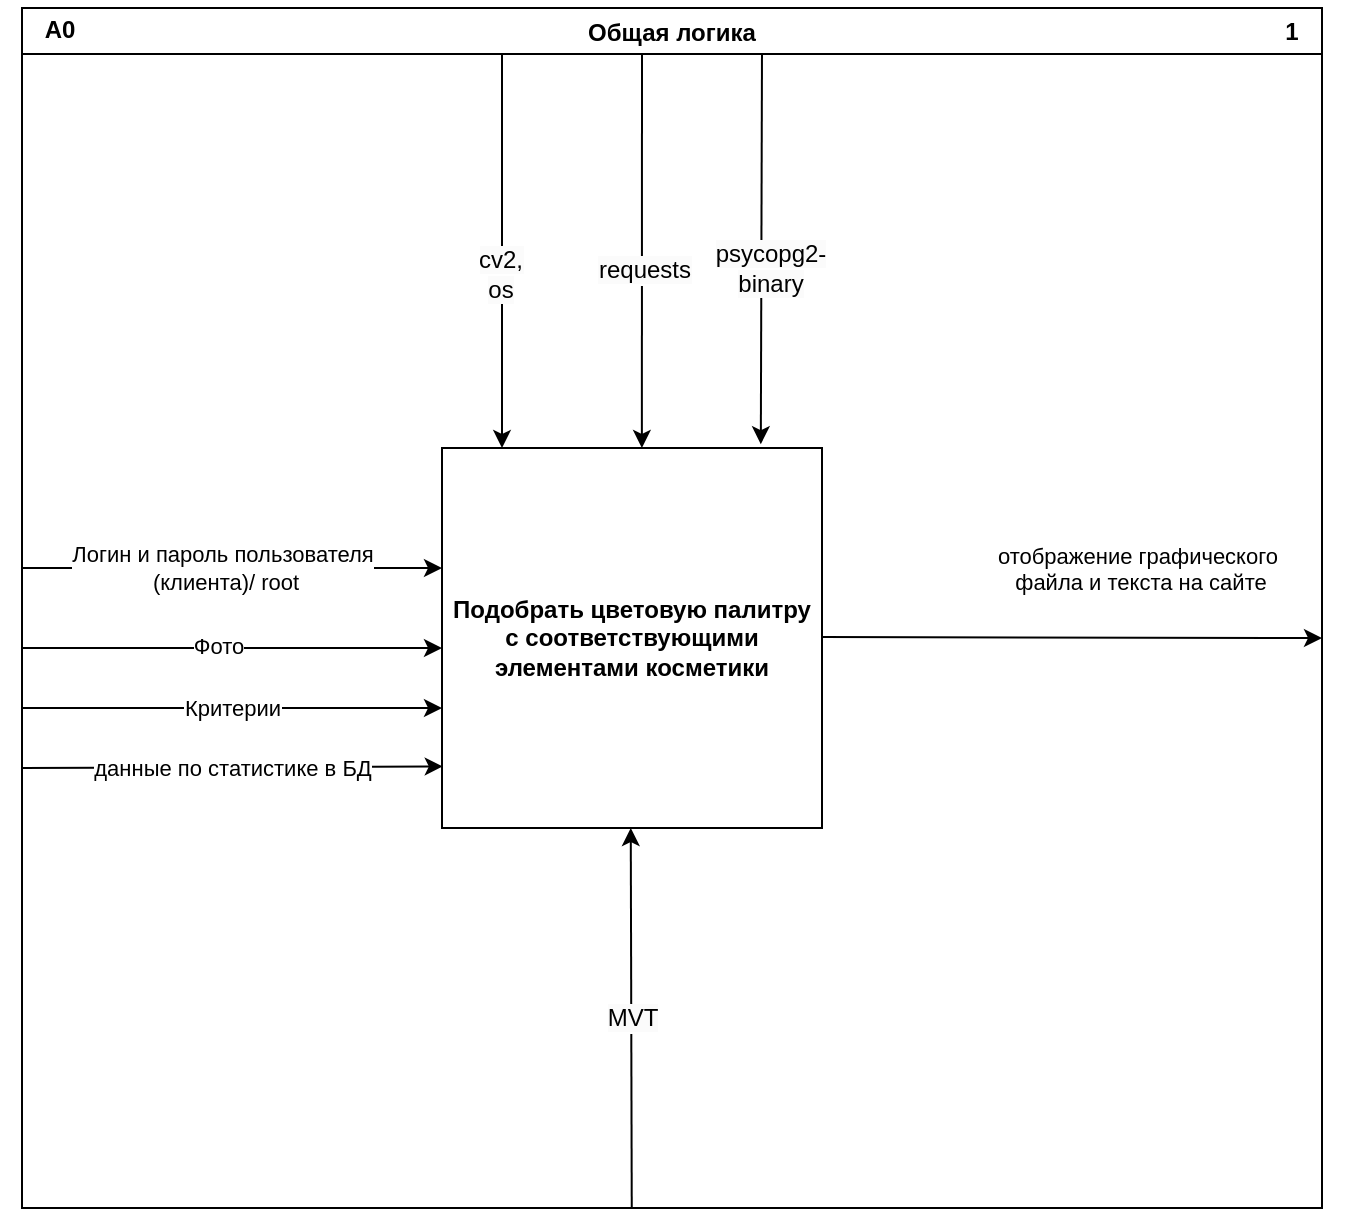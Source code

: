 <mxfile version="24.1.0" type="github" pages="7">
  <diagram id="-05cvkWqFzXMk5El1_Sb" name="Общая логика (А0)">
    <mxGraphModel dx="1158" dy="641" grid="1" gridSize="10" guides="1" tooltips="1" connect="1" arrows="1" fold="1" page="1" pageScale="1" pageWidth="827" pageHeight="1169" math="0" shadow="0">
      <root>
        <mxCell id="0" />
        <mxCell id="1" parent="0" />
        <mxCell id="VaOJBmqo7IawT8RxsY-f-1" value="&lt;b&gt;Подобрать цветовую палитру с соответствующими элементами косметики&lt;/b&gt;" style="whiteSpace=wrap;html=1;aspect=fixed;" parent="1" vertex="1">
          <mxGeometry x="250" y="300" width="190" height="190" as="geometry" />
        </mxCell>
        <mxCell id="XLPw9hfy5w5Be3GBbU17-3" value="Критерии" style="endArrow=classic;html=1;rounded=0;" parent="1" edge="1">
          <mxGeometry width="50" height="50" relative="1" as="geometry">
            <mxPoint x="40" y="430" as="sourcePoint" />
            <mxPoint x="250" y="430" as="targetPoint" />
          </mxGeometry>
        </mxCell>
        <mxCell id="tcZ8OcHFIjSUJfGUfMgO-1" value="" style="endArrow=classic;html=1;rounded=0;" parent="1" edge="1">
          <mxGeometry width="50" height="50" relative="1" as="geometry">
            <mxPoint x="440" y="394.5" as="sourcePoint" />
            <mxPoint x="690" y="395" as="targetPoint" />
          </mxGeometry>
        </mxCell>
        <mxCell id="MFATtwUmgz8n-XjjL_l8-9" value="" style="endArrow=classic;html=1;rounded=0;entryX=0.75;entryY=0;entryDx=0;entryDy=0;" parent="1" edge="1">
          <mxGeometry width="50" height="50" relative="1" as="geometry">
            <mxPoint x="280" y="100" as="sourcePoint" />
            <mxPoint x="280" y="300" as="targetPoint" />
          </mxGeometry>
        </mxCell>
        <mxCell id="eYATc6mNuUCMA_gR2dwk-3" value="&lt;span style=&quot;font-size: 12px; text-wrap: wrap; background-color: rgb(251, 251, 251);&quot;&gt;cv2, os&lt;/span&gt;" style="edgeLabel;html=1;align=center;verticalAlign=middle;resizable=0;points=[];" parent="MFATtwUmgz8n-XjjL_l8-9" vertex="1" connectable="0">
          <mxGeometry x="0.127" y="-1" relative="1" as="geometry">
            <mxPoint as="offset" />
          </mxGeometry>
        </mxCell>
        <mxCell id="ROO9p7ZRHxYC5YCHvntp-1" value="" style="endArrow=classic;html=1;rounded=0;entryX=0.526;entryY=0;entryDx=0;entryDy=0;entryPerimeter=0;" parent="1" target="VaOJBmqo7IawT8RxsY-f-1" edge="1">
          <mxGeometry width="50" height="50" relative="1" as="geometry">
            <mxPoint x="350" y="100" as="sourcePoint" />
            <mxPoint x="390" y="210" as="targetPoint" />
          </mxGeometry>
        </mxCell>
        <mxCell id="ROO9p7ZRHxYC5YCHvntp-2" value="&lt;span style=&quot;font-size: 12px; text-wrap: wrap; background-color: rgb(251, 251, 251);&quot;&gt;requests&lt;/span&gt;" style="edgeLabel;html=1;align=center;verticalAlign=middle;resizable=0;points=[];" parent="ROO9p7ZRHxYC5YCHvntp-1" vertex="1" connectable="0">
          <mxGeometry x="0.393" y="1" relative="1" as="geometry">
            <mxPoint y="-29" as="offset" />
          </mxGeometry>
        </mxCell>
        <mxCell id="pmrBBN6g8GNB3GiG6Bmy-1" value="" style="endArrow=classic;html=1;rounded=0;entryX=0.839;entryY=-0.01;entryDx=0;entryDy=0;entryPerimeter=0;" parent="1" target="VaOJBmqo7IawT8RxsY-f-1" edge="1">
          <mxGeometry width="50" height="50" relative="1" as="geometry">
            <mxPoint x="410" y="100" as="sourcePoint" />
            <mxPoint x="460" y="50" as="targetPoint" />
          </mxGeometry>
        </mxCell>
        <mxCell id="pmrBBN6g8GNB3GiG6Bmy-2" value="&lt;span style=&quot;font-size: 12px; text-wrap: wrap; background-color: rgb(251, 251, 251);&quot;&gt;psycopg2-binary&lt;/span&gt;" style="edgeLabel;html=1;align=center;verticalAlign=middle;resizable=0;points=[];" parent="pmrBBN6g8GNB3GiG6Bmy-1" vertex="1" connectable="0">
          <mxGeometry x="-0.081" y="2" relative="1" as="geometry">
            <mxPoint x="2" y="19" as="offset" />
          </mxGeometry>
        </mxCell>
        <mxCell id="LF4gBfTsGg69RO22KN3z-1" value="отображение графического&amp;nbsp;&lt;div&gt;файла и текста на сайте&lt;div&gt;&lt;br&gt;&lt;/div&gt;&lt;/div&gt;" style="edgeLabel;html=1;align=center;verticalAlign=middle;resizable=0;points=[];" parent="1" vertex="1" connectable="0">
          <mxGeometry x="180.0" y="330.004" as="geometry">
            <mxPoint x="419" y="37" as="offset" />
          </mxGeometry>
        </mxCell>
        <mxCell id="vtWXWSA7ghB06Kw7vCje-1" value="Общая логика" style="swimlane;" parent="1" vertex="1">
          <mxGeometry x="40" y="80" width="650" height="600" as="geometry" />
        </mxCell>
        <mxCell id="vtWXWSA7ghB06Kw7vCje-3" value="&lt;b&gt;1&lt;/b&gt;" style="text;html=1;align=center;verticalAlign=middle;whiteSpace=wrap;rounded=0;" parent="vtWXWSA7ghB06Kw7vCje-1" vertex="1">
          <mxGeometry x="605" y="-3" width="60" height="30" as="geometry" />
        </mxCell>
        <mxCell id="XLPw9hfy5w5Be3GBbU17-5" value="" style="endArrow=classic;html=1;rounded=0;entryX=0.25;entryY=1;entryDx=0;entryDy=0;" parent="vtWXWSA7ghB06Kw7vCje-1" edge="1">
          <mxGeometry width="50" height="50" relative="1" as="geometry">
            <mxPoint x="304.88" y="600" as="sourcePoint" />
            <mxPoint x="304.38" y="410.0" as="targetPoint" />
          </mxGeometry>
        </mxCell>
        <mxCell id="LW9IaeA_L-2mr2yfcwH7-1" value="&lt;span style=&quot;font-size: 12px; text-wrap: wrap; background-color: rgb(251, 251, 251);&quot;&gt;MVT&lt;/span&gt;" style="edgeLabel;html=1;align=center;verticalAlign=middle;resizable=0;points=[];" parent="XLPw9hfy5w5Be3GBbU17-5" vertex="1" connectable="0">
          <mxGeometry x="-0.231" relative="1" as="geometry">
            <mxPoint y="-22" as="offset" />
          </mxGeometry>
        </mxCell>
        <mxCell id="XLPw9hfy5w5Be3GBbU17-1" value="" style="endArrow=classic;html=1;rounded=0;" parent="vtWXWSA7ghB06Kw7vCje-1" edge="1">
          <mxGeometry width="50" height="50" relative="1" as="geometry">
            <mxPoint y="320" as="sourcePoint" />
            <mxPoint x="210" y="320" as="targetPoint" />
          </mxGeometry>
        </mxCell>
        <mxCell id="XLPw9hfy5w5Be3GBbU17-2" value="Фото" style="edgeLabel;html=1;align=center;verticalAlign=middle;resizable=0;points=[];" parent="XLPw9hfy5w5Be3GBbU17-1" vertex="1" connectable="0">
          <mxGeometry x="-0.067" y="1" relative="1" as="geometry">
            <mxPoint as="offset" />
          </mxGeometry>
        </mxCell>
        <mxCell id="rtKyd2QD5gsjGmCWuVZA-2" value="" style="endArrow=classic;html=1;rounded=0;" edge="1" parent="vtWXWSA7ghB06Kw7vCje-1">
          <mxGeometry width="50" height="50" relative="1" as="geometry">
            <mxPoint y="280" as="sourcePoint" />
            <mxPoint x="210" y="280" as="targetPoint" />
          </mxGeometry>
        </mxCell>
        <mxCell id="nlb91eP-m2IYRRFlxJ3D-2" value="данные по статистике в БД" style="endArrow=classic;html=1;rounded=0;entryX=0.002;entryY=0.838;entryDx=0;entryDy=0;entryPerimeter=0;" edge="1" parent="vtWXWSA7ghB06Kw7vCje-1" target="VaOJBmqo7IawT8RxsY-f-1">
          <mxGeometry width="50" height="50" relative="1" as="geometry">
            <mxPoint y="380" as="sourcePoint" />
            <mxPoint x="200" y="380" as="targetPoint" />
          </mxGeometry>
        </mxCell>
        <mxCell id="roUnovX2-93uP-jgZTmy-1" value="Логин и пароль пользователя&lt;div&gt;&amp;nbsp;(клиента)/ root&lt;/div&gt;" style="edgeLabel;html=1;align=center;verticalAlign=middle;resizable=0;points=[];" vertex="1" connectable="0" parent="vtWXWSA7ghB06Kw7vCje-1">
          <mxGeometry x="100.003" y="280" as="geometry" />
        </mxCell>
        <mxCell id="vtWXWSA7ghB06Kw7vCje-2" value="&lt;b&gt;A0&lt;/b&gt;" style="text;html=1;align=center;verticalAlign=middle;whiteSpace=wrap;rounded=0;" parent="1" vertex="1">
          <mxGeometry x="29" y="76" width="60" height="30" as="geometry" />
        </mxCell>
      </root>
    </mxGraphModel>
  </diagram>
  <diagram name="Взаимодействие с пользователем (А1)" id="eGWwfRPOToFMKj34qreq">
    <mxGraphModel dx="3804" dy="1649" grid="1" gridSize="10" guides="1" tooltips="1" connect="1" arrows="1" fold="1" page="1" pageScale="1" pageWidth="827" pageHeight="1169" math="0" shadow="0">
      <root>
        <mxCell id="0" />
        <mxCell id="1" parent="0" />
        <mxCell id="xtT4wF8nNLN6KiaJ76v7-1" value="Загрузка фотографии&lt;br style=&quot;font-size: 17px;&quot;&gt;&lt;br style=&quot;font-size: 17px;&quot;&gt;&lt;div style=&quot;text-align: right; font-size: 17px;&quot;&gt;А1-2&lt;/div&gt;" style="rounded=0;whiteSpace=wrap;html=1;fontSize=17;fontStyle=1" parent="1" vertex="1">
          <mxGeometry x="-200" y="280" width="190" height="60" as="geometry" />
        </mxCell>
        <mxCell id="xtT4wF8nNLN6KiaJ76v7-2" value="Обработка фотографии нейросетями&lt;br style=&quot;font-size: 17px;&quot;&gt;&lt;div style=&quot;text-align: right; font-size: 17px;&quot;&gt;А1-3&lt;/div&gt;" style="rounded=0;whiteSpace=wrap;html=1;fontSize=17;fontStyle=1" parent="1" vertex="1">
          <mxGeometry x="80" y="390" width="246.36" height="60" as="geometry" />
        </mxCell>
        <mxCell id="xtT4wF8nNLN6KiaJ76v7-5" value="" style="endArrow=classic;html=1;rounded=0;exitX=1;exitY=0.5;exitDx=0;exitDy=0;entryX=0;entryY=0.5;entryDx=0;entryDy=0;fontSize=17;fontStyle=1" parent="1" source="xtT4wF8nNLN6KiaJ76v7-1" target="xtT4wF8nNLN6KiaJ76v7-2" edge="1">
          <mxGeometry width="50" height="50" relative="1" as="geometry">
            <mxPoint x="-160" y="370" as="sourcePoint" />
            <mxPoint x="-110" y="320" as="targetPoint" />
            <Array as="points">
              <mxPoint x="40" y="310" />
              <mxPoint x="40" y="420" />
            </Array>
          </mxGeometry>
        </mxCell>
        <mxCell id="xtT4wF8nNLN6KiaJ76v7-7" value="" style="endArrow=classic;html=1;rounded=0;entryX=0;entryY=0.5;entryDx=0;entryDy=0;fontSize=17;fontStyle=1;exitX=0.992;exitY=0.328;exitDx=0;exitDy=0;exitPerimeter=0;" parent="1" target="xtT4wF8nNLN6KiaJ76v7-1" edge="1" source="CE2pT4ufiVe7wvhHzgtc-2">
          <mxGeometry width="50" height="50" relative="1" as="geometry">
            <mxPoint x="-440" y="310" as="sourcePoint" />
            <mxPoint x="-170" y="300" as="targetPoint" />
            <Array as="points">
              <mxPoint x="-270" y="220" />
              <mxPoint x="-270" y="310" />
            </Array>
          </mxGeometry>
        </mxCell>
        <mxCell id="CE2pT4ufiVe7wvhHzgtc-4" value="права пользователя/ root" style="edgeLabel;html=1;align=center;verticalAlign=middle;resizable=0;points=[];" vertex="1" connectable="0" parent="xtT4wF8nNLN6KiaJ76v7-7">
          <mxGeometry x="-0.06" y="-1" relative="1" as="geometry">
            <mxPoint as="offset" />
          </mxGeometry>
        </mxCell>
        <mxCell id="xtT4wF8nNLN6KiaJ76v7-10" value="" style="endArrow=classic;html=1;rounded=0;exitX=1;exitY=0.5;exitDx=0;exitDy=0;fontSize=17;fontStyle=1;entryX=0;entryY=0.5;entryDx=0;entryDy=0;" parent="1" source="xtT4wF8nNLN6KiaJ76v7-2" target="pjCqoY4hbAol1uyzRjs0-3" edge="1">
          <mxGeometry width="50" height="50" relative="1" as="geometry">
            <mxPoint x="480" y="368" as="sourcePoint" />
            <mxPoint x="450" y="490" as="targetPoint" />
            <Array as="points">
              <mxPoint x="360" y="420" />
              <mxPoint x="360" y="490" />
            </Array>
          </mxGeometry>
        </mxCell>
        <mxCell id="xtT4wF8nNLN6KiaJ76v7-14" value="Запрос к бд с фильтрацией данных по выбранным критериям&lt;div&gt;&lt;br&gt;&lt;/div&gt;&lt;div style=&quot;text-align: right;&quot;&gt;А1-6&lt;/div&gt;" style="rounded=0;whiteSpace=wrap;html=1;fontSize=17;fontStyle=1" parent="1" vertex="1">
          <mxGeometry x="1179.7" y="674" width="390" height="100" as="geometry" />
        </mxCell>
        <mxCell id="xtT4wF8nNLN6KiaJ76v7-16" value="Формирование представления данных в файле html&lt;div&gt;&lt;br&gt;&lt;/div&gt;&lt;div style=&quot;text-align: right;&quot;&gt;А1-7&lt;/div&gt;" style="rounded=0;whiteSpace=wrap;html=1;fontSize=17;fontStyle=1" parent="1" vertex="1">
          <mxGeometry x="1749.7" y="824" width="320" height="100" as="geometry" />
        </mxCell>
        <mxCell id="xtT4wF8nNLN6KiaJ76v7-17" value="" style="endArrow=classic;html=1;rounded=0;entryX=-0.002;entryY=0.692;entryDx=0;entryDy=0;exitX=0.999;exitY=0.696;exitDx=0;exitDy=0;fontSize=17;fontStyle=1;exitPerimeter=0;entryPerimeter=0;" parent="1" source="xtT4wF8nNLN6KiaJ76v7-14" target="xtT4wF8nNLN6KiaJ76v7-16" edge="1">
          <mxGeometry width="50" height="50" relative="1" as="geometry">
            <mxPoint x="1547.7" y="649" as="sourcePoint" />
            <mxPoint x="1307.7" y="609" as="targetPoint" />
            <Array as="points">
              <mxPoint x="1629.7" y="744" />
              <mxPoint x="1629.7" y="894" />
            </Array>
          </mxGeometry>
        </mxCell>
        <mxCell id="xtT4wF8nNLN6KiaJ76v7-27" value="" style="endArrow=classic;html=1;rounded=0;exitX=1.003;exitY=0.697;exitDx=0;exitDy=0;fontSize=17;fontStyle=1;entryX=0.004;entryY=0.666;entryDx=0;entryDy=0;exitPerimeter=0;entryPerimeter=0;" parent="1" source="xtT4wF8nNLN6KiaJ76v7-16" target="CFhXUJyxL87vcbrgGzQF-12" edge="1">
          <mxGeometry width="50" height="50" relative="1" as="geometry">
            <mxPoint x="1819.7" y="549" as="sourcePoint" />
            <mxPoint x="2169.7" y="894" as="targetPoint" />
            <Array as="points">
              <mxPoint x="2129.7" y="894" />
              <mxPoint x="2129.7" y="944" />
            </Array>
          </mxGeometry>
        </mxCell>
        <mxCell id="2WnajdsAL7O2xxX158E8-1" value="" style="endArrow=classic;html=1;rounded=0;entryX=0.365;entryY=1.072;entryDx=0;entryDy=0;entryPerimeter=0;" parent="1" target="xtT4wF8nNLN6KiaJ76v7-1" edge="1">
          <mxGeometry width="50" height="50" relative="1" as="geometry">
            <mxPoint x="-131" y="930" as="sourcePoint" />
            <mxPoint x="-70" y="870" as="targetPoint" />
          </mxGeometry>
        </mxCell>
        <mxCell id="2WnajdsAL7O2xxX158E8-2" value="" style="endArrow=classic;html=1;rounded=0;" parent="1" edge="1">
          <mxGeometry width="50" height="50" relative="1" as="geometry">
            <mxPoint x="200" y="990" as="sourcePoint" />
            <mxPoint x="200" y="450" as="targetPoint" />
          </mxGeometry>
        </mxCell>
        <mxCell id="2WnajdsAL7O2xxX158E8-4" value="" style="endArrow=classic;html=1;rounded=0;entryX=0.64;entryY=1.022;entryDx=0;entryDy=0;entryPerimeter=0;" parent="1" target="xtT4wF8nNLN6KiaJ76v7-14" edge="1">
          <mxGeometry width="50" height="50" relative="1" as="geometry">
            <mxPoint x="1429" y="930" as="sourcePoint" />
            <mxPoint x="1339.7" y="564" as="targetPoint" />
          </mxGeometry>
        </mxCell>
        <mxCell id="2WnajdsAL7O2xxX158E8-5" value="" style="endArrow=classic;html=1;rounded=0;entryX=0.5;entryY=1;entryDx=0;entryDy=0;" parent="1" target="xtT4wF8nNLN6KiaJ76v7-16" edge="1">
          <mxGeometry width="50" height="50" relative="1" as="geometry">
            <mxPoint x="1910" y="1120" as="sourcePoint" />
            <mxPoint x="1869.7" y="894" as="targetPoint" />
          </mxGeometry>
        </mxCell>
        <mxCell id="gqLiIXm-dhSfrL8Xjwt8-7" value="" style="endArrow=classic;html=1;rounded=0;exitX=0.5;exitY=1;exitDx=0;exitDy=0;entryX=0.5;entryY=0;entryDx=0;entryDy=0;" parent="1" target="xtT4wF8nNLN6KiaJ76v7-2" edge="1" source="CFhXUJyxL87vcbrgGzQF-1">
          <mxGeometry width="50" height="50" relative="1" as="geometry">
            <mxPoint x="203" y="260" as="sourcePoint" />
            <mxPoint x="430" y="210" as="targetPoint" />
          </mxGeometry>
        </mxCell>
        <mxCell id="XQNLjjIEIJqJTgnnDvhb-3" value="" style="endArrow=classic;html=1;rounded=0;exitX=0.5;exitY=1;exitDx=0;exitDy=0;entryX=0.61;entryY=0.006;entryDx=0;entryDy=0;entryPerimeter=0;" parent="1" target="xtT4wF8nNLN6KiaJ76v7-14" edge="1" source="cACxtGidnTIPBxqBGtN6-1">
          <mxGeometry width="50" height="50" relative="1" as="geometry">
            <mxPoint x="1419.7" y="364" as="sourcePoint" />
            <mxPoint x="1419.7" y="704" as="targetPoint" />
          </mxGeometry>
        </mxCell>
        <mxCell id="1tLMxWZq8jxQQyjwjB6i-1" value="ссылка на фото" style="text;html=1;align=center;verticalAlign=middle;whiteSpace=wrap;rounded=0;" parent="1" vertex="1">
          <mxGeometry x="50" y="310" width="60" height="30" as="geometry" />
        </mxCell>
        <mxCell id="CFhXUJyxL87vcbrgGzQF-12" value="Отправка ответа пользователю&lt;div&gt;&lt;br&gt;&lt;/div&gt;&lt;div style=&quot;text-align: right;&quot;&gt;А1-8&lt;/div&gt;" style="rounded=0;whiteSpace=wrap;html=1;fontSize=17;fontStyle=1" parent="1" vertex="1">
          <mxGeometry x="2189.7" y="884" width="320" height="90" as="geometry" />
        </mxCell>
        <mxCell id="8h304eRUcYZmcvxUvF1M-4" value="" style="endArrow=classic;html=1;rounded=0;entryX=0.5;entryY=0;entryDx=0;entryDy=0;" parent="1" target="xtT4wF8nNLN6KiaJ76v7-1" edge="1">
          <mxGeometry width="50" height="50" relative="1" as="geometry">
            <mxPoint x="-105" y="170" as="sourcePoint" />
            <mxPoint x="-120" y="240" as="targetPoint" />
          </mxGeometry>
        </mxCell>
        <mxCell id="8h304eRUcYZmcvxUvF1M-9" value="" style="endArrow=classic;html=1;rounded=0;entryX=0.53;entryY=1;entryDx=0;entryDy=0;entryPerimeter=0;" parent="1" edge="1">
          <mxGeometry width="50" height="50" relative="1" as="geometry">
            <mxPoint x="1500" y="980" as="sourcePoint" />
            <mxPoint x="1499.7" y="774" as="targetPoint" />
          </mxGeometry>
        </mxCell>
        <mxCell id="pfeyBNnet0TYNzDMJqF1-2" value="" style="endArrow=classic;html=1;rounded=0;entryX=-0.001;entryY=0.887;entryDx=0;entryDy=0;entryPerimeter=0;" parent="1" target="xtT4wF8nNLN6KiaJ76v7-14" edge="1">
          <mxGeometry width="50" height="50" relative="1" as="geometry">
            <mxPoint x="-720" y="760" as="sourcePoint" />
            <mxPoint x="450" y="680" as="targetPoint" />
          </mxGeometry>
        </mxCell>
        <mxCell id="tQdkoO6kLnrN4BXdvJbx-5" value="" style="endArrow=classic;html=1;rounded=0;exitX=1.004;exitY=0.66;exitDx=0;exitDy=0;exitPerimeter=0;" parent="1" source="CFhXUJyxL87vcbrgGzQF-12" edge="1">
          <mxGeometry width="50" height="50" relative="1" as="geometry">
            <mxPoint x="2549.7" y="954" as="sourcePoint" />
            <mxPoint x="2639.7" y="944" as="targetPoint" />
          </mxGeometry>
        </mxCell>
        <mxCell id="7GCpjcSJjI-ou2nLJRUK-1" value="отображение графического&amp;nbsp;&lt;div&gt;файла и текста на сайте&lt;div&gt;&lt;br&gt;&lt;/div&gt;&lt;/div&gt;" style="edgeLabel;html=1;align=center;verticalAlign=middle;resizable=0;points=[];" parent="1" vertex="1" connectable="0">
          <mxGeometry x="2179.7" y="884.004" as="geometry">
            <mxPoint x="419" y="37" as="offset" />
          </mxGeometry>
        </mxCell>
        <mxCell id="Ivn69a3YPiQ5BbNAVGO1-1" value="&lt;font color=&quot;#ff3333&quot;&gt;С1&lt;/font&gt;" style="text;html=1;align=center;verticalAlign=middle;whiteSpace=wrap;rounded=0;" parent="1" vertex="1">
          <mxGeometry x="80" y="420" width="60" height="30" as="geometry" />
        </mxCell>
        <mxCell id="pjCqoY4hbAol1uyzRjs0-4" value="" style="endArrow=classic;html=1;rounded=0;fontSize=17;fontStyle=1;entryX=0;entryY=0.5;entryDx=0;entryDy=0;exitX=0.999;exitY=0.778;exitDx=0;exitDy=0;exitPerimeter=0;" edge="1" parent="1" source="xtT4wF8nNLN6KiaJ76v7-12" target="xtT4wF8nNLN6KiaJ76v7-14">
          <mxGeometry width="50" height="50" relative="1" as="geometry">
            <mxPoint x="1130" y="560" as="sourcePoint" />
            <mxPoint x="1126" y="732" as="targetPoint" />
            <Array as="points">
              <mxPoint x="1140" y="600" />
              <mxPoint x="1140" y="724" />
            </Array>
          </mxGeometry>
        </mxCell>
        <mxCell id="pjCqoY4hbAol1uyzRjs0-5" value="&lt;span style=&quot;color: rgba(0, 0, 0, 0); font-family: monospace; font-size: 0px; text-align: start; background-color: rgb(251, 251, 251);&quot;&gt;%3CmxGraphModel%3E%3Croot%3E%3CmxCell%20id%3D%220%22%2F%3E%3CmxCell%20id%3D%221%22%20parent%3D%220%22%2F%3E%3CmxCell%20id%3D%222%22%20value%3D%22html%22%20style%3D%22edgeLabel%3Bhtml%3D1%3Balign%3Dcenter%3BverticalAlign%3Dmiddle%3Bresizable%3D0%3Bpoints%3D%5B%5D%3B%22%20vertex%3D%221%22%20connectable%3D%220%22%20parent%3D%221%22%3E%3CmxGeometry%20x%3D%222139.7%22%20y%3D%22884.004%22%20as%3D%22geometry%22%3E%3CmxPoint%20x%3D%22-3%22%20y%3D%22-1%22%20as%3D%22offset%22%2F%3E%3C%2FmxGeometry%3E%3C%2FmxCell%3E%3C%2Froot%3E%3C%2FmxGraphModel%3E&lt;/span&gt;" style="edgeLabel;html=1;align=center;verticalAlign=middle;resizable=0;points=[];" vertex="1" connectable="0" parent="pjCqoY4hbAol1uyzRjs0-4">
          <mxGeometry x="-0.463" y="-4" relative="1" as="geometry">
            <mxPoint x="84" y="-4" as="offset" />
          </mxGeometry>
        </mxCell>
        <mxCell id="HO17mJJ5keng6sLm2lXD-1" value="Взаимодействие с пользователем" style="swimlane;" parent="1" vertex="1">
          <mxGeometry x="-750" y="80" width="3510" height="1210" as="geometry" />
        </mxCell>
        <mxCell id="HO17mJJ5keng6sLm2lXD-3" value="&lt;b&gt;A1&lt;/b&gt;" style="text;html=1;align=center;verticalAlign=middle;whiteSpace=wrap;rounded=0;" parent="HO17mJJ5keng6sLm2lXD-1" vertex="1">
          <mxGeometry x="-7" y="-4" width="60" height="30" as="geometry" />
        </mxCell>
        <mxCell id="HO17mJJ5keng6sLm2lXD-4" value="2" style="text;html=1;align=center;verticalAlign=middle;whiteSpace=wrap;rounded=0;fontStyle=1" parent="HO17mJJ5keng6sLm2lXD-1" vertex="1">
          <mxGeometry x="3450" y="-4" width="60" height="30" as="geometry" />
        </mxCell>
        <mxCell id="CFhXUJyxL87vcbrgGzQF-11" value="TEMPLATE" style="text;html=1;align=center;verticalAlign=middle;whiteSpace=wrap;rounded=0;" parent="HO17mJJ5keng6sLm2lXD-1" vertex="1">
          <mxGeometry x="1240" y="1100" width="60" height="30" as="geometry" />
        </mxCell>
        <mxCell id="pSlYYoqCZCDIwc5QuV55-1" value="" style="endArrow=none;html=1;rounded=0;" parent="HO17mJJ5keng6sLm2lXD-1" edge="1">
          <mxGeometry width="50" height="50" relative="1" as="geometry">
            <mxPoint x="365" y="910" as="sourcePoint" />
            <mxPoint x="2250" y="910" as="targetPoint" />
          </mxGeometry>
        </mxCell>
        <mxCell id="0I6Q5RSTLvCTVYvG1I0z-2" value="из процесса по сбору статистики" style="text;html=1;align=center;verticalAlign=middle;whiteSpace=wrap;rounded=0;" parent="HO17mJJ5keng6sLm2lXD-1" vertex="1">
          <mxGeometry x="20" y="710" width="160" height="30" as="geometry" />
        </mxCell>
        <mxCell id="CFhXUJyxL87vcbrgGzQF-7" value="критерии" style="text;html=1;align=center;verticalAlign=middle;whiteSpace=wrap;rounded=0;" parent="HO17mJJ5keng6sLm2lXD-1" vertex="1">
          <mxGeometry x="40" y="480" width="60" height="30" as="geometry" />
        </mxCell>
        <mxCell id="0I6Q5RSTLvCTVYvG1I0z-1" value="данные по статистике в БД" style="edgeLabel;html=1;align=center;verticalAlign=middle;resizable=0;points=[];" parent="HO17mJJ5keng6sLm2lXD-1" vertex="1" connectable="0">
          <mxGeometry x="100.002" y="670" as="geometry" />
        </mxCell>
        <mxCell id="CE2pT4ufiVe7wvhHzgtc-2" value="Авторизация&lt;div&gt;&lt;br&gt;&lt;/div&gt;&lt;div style=&quot;text-align: right;&quot;&gt;А1-1&lt;/div&gt;" style="rounded=0;whiteSpace=wrap;html=1;fontSize=17;fontStyle=1" vertex="1" parent="HO17mJJ5keng6sLm2lXD-1">
          <mxGeometry x="220" y="120" width="190" height="60" as="geometry" />
        </mxCell>
        <mxCell id="CE2pT4ufiVe7wvhHzgtc-5" value="" style="endArrow=classic;html=1;rounded=0;entryX=0;entryY=0.75;entryDx=0;entryDy=0;" edge="1" parent="HO17mJJ5keng6sLm2lXD-1" target="xtT4wF8nNLN6KiaJ76v7-1">
          <mxGeometry width="50" height="50" relative="1" as="geometry">
            <mxPoint x="30" y="245" as="sourcePoint" />
            <mxPoint x="110" y="210" as="targetPoint" />
          </mxGeometry>
        </mxCell>
        <mxCell id="CE2pT4ufiVe7wvhHzgtc-6" value="фото" style="edgeLabel;html=1;align=center;verticalAlign=middle;resizable=0;points=[];" vertex="1" connectable="0" parent="CE2pT4ufiVe7wvhHzgtc-5">
          <mxGeometry x="0.114" y="2" relative="1" as="geometry">
            <mxPoint x="-250" y="-13" as="offset" />
          </mxGeometry>
        </mxCell>
        <mxCell id="CE2pT4ufiVe7wvhHzgtc-7" value="" style="endArrow=classic;html=1;rounded=0;entryX=0.526;entryY=0.007;entryDx=0;entryDy=0;entryPerimeter=0;" edge="1" parent="HO17mJJ5keng6sLm2lXD-1" target="CE2pT4ufiVe7wvhHzgtc-2">
          <mxGeometry width="50" height="50" relative="1" as="geometry">
            <mxPoint x="320" y="60" as="sourcePoint" />
            <mxPoint x="315" y="130" as="targetPoint" />
          </mxGeometry>
        </mxCell>
        <mxCell id="CE2pT4ufiVe7wvhHzgtc-8" value="requests, psycopg2-binary" style="text;html=1;align=center;verticalAlign=middle;whiteSpace=wrap;rounded=0;" vertex="1" parent="HO17mJJ5keng6sLm2lXD-1">
          <mxGeometry x="250" y="26" width="115" height="30" as="geometry" />
        </mxCell>
        <mxCell id="CE2pT4ufiVe7wvhHzgtc-10" value="" style="endArrow=none;html=1;rounded=0;entryX=0.5;entryY=1;entryDx=0;entryDy=0;" edge="1" parent="HO17mJJ5keng6sLm2lXD-1">
          <mxGeometry width="50" height="50" relative="1" as="geometry">
            <mxPoint x="320" y="90" as="sourcePoint" />
            <mxPoint x="645" y="90" as="targetPoint" />
          </mxGeometry>
        </mxCell>
        <mxCell id="cACxtGidnTIPBxqBGtN6-1" value="psycopg2-binary" style="text;html=1;align=center;verticalAlign=middle;whiteSpace=wrap;rounded=0;" parent="HO17mJJ5keng6sLm2lXD-1" vertex="1">
          <mxGeometry x="2140.7" y="60" width="60" height="30" as="geometry" />
        </mxCell>
        <mxCell id="CE2pT4ufiVe7wvhHzgtc-12" value="" style="endArrow=classic;html=1;rounded=0;exitX=0.25;exitY=0;exitDx=0;exitDy=0;entryX=0.46;entryY=1.013;entryDx=0;entryDy=0;entryPerimeter=0;" edge="1" parent="HO17mJJ5keng6sLm2lXD-1" source="8h304eRUcYZmcvxUvF1M-7" target="CE2pT4ufiVe7wvhHzgtc-2">
          <mxGeometry width="50" height="50" relative="1" as="geometry">
            <mxPoint x="308" y="930" as="sourcePoint" />
            <mxPoint x="310" y="190" as="targetPoint" />
          </mxGeometry>
        </mxCell>
        <mxCell id="CE2pT4ufiVe7wvhHzgtc-13" value="" style="endArrow=classic;html=1;rounded=0;entryX=0.75;entryY=1;entryDx=0;entryDy=0;exitX=1;exitY=0;exitDx=0;exitDy=0;" edge="1" parent="HO17mJJ5keng6sLm2lXD-1" source="8h304eRUcYZmcvxUvF1M-7" target="CE2pT4ufiVe7wvhHzgtc-2">
          <mxGeometry width="50" height="50" relative="1" as="geometry">
            <mxPoint x="360" y="930" as="sourcePoint" />
            <mxPoint x="350" y="234" as="targetPoint" />
          </mxGeometry>
        </mxCell>
        <mxCell id="8h304eRUcYZmcvxUvF1M-7" value="&lt;span style=&quot;color: rgb(0, 0, 0); font-family: Helvetica; font-size: 12px; font-style: normal; font-variant-ligatures: normal; font-variant-caps: normal; font-weight: 400; letter-spacing: normal; orphans: 2; text-align: center; text-indent: 0px; text-transform: none; widows: 2; word-spacing: 0px; -webkit-text-stroke-width: 0px; white-space: normal; background-color: rgb(251, 251, 251); text-decoration-thickness: initial; text-decoration-style: initial; text-decoration-color: initial; display: inline !important; float: none;&quot;&gt;VIEW&lt;/span&gt;" style="text;whiteSpace=wrap;html=1;" parent="HO17mJJ5keng6sLm2lXD-1" vertex="1">
          <mxGeometry x="285" y="1110" width="80" height="40" as="geometry" />
        </mxCell>
        <mxCell id="ryq76Jkftbjxs9n1id5k-1" value="MODEL" style="text;html=1;align=center;verticalAlign=middle;whiteSpace=wrap;rounded=0;" parent="HO17mJJ5keng6sLm2lXD-1" vertex="1">
          <mxGeometry x="337.0" y="1110" width="60" height="30" as="geometry" />
        </mxCell>
        <mxCell id="CE2pT4ufiVe7wvhHzgtc-14" value="" style="endArrow=classic;html=1;rounded=0;entryX=0.639;entryY=1.094;entryDx=0;entryDy=0;entryPerimeter=0;" edge="1" parent="HO17mJJ5keng6sLm2lXD-1" target="xtT4wF8nNLN6KiaJ76v7-1">
          <mxGeometry width="50" height="50" relative="1" as="geometry">
            <mxPoint x="671" y="910" as="sourcePoint" />
            <mxPoint x="670" y="352" as="targetPoint" />
          </mxGeometry>
        </mxCell>
        <mxCell id="CE2pT4ufiVe7wvhHzgtc-15" value="" style="endArrow=classic;html=1;rounded=0;entryX=0;entryY=0.5;entryDx=0;entryDy=0;" edge="1" parent="HO17mJJ5keng6sLm2lXD-1" target="CE2pT4ufiVe7wvhHzgtc-2">
          <mxGeometry width="50" height="50" relative="1" as="geometry">
            <mxPoint x="30" y="150" as="sourcePoint" />
            <mxPoint x="90" y="100" as="targetPoint" />
          </mxGeometry>
        </mxCell>
        <mxCell id="CE2pT4ufiVe7wvhHzgtc-16" value="Логин и пароль пользователя&lt;div&gt;&amp;nbsp;(клиента)/ root&lt;/div&gt;" style="edgeLabel;html=1;align=center;verticalAlign=middle;resizable=0;points=[];" vertex="1" connectable="0" parent="CE2pT4ufiVe7wvhHzgtc-15">
          <mxGeometry x="-0.191" relative="1" as="geometry">
            <mxPoint x="7" y="-20" as="offset" />
          </mxGeometry>
        </mxCell>
        <mxCell id="pjCqoY4hbAol1uyzRjs0-1" value="Данные по&amp;nbsp;&lt;div&gt;фотографии,&amp;nbsp;&lt;div&gt;части лиц + оттенки в БД&lt;/div&gt;&lt;/div&gt;" style="edgeLabel;html=1;align=center;verticalAlign=middle;resizable=0;points=[];" vertex="1" connectable="0" parent="HO17mJJ5keng6sLm2lXD-1">
          <mxGeometry x="1140.0" y="320" as="geometry">
            <mxPoint x="20" y="-10" as="offset" />
          </mxGeometry>
        </mxCell>
        <mxCell id="8h304eRUcYZmcvxUvF1M-8" value="" style="endArrow=none;html=1;rounded=0;" parent="HO17mJJ5keng6sLm2lXD-1" edge="1">
          <mxGeometry width="50" height="50" relative="1" as="geometry">
            <mxPoint x="310" y="850" as="sourcePoint" />
            <mxPoint x="2180" y="850" as="targetPoint" />
          </mxGeometry>
        </mxCell>
        <mxCell id="pjCqoY4hbAol1uyzRjs0-3" value="Формирование представления данных в файле html&lt;div&gt;&lt;br&gt;&lt;/div&gt;&lt;div style=&quot;text-align: right;&quot;&gt;А1-4&lt;/div&gt;" style="rounded=0;whiteSpace=wrap;html=1;fontSize=17;fontStyle=1" vertex="1" parent="HO17mJJ5keng6sLm2lXD-1">
          <mxGeometry x="1140" y="360" width="220" height="100" as="geometry" />
        </mxCell>
        <mxCell id="CFhXUJyxL87vcbrgGzQF-5" value="" style="endArrow=classic;html=1;rounded=0;entryX=0;entryY=0.75;entryDx=0;entryDy=0;" parent="HO17mJJ5keng6sLm2lXD-1" target="xtT4wF8nNLN6KiaJ76v7-12" edge="1">
          <mxGeometry width="50" height="50" relative="1" as="geometry">
            <mxPoint x="30" y="517" as="sourcePoint" />
            <mxPoint x="1209.3" y="510.3" as="targetPoint" />
          </mxGeometry>
        </mxCell>
        <mxCell id="xtT4wF8nNLN6KiaJ76v7-12" value="&lt;font style=&quot;font-size: 16px;&quot;&gt;Выбор критериев для отбора&amp;nbsp;&lt;/font&gt;&lt;div&gt;&lt;font style=&quot;font-size: 16px;&quot;&gt;фотографий&amp;nbsp;&lt;/font&gt;&lt;span style=&quot;font-size: 16px; background-color: initial;&quot;&gt;с макияжем из БД&lt;/span&gt;&lt;div&gt;&lt;font style=&quot;font-size: 16px;&quot;&gt;&lt;br style=&quot;&quot;&gt;&lt;/font&gt;&lt;div style=&quot;text-align: right; font-size: 16px;&quot;&gt;&lt;font style=&quot;font-size: 16px;&quot;&gt;А1-5&lt;/font&gt;&lt;/div&gt;&lt;/div&gt;&lt;/div&gt;" style="rounded=0;whiteSpace=wrap;html=1;fontSize=17;fontStyle=1" parent="HO17mJJ5keng6sLm2lXD-1" vertex="1">
          <mxGeometry x="1460" y="450" width="350" height="90" as="geometry" />
        </mxCell>
        <mxCell id="fgxXEojZ9ZxO29jRIuhH-4" value="" style="endArrow=classic;html=1;rounded=0;entryX=0.578;entryY=1.014;entryDx=0;entryDy=0;entryPerimeter=0;exitX=0.5;exitY=0;exitDx=0;exitDy=0;" edge="1" parent="HO17mJJ5keng6sLm2lXD-1" source="CFhXUJyxL87vcbrgGzQF-11" target="pjCqoY4hbAol1uyzRjs0-3">
          <mxGeometry width="50" height="50" relative="1" as="geometry">
            <mxPoint x="1270" y="1080" as="sourcePoint" />
            <mxPoint x="1340" y="1040" as="targetPoint" />
          </mxGeometry>
        </mxCell>
        <mxCell id="fgxXEojZ9ZxO29jRIuhH-5" value="" style="endArrow=none;html=1;rounded=0;" edge="1" parent="HO17mJJ5keng6sLm2lXD-1">
          <mxGeometry width="50" height="50" relative="1" as="geometry">
            <mxPoint x="1270" y="1040" as="sourcePoint" />
            <mxPoint x="2660" y="1040" as="targetPoint" />
          </mxGeometry>
        </mxCell>
        <mxCell id="xtT4wF8nNLN6KiaJ76v7-15" value="" style="endArrow=classic;html=1;rounded=0;fontSize=17;fontStyle=1;exitX=1;exitY=0.5;exitDx=0;exitDy=0;entryX=-0.002;entryY=0.434;entryDx=0;entryDy=0;entryPerimeter=0;" parent="HO17mJJ5keng6sLm2lXD-1" source="pjCqoY4hbAol1uyzRjs0-3" target="xtT4wF8nNLN6KiaJ76v7-12" edge="1">
          <mxGeometry width="50" height="50" relative="1" as="geometry">
            <mxPoint x="1510" y="450" as="sourcePoint" />
            <mxPoint x="1610" y="540" as="targetPoint" />
            <Array as="points">
              <mxPoint x="1420" y="410" />
              <mxPoint x="1420" y="490" />
            </Array>
          </mxGeometry>
        </mxCell>
        <mxCell id="CFhXUJyxL87vcbrgGzQF-8" value="Данные по выбранным критериям:&lt;div&gt;часть лица: оттенок&lt;/div&gt;" style="edgeLabel;html=1;align=center;verticalAlign=middle;resizable=0;points=[];" parent="xtT4wF8nNLN6KiaJ76v7-15" vertex="1" connectable="0">
          <mxGeometry x="-0.463" y="-4" relative="1" as="geometry">
            <mxPoint x="502" y="126" as="offset" />
          </mxGeometry>
        </mxCell>
        <mxCell id="pjCqoY4hbAol1uyzRjs0-7" value="html: отображение вариантов выбора&amp;nbsp;&lt;div&gt;частей лица и оттенков&lt;br&gt;для каждой из них&lt;/div&gt;" style="edgeLabel;html=1;align=center;verticalAlign=middle;resizable=0;points=[];" vertex="1" connectable="0" parent="HO17mJJ5keng6sLm2lXD-1">
          <mxGeometry x="2470.0" y="680.004" as="geometry">
            <mxPoint x="-985" y="-266" as="offset" />
          </mxGeometry>
        </mxCell>
        <mxCell id="tQdkoO6kLnrN4BXdvJbx-2" value="Ссылка на фотографии,&amp;nbsp;&lt;div&gt;данные по оттенкам&amp;nbsp;&lt;/div&gt;&lt;div&gt;каждой из части лица на них&lt;/div&gt;" style="edgeLabel;html=1;align=center;verticalAlign=middle;resizable=0;points=[];" parent="HO17mJJ5keng6sLm2lXD-1" vertex="1" connectable="0">
          <mxGeometry x="2404.0" y="700.004" as="geometry" />
        </mxCell>
        <mxCell id="tQdkoO6kLnrN4BXdvJbx-3" value="html:&amp;nbsp;фото с макияжем и&amp;nbsp;&lt;div&gt;оттенками на нем&amp;nbsp;&lt;div&gt;по заданным ранее&lt;br&gt;критериям&lt;/div&gt;&lt;/div&gt;" style="edgeLabel;html=1;align=center;verticalAlign=middle;resizable=0;points=[];" parent="HO17mJJ5keng6sLm2lXD-1" vertex="1" connectable="0">
          <mxGeometry x="2900.0" y="770.004" as="geometry">
            <mxPoint x="-6" y="1" as="offset" />
          </mxGeometry>
        </mxCell>
        <mxCell id="CFhXUJyxL87vcbrgGzQF-1" value="cv2, os" style="text;html=1;align=center;verticalAlign=middle;whiteSpace=wrap;rounded=0;" parent="HO17mJJ5keng6sLm2lXD-1" vertex="1">
          <mxGeometry x="923.18" y="60" width="60" height="30" as="geometry" />
        </mxCell>
      </root>
    </mxGraphModel>
  </diagram>
  <diagram id="e99vfKG_aAcRuawW6Bzq" name="Общая логика (В0)">
    <mxGraphModel dx="1097" dy="607" grid="1" gridSize="10" guides="1" tooltips="1" connect="1" arrows="1" fold="1" page="1" pageScale="1" pageWidth="827" pageHeight="1169" math="0" shadow="0">
      <root>
        <mxCell id="0" />
        <mxCell id="1" parent="0" />
        <mxCell id="1kd47SlG_dWO-OARCMsB-1" value="&lt;b&gt;Собрать актуальные данные по макияжу из пабликов ВК&lt;/b&gt;" style="whiteSpace=wrap;html=1;aspect=fixed;" parent="1" vertex="1">
          <mxGeometry x="250" y="300" width="190" height="190" as="geometry" />
        </mxCell>
        <mxCell id="1kd47SlG_dWO-OARCMsB-7" value="" style="endArrow=classic;html=1;rounded=0;" parent="1" edge="1">
          <mxGeometry width="50" height="50" relative="1" as="geometry">
            <mxPoint x="440" y="394.5" as="sourcePoint" />
            <mxPoint x="680" y="395" as="targetPoint" />
          </mxGeometry>
        </mxCell>
        <mxCell id="1kd47SlG_dWO-OARCMsB-10" value="" style="endArrow=classic;html=1;rounded=0;entryX=0.75;entryY=0;entryDx=0;entryDy=0;" parent="1" edge="1">
          <mxGeometry width="50" height="50" relative="1" as="geometry">
            <mxPoint x="280" y="100" as="sourcePoint" />
            <mxPoint x="280" y="300" as="targetPoint" />
          </mxGeometry>
        </mxCell>
        <mxCell id="1kd47SlG_dWO-OARCMsB-11" value="&lt;span style=&quot;font-size: 12px; text-wrap: wrap; background-color: rgb(251, 251, 251);&quot;&gt;cv2, os&lt;/span&gt;" style="edgeLabel;html=1;align=center;verticalAlign=middle;resizable=0;points=[];" parent="1kd47SlG_dWO-OARCMsB-10" vertex="1" connectable="0">
          <mxGeometry x="0.127" y="-1" relative="1" as="geometry">
            <mxPoint as="offset" />
          </mxGeometry>
        </mxCell>
        <mxCell id="1kd47SlG_dWO-OARCMsB-12" value="" style="endArrow=classic;html=1;rounded=0;entryX=0.526;entryY=0;entryDx=0;entryDy=0;entryPerimeter=0;" parent="1" target="1kd47SlG_dWO-OARCMsB-1" edge="1">
          <mxGeometry width="50" height="50" relative="1" as="geometry">
            <mxPoint x="350" y="100" as="sourcePoint" />
            <mxPoint x="390" y="210" as="targetPoint" />
          </mxGeometry>
        </mxCell>
        <mxCell id="1kd47SlG_dWO-OARCMsB-13" value="&lt;span style=&quot;font-size: 12px; text-wrap: wrap; background-color: rgb(251, 251, 251);&quot;&gt;requests&lt;/span&gt;" style="edgeLabel;html=1;align=center;verticalAlign=middle;resizable=0;points=[];" parent="1kd47SlG_dWO-OARCMsB-12" vertex="1" connectable="0">
          <mxGeometry x="0.393" y="1" relative="1" as="geometry">
            <mxPoint y="-29" as="offset" />
          </mxGeometry>
        </mxCell>
        <mxCell id="1kd47SlG_dWO-OARCMsB-14" value="" style="endArrow=classic;html=1;rounded=0;entryX=0.839;entryY=-0.01;entryDx=0;entryDy=0;entryPerimeter=0;" parent="1" target="1kd47SlG_dWO-OARCMsB-1" edge="1">
          <mxGeometry width="50" height="50" relative="1" as="geometry">
            <mxPoint x="410" y="100" as="sourcePoint" />
            <mxPoint x="460" y="50" as="targetPoint" />
          </mxGeometry>
        </mxCell>
        <mxCell id="1kd47SlG_dWO-OARCMsB-15" value="&lt;span style=&quot;font-size: 12px; text-wrap: wrap; background-color: rgb(251, 251, 251);&quot;&gt;psycopg2-binary&lt;/span&gt;" style="edgeLabel;html=1;align=center;verticalAlign=middle;resizable=0;points=[];" parent="1kd47SlG_dWO-OARCMsB-14" vertex="1" connectable="0">
          <mxGeometry x="-0.081" y="2" relative="1" as="geometry">
            <mxPoint x="2" y="19" as="offset" />
          </mxGeometry>
        </mxCell>
        <mxCell id="GnaND4iLkzeDsWx9Pn6t-1" value="" style="endArrow=classic;html=1;rounded=0;exitX=1;exitY=0.5;exitDx=0;exitDy=0;" parent="1" edge="1">
          <mxGeometry width="50" height="50" relative="1" as="geometry">
            <mxPoint x="110" y="400" as="sourcePoint" />
            <mxPoint x="250" y="400" as="targetPoint" />
          </mxGeometry>
        </mxCell>
        <mxCell id="kwh-alT6facrxQgH2xNg-1" value="Общая логика" style="swimlane;" parent="1" vertex="1">
          <mxGeometry x="110" y="80" width="570" height="600" as="geometry" />
        </mxCell>
        <mxCell id="kwh-alT6facrxQgH2xNg-2" value="&lt;b&gt;B0&lt;/b&gt;" style="text;html=1;align=center;verticalAlign=middle;whiteSpace=wrap;rounded=0;" parent="kwh-alT6facrxQgH2xNg-1" vertex="1">
          <mxGeometry x="-13" y="-3" width="60" height="30" as="geometry" />
        </mxCell>
        <mxCell id="1kd47SlG_dWO-OARCMsB-5" value="" style="endArrow=classic;html=1;rounded=0;entryX=0.5;entryY=1;entryDx=0;entryDy=0;" parent="kwh-alT6facrxQgH2xNg-1" target="1kd47SlG_dWO-OARCMsB-1" edge="1">
          <mxGeometry width="50" height="50" relative="1" as="geometry">
            <mxPoint x="235" y="600" as="sourcePoint" />
            <mxPoint x="230" y="440" as="targetPoint" />
          </mxGeometry>
        </mxCell>
        <mxCell id="1kd47SlG_dWO-OARCMsB-6" value="&lt;span style=&quot;font-size: 12px; text-wrap: wrap; background-color: rgb(251, 251, 251);&quot;&gt;MODEL&lt;/span&gt;" style="edgeLabel;html=1;align=center;verticalAlign=middle;resizable=0;points=[];" parent="1kd47SlG_dWO-OARCMsB-5" vertex="1" connectable="0">
          <mxGeometry x="-0.231" relative="1" as="geometry">
            <mxPoint x="-10" y="-22" as="offset" />
          </mxGeometry>
        </mxCell>
        <mxCell id="-kZ0_wwZuRRFz3Gsoun1-1" value="Логин и пароль&amp;nbsp;&lt;div&gt;администратора&lt;/div&gt;&lt;div&gt;/ root&lt;/div&gt;" style="edgeLabel;html=1;align=center;verticalAlign=middle;resizable=0;points=[];" vertex="1" connectable="0" parent="kwh-alT6facrxQgH2xNg-1">
          <mxGeometry x="70.003" y="320" as="geometry" />
        </mxCell>
        <mxCell id="-kZ0_wwZuRRFz3Gsoun1-2" value="" style="endArrow=classic;html=1;rounded=0;" edge="1" parent="kwh-alT6facrxQgH2xNg-1">
          <mxGeometry width="50" height="50" relative="1" as="geometry">
            <mxPoint y="360" as="sourcePoint" />
            <mxPoint x="140" y="360" as="targetPoint" />
          </mxGeometry>
        </mxCell>
        <mxCell id="-kZ0_wwZuRRFz3Gsoun1-3" value="токен" style="edgeLabel;html=1;align=center;verticalAlign=middle;resizable=0;points=[];" vertex="1" connectable="0" parent="-kZ0_wwZuRRFz3Gsoun1-2">
          <mxGeometry x="0.125" relative="1" as="geometry">
            <mxPoint as="offset" />
          </mxGeometry>
        </mxCell>
        <mxCell id="-ugE6UBe8YawwfXEVS4j-1" value="Данные по&amp;nbsp;&lt;div&gt;фотографии,&amp;nbsp;&lt;div&gt;части лиц + оттенки в БД&lt;/div&gt;&lt;/div&gt;" style="edgeLabel;html=1;align=center;verticalAlign=middle;resizable=0;points=[];" vertex="1" connectable="0" parent="kwh-alT6facrxQgH2xNg-1">
          <mxGeometry x="420" y="330" as="geometry">
            <mxPoint x="20" y="-10" as="offset" />
          </mxGeometry>
        </mxCell>
        <mxCell id="kwh-alT6facrxQgH2xNg-3" value="&lt;b&gt;3&lt;/b&gt;" style="text;html=1;align=center;verticalAlign=middle;whiteSpace=wrap;rounded=0;" parent="1" vertex="1">
          <mxGeometry x="637" y="77" width="60" height="30" as="geometry" />
        </mxCell>
        <mxCell id="-kZ0_wwZuRRFz3Gsoun1-4" value="" style="endArrow=classic;html=1;rounded=0;entryX=0.795;entryY=0.995;entryDx=0;entryDy=0;entryPerimeter=0;" edge="1" parent="1" target="1kd47SlG_dWO-OARCMsB-1">
          <mxGeometry width="50" height="50" relative="1" as="geometry">
            <mxPoint x="401" y="680" as="sourcePoint" />
            <mxPoint x="410" y="540" as="targetPoint" />
          </mxGeometry>
        </mxCell>
        <mxCell id="-kZ0_wwZuRRFz3Gsoun1-5" value="&lt;span style=&quot;font-size: 12px; text-wrap: wrap; background-color: rgb(251, 251, 251);&quot;&gt;VIEWS&lt;/span&gt;" style="edgeLabel;html=1;align=center;verticalAlign=middle;resizable=0;points=[];" vertex="1" connectable="0" parent="-kZ0_wwZuRRFz3Gsoun1-4">
          <mxGeometry x="-0.231" relative="1" as="geometry">
            <mxPoint x="-10" y="-22" as="offset" />
          </mxGeometry>
        </mxCell>
      </root>
    </mxGraphModel>
  </diagram>
  <diagram id="J44V55tXD6jEXAz_DNJb" name="Сбор статистики администратором(В1)">
    <mxGraphModel dx="5392" dy="2323" grid="1" gridSize="10" guides="1" tooltips="1" connect="1" arrows="1" fold="1" page="1" pageScale="1" pageWidth="827" pageHeight="1169" math="0" shadow="0">
      <root>
        <mxCell id="0" />
        <mxCell id="1" parent="0" />
        <mxCell id="39N5Ooq7Am4qos4Z0tuq-1" value="Сбор статистики администратором" style="swimlane;" parent="1" vertex="1">
          <mxGeometry x="-825" width="2285" height="990" as="geometry" />
        </mxCell>
        <mxCell id="39N5Ooq7Am4qos4Z0tuq-4" value="B1" style="text;html=1;align=center;verticalAlign=middle;whiteSpace=wrap;rounded=0;fontStyle=1" parent="39N5Ooq7Am4qos4Z0tuq-1" vertex="1">
          <mxGeometry x="-3" y="-3" width="60" height="30" as="geometry" />
        </mxCell>
        <mxCell id="39N5Ooq7Am4qos4Z0tuq-5" value="4" style="text;html=1;align=center;verticalAlign=middle;whiteSpace=wrap;rounded=0;fontStyle=1" parent="39N5Ooq7Am4qos4Z0tuq-1" vertex="1">
          <mxGeometry x="2185" y="-3" width="60" height="30" as="geometry" />
        </mxCell>
        <mxCell id="vdU3e23t-bWyH5gXpVus-1" value="Установление связи сервера с приложением ВК по Api&amp;nbsp;&lt;br&gt;&lt;br&gt;&lt;div style=&quot;text-align: right;&quot;&gt;B1-1&lt;/div&gt;" style="rounded=0;whiteSpace=wrap;html=1;" parent="39N5Ooq7Am4qos4Z0tuq-1" vertex="1">
          <mxGeometry x="607" y="240" width="190" height="60" as="geometry" />
        </mxCell>
        <mxCell id="vdU3e23t-bWyH5gXpVus-2" value="Выборка ссылок с фотографиями и данных по лайкам и дате создания по каждому посту&lt;br&gt;&lt;br&gt;&lt;div style=&quot;text-align: right;&quot;&gt;В1-3&lt;br&gt;&lt;/div&gt;" style="rounded=0;whiteSpace=wrap;html=1;" parent="39N5Ooq7Am4qos4Z0tuq-1" vertex="1">
          <mxGeometry x="1182" y="370" width="260" height="80" as="geometry" />
        </mxCell>
        <mxCell id="vdU3e23t-bWyH5gXpVus-3" value="Получение данных о постах по id в сообществе&lt;br&gt;&lt;br&gt;&lt;div style=&quot;text-align: right;&quot;&gt;В1-2&lt;br&gt;&lt;/div&gt;" style="rounded=0;whiteSpace=wrap;html=1;" parent="39N5Ooq7Am4qos4Z0tuq-1" vertex="1">
          <mxGeometry x="952" y="310" width="180" height="60" as="geometry" />
        </mxCell>
        <mxCell id="vdU3e23t-bWyH5gXpVus-4" value="&lt;div style=&quot;&quot;&gt;Обработка фотографии нейросетями&lt;br style=&quot;&quot;&gt;&lt;div style=&quot;text-align: right;&quot;&gt;В1-5&lt;/div&gt;&lt;/div&gt;" style="rounded=0;whiteSpace=wrap;html=1;align=center;" parent="39N5Ooq7Am4qos4Z0tuq-1" vertex="1">
          <mxGeometry x="1822" y="520" width="270" height="100" as="geometry" />
        </mxCell>
        <mxCell id="vdU3e23t-bWyH5gXpVus-6" value="" style="endArrow=classic;html=1;rounded=0;exitX=1;exitY=0.5;exitDx=0;exitDy=0;entryX=0;entryY=0.5;entryDx=0;entryDy=0;" parent="39N5Ooq7Am4qos4Z0tuq-1" source="vdU3e23t-bWyH5gXpVus-1" target="vdU3e23t-bWyH5gXpVus-3" edge="1">
          <mxGeometry width="50" height="50" relative="1" as="geometry">
            <mxPoint x="1002" y="270" as="sourcePoint" />
            <mxPoint x="1052" y="220" as="targetPoint" />
            <Array as="points">
              <mxPoint x="902" y="270" />
              <mxPoint x="902" y="340" />
            </Array>
          </mxGeometry>
        </mxCell>
        <mxCell id="HyAhyDYMwBvdBUrFt07H-2" value="доступ" style="edgeLabel;html=1;align=center;verticalAlign=middle;resizable=0;points=[];" parent="vdU3e23t-bWyH5gXpVus-6" vertex="1" connectable="0">
          <mxGeometry x="-0.429" y="-3" relative="1" as="geometry">
            <mxPoint as="offset" />
          </mxGeometry>
        </mxCell>
        <mxCell id="vdU3e23t-bWyH5gXpVus-8" value="" style="endArrow=classic;html=1;rounded=0;exitX=1;exitY=0.5;exitDx=0;exitDy=0;entryX=0.001;entryY=0.638;entryDx=0;entryDy=0;entryPerimeter=0;" parent="39N5Ooq7Am4qos4Z0tuq-1" source="vdU3e23t-bWyH5gXpVus-3" target="vdU3e23t-bWyH5gXpVus-2" edge="1">
          <mxGeometry width="50" height="50" relative="1" as="geometry">
            <mxPoint x="1162" y="345" as="sourcePoint" />
            <mxPoint x="1262" y="415" as="targetPoint" />
            <Array as="points">
              <mxPoint x="1162" y="340" />
              <mxPoint x="1162" y="420" />
            </Array>
          </mxGeometry>
        </mxCell>
        <mxCell id="HyAhyDYMwBvdBUrFt07H-3" value="json с данными о всех постах" style="edgeLabel;html=1;align=center;verticalAlign=middle;resizable=0;points=[];" parent="vdU3e23t-bWyH5gXpVus-8" vertex="1" connectable="0">
          <mxGeometry x="-0.408" y="-1" relative="1" as="geometry">
            <mxPoint x="61" y="-18" as="offset" />
          </mxGeometry>
        </mxCell>
        <mxCell id="vdU3e23t-bWyH5gXpVus-10" value="" style="endArrow=classic;html=1;rounded=0;exitX=0.995;exitY=0.627;exitDx=0;exitDy=0;exitPerimeter=0;entryX=0;entryY=0.5;entryDx=0;entryDy=0;" parent="39N5Ooq7Am4qos4Z0tuq-1" source="vdU3e23t-bWyH5gXpVus-2" target="vFyTpzsifxHDtwkjXxD1-2" edge="1">
          <mxGeometry width="50" height="50" relative="1" as="geometry">
            <mxPoint x="1317" y="550" as="sourcePoint" />
            <mxPoint x="1502" y="490" as="targetPoint" />
            <Array as="points">
              <mxPoint x="1452" y="420" />
              <mxPoint x="1452" y="490" />
            </Array>
          </mxGeometry>
        </mxCell>
        <mxCell id="vdU3e23t-bWyH5gXpVus-24" value="" style="endArrow=classic;html=1;rounded=0;entryX=0.516;entryY=-0.012;entryDx=0;entryDy=0;entryPerimeter=0;" parent="39N5Ooq7Am4qos4Z0tuq-1" target="vdU3e23t-bWyH5gXpVus-1" edge="1">
          <mxGeometry width="50" height="50" relative="1" as="geometry">
            <mxPoint x="705" y="70" as="sourcePoint" />
            <mxPoint x="702" y="225" as="targetPoint" />
          </mxGeometry>
        </mxCell>
        <mxCell id="vdU3e23t-bWyH5gXpVus-25" value="" style="endArrow=classic;html=1;rounded=0;entryX=0.514;entryY=0;entryDx=0;entryDy=0;entryPerimeter=0;" parent="39N5Ooq7Am4qos4Z0tuq-1" target="vdU3e23t-bWyH5gXpVus-3" edge="1">
          <mxGeometry width="50" height="50" relative="1" as="geometry">
            <mxPoint x="1045" y="70" as="sourcePoint" />
            <mxPoint x="1042" y="280" as="targetPoint" />
          </mxGeometry>
        </mxCell>
        <mxCell id="vdU3e23t-bWyH5gXpVus-27" value="requests" style="text;html=1;align=center;verticalAlign=middle;whiteSpace=wrap;rounded=0;" parent="39N5Ooq7Am4qos4Z0tuq-1" vertex="1">
          <mxGeometry x="95" y="27" width="60" height="30" as="geometry" />
        </mxCell>
        <mxCell id="vdU3e23t-bWyH5gXpVus-37" value="" style="endArrow=classic;html=1;rounded=0;entryX=0.5;entryY=1;entryDx=0;entryDy=0;" parent="39N5Ooq7Am4qos4Z0tuq-1" target="vdU3e23t-bWyH5gXpVus-1" edge="1">
          <mxGeometry width="50" height="50" relative="1" as="geometry">
            <mxPoint x="702" y="760" as="sourcePoint" />
            <mxPoint x="607" y="470" as="targetPoint" />
          </mxGeometry>
        </mxCell>
        <mxCell id="vdU3e23t-bWyH5gXpVus-39" value="" style="endArrow=classic;html=1;rounded=0;entryX=0.5;entryY=1;entryDx=0;entryDy=0;" parent="39N5Ooq7Am4qos4Z0tuq-1" target="vdU3e23t-bWyH5gXpVus-3" edge="1">
          <mxGeometry width="50" height="50" relative="1" as="geometry">
            <mxPoint x="1042" y="760" as="sourcePoint" />
            <mxPoint x="1042" y="380" as="targetPoint" />
          </mxGeometry>
        </mxCell>
        <mxCell id="vdU3e23t-bWyH5gXpVus-44" value="" style="endArrow=classic;html=1;rounded=0;entryX=0;entryY=0.5;entryDx=0;entryDy=0;" parent="39N5Ooq7Am4qos4Z0tuq-1" target="vdU3e23t-bWyH5gXpVus-1" edge="1">
          <mxGeometry width="50" height="50" relative="1" as="geometry">
            <mxPoint x="25" y="270" as="sourcePoint" />
            <mxPoint x="607" y="390.53" as="targetPoint" />
          </mxGeometry>
        </mxCell>
        <mxCell id="_JmFmCGNvQl8fsA0A4yP-42" value="Токен" style="edgeLabel;html=1;align=center;verticalAlign=middle;resizable=0;points=[];" vertex="1" connectable="0" parent="vdU3e23t-bWyH5gXpVus-44">
          <mxGeometry x="-0.519" y="-5" relative="1" as="geometry">
            <mxPoint x="-130" y="-15" as="offset" />
          </mxGeometry>
        </mxCell>
        <mxCell id="vFyTpzsifxHDtwkjXxD1-2" value="Фильтрация данных по фото по дате создания поста и количеству лайков&lt;br&gt;&lt;br&gt;&lt;div style=&quot;text-align: right;&quot;&gt;В1-4&lt;br&gt;&lt;/div&gt;" style="rounded=0;whiteSpace=wrap;html=1;" parent="39N5Ooq7Am4qos4Z0tuq-1" vertex="1">
          <mxGeometry x="1512" y="450" width="250" height="80" as="geometry" />
        </mxCell>
        <mxCell id="vFyTpzsifxHDtwkjXxD1-3" value="" style="endArrow=classic;html=1;rounded=0;exitX=1;exitY=0.5;exitDx=0;exitDy=0;entryX=0;entryY=0.5;entryDx=0;entryDy=0;" parent="39N5Ooq7Am4qos4Z0tuq-1" source="vFyTpzsifxHDtwkjXxD1-2" target="vdU3e23t-bWyH5gXpVus-4" edge="1">
          <mxGeometry width="50" height="50" relative="1" as="geometry">
            <mxPoint x="1732" y="610" as="sourcePoint" />
            <mxPoint x="1782" y="560" as="targetPoint" />
            <Array as="points">
              <mxPoint x="1782" y="490" />
              <mxPoint x="1782" y="570" />
            </Array>
          </mxGeometry>
        </mxCell>
        <mxCell id="xx2QigVbo0YCvj334KzF-1" value="" style="endArrow=classic;html=1;rounded=0;entryX=0.5;entryY=0;entryDx=0;entryDy=0;" parent="39N5Ooq7Am4qos4Z0tuq-1" target="vdU3e23t-bWyH5gXpVus-4" edge="1">
          <mxGeometry width="50" height="50" relative="1" as="geometry">
            <mxPoint x="1957" y="360" as="sourcePoint" />
            <mxPoint x="1962" y="400" as="targetPoint" />
          </mxGeometry>
        </mxCell>
        <mxCell id="xx2QigVbo0YCvj334KzF-2" value="cv2, os" style="text;html=1;align=center;verticalAlign=middle;whiteSpace=wrap;rounded=0;" parent="39N5Ooq7Am4qos4Z0tuq-1" vertex="1">
          <mxGeometry x="1927" y="330" width="60" height="30" as="geometry" />
        </mxCell>
        <mxCell id="tGtnvTbZLxTsICTcVY_v-2" value="" style="endArrow=classic;html=1;rounded=0;entryX=0.454;entryY=1.002;entryDx=0;entryDy=0;entryPerimeter=0;" parent="39N5Ooq7Am4qos4Z0tuq-1" target="vdU3e23t-bWyH5gXpVus-2" edge="1">
          <mxGeometry width="50" height="50" relative="1" as="geometry">
            <mxPoint x="1300" y="760" as="sourcePoint" />
            <mxPoint x="1342" y="520" as="targetPoint" />
          </mxGeometry>
        </mxCell>
        <mxCell id="tGtnvTbZLxTsICTcVY_v-3" value="MODEL" style="text;html=1;align=center;verticalAlign=middle;whiteSpace=wrap;rounded=0;" parent="39N5Ooq7Am4qos4Z0tuq-1" vertex="1">
          <mxGeometry x="155" y="890" width="60" height="30" as="geometry" />
        </mxCell>
        <mxCell id="tGtnvTbZLxTsICTcVY_v-5" value="psycopg2-binary" style="text;html=1;align=center;verticalAlign=middle;whiteSpace=wrap;rounded=0;" parent="39N5Ooq7Am4qos4Z0tuq-1" vertex="1">
          <mxGeometry x="155" y="70" width="60" height="30" as="geometry" />
        </mxCell>
        <mxCell id="agb-7FiMZQT5hmibunXb-2" value="" style="endArrow=classic;html=1;rounded=0;entryX=0.477;entryY=0.994;entryDx=0;entryDy=0;entryPerimeter=0;" parent="39N5Ooq7Am4qos4Z0tuq-1" edge="1">
          <mxGeometry width="50" height="50" relative="1" as="geometry">
            <mxPoint x="1652" y="760" as="sourcePoint" />
            <mxPoint x="1652" y="530" as="targetPoint" />
          </mxGeometry>
        </mxCell>
        <mxCell id="HyAhyDYMwBvdBUrFt07H-4" value="json с фото и данными&amp;nbsp;&lt;div&gt;по лайкам по каждому посту&lt;/div&gt;" style="edgeLabel;html=1;align=center;verticalAlign=middle;resizable=0;points=[];" parent="39N5Ooq7Am4qos4Z0tuq-1" vertex="1" connectable="0">
          <mxGeometry x="1532" y="420" as="geometry" />
        </mxCell>
        <mxCell id="HyAhyDYMwBvdBUrFt07H-5" value="ссылки на фотографии" style="edgeLabel;html=1;align=center;verticalAlign=middle;resizable=0;points=[];" parent="39N5Ooq7Am4qos4Z0tuq-1" vertex="1" connectable="0">
          <mxGeometry x="1842" y="480" as="geometry">
            <mxPoint x="-1" y="3" as="offset" />
          </mxGeometry>
        </mxCell>
        <mxCell id="HyAhyDYMwBvdBUrFt07H-15" value="" style="endArrow=classic;html=1;rounded=0;exitX=1;exitY=0.5;exitDx=0;exitDy=0;" parent="39N5Ooq7Am4qos4Z0tuq-1" source="vdU3e23t-bWyH5gXpVus-4" edge="1">
          <mxGeometry width="50" height="50" relative="1" as="geometry">
            <mxPoint x="2105" y="577.08" as="sourcePoint" />
            <mxPoint x="2265" y="570" as="targetPoint" />
          </mxGeometry>
        </mxCell>
        <mxCell id="vdU3e23t-bWyH5gXpVus-42" value="" style="endArrow=none;html=1;rounded=0;" parent="39N5Ooq7Am4qos4Z0tuq-1" edge="1">
          <mxGeometry width="50" height="50" relative="1" as="geometry">
            <mxPoint x="185" y="760" as="sourcePoint" />
            <mxPoint x="1975" y="760" as="targetPoint" />
          </mxGeometry>
        </mxCell>
        <mxCell id="9mLQpKPzF-BgIOCiMRqC-1" value="" style="endArrow=classic;html=1;rounded=0;" parent="39N5Ooq7Am4qos4Z0tuq-1" edge="1">
          <mxGeometry width="50" height="50" relative="1" as="geometry">
            <mxPoint x="1972" y="760" as="sourcePoint" />
            <mxPoint x="1972" y="620" as="targetPoint" />
          </mxGeometry>
        </mxCell>
        <mxCell id="aTtQKEd8ims6GsVmj1k5-1" value="Данные по&amp;nbsp;&lt;div&gt;фотографии,&amp;nbsp;&lt;div&gt;части лиц + оттенки в БД&lt;/div&gt;&lt;/div&gt;" style="edgeLabel;html=1;align=center;verticalAlign=middle;resizable=0;points=[];" vertex="1" connectable="0" parent="39N5Ooq7Am4qos4Z0tuq-1">
          <mxGeometry x="2165" y="550" as="geometry">
            <mxPoint x="20" y="-10" as="offset" />
          </mxGeometry>
        </mxCell>
        <mxCell id="XXIdG6ES0hY8cXIxRGVN-1" value="&lt;font color=&quot;#ff3333&quot;&gt;С1&lt;/font&gt;" style="text;html=1;align=center;verticalAlign=middle;whiteSpace=wrap;rounded=0;" parent="39N5Ooq7Am4qos4Z0tuq-1" vertex="1">
          <mxGeometry x="1822" y="590" width="60" height="30" as="geometry" />
        </mxCell>
        <mxCell id="_JmFmCGNvQl8fsA0A4yP-41" value="Удаление неактуальных данных из БД" style="rounded=0;whiteSpace=wrap;html=1;" vertex="1" parent="39N5Ooq7Am4qos4Z0tuq-1">
          <mxGeometry x="335" y="180" width="190" height="60" as="geometry" />
        </mxCell>
        <mxCell id="_JmFmCGNvQl8fsA0A4yP-43" value="" style="endArrow=classic;html=1;rounded=0;exitX=1;exitY=0.25;exitDx=0;exitDy=0;entryX=0;entryY=0.25;entryDx=0;entryDy=0;" edge="1" parent="39N5Ooq7Am4qos4Z0tuq-1" source="_JmFmCGNvQl8fsA0A4yP-41" target="vdU3e23t-bWyH5gXpVus-1">
          <mxGeometry width="50" height="50" relative="1" as="geometry">
            <mxPoint x="495" y="440" as="sourcePoint" />
            <mxPoint x="545" y="390" as="targetPoint" />
            <Array as="points">
              <mxPoint x="555" y="195" />
              <mxPoint x="555" y="255" />
            </Array>
          </mxGeometry>
        </mxCell>
        <mxCell id="_JmFmCGNvQl8fsA0A4yP-44" value="" style="endArrow=classic;html=1;rounded=0;entryX=0.527;entryY=-0.005;entryDx=0;entryDy=0;entryPerimeter=0;" edge="1" parent="39N5Ooq7Am4qos4Z0tuq-1" target="_JmFmCGNvQl8fsA0A4yP-41">
          <mxGeometry width="50" height="50" relative="1" as="geometry">
            <mxPoint x="435" y="100" as="sourcePoint" />
            <mxPoint x="525" y="80" as="targetPoint" />
          </mxGeometry>
        </mxCell>
        <mxCell id="_JmFmCGNvQl8fsA0A4yP-48" value="Авторизация" style="rounded=0;whiteSpace=wrap;html=1;" vertex="1" parent="39N5Ooq7Am4qos4Z0tuq-1">
          <mxGeometry x="95" y="120" width="190" height="60" as="geometry" />
        </mxCell>
        <mxCell id="Sv-AU3uOogreL5euXxIW-1" value="" style="endArrow=classic;html=1;rounded=0;exitX=1;exitY=0.5;exitDx=0;exitDy=0;entryX=0;entryY=0.5;entryDx=0;entryDy=0;" edge="1" parent="39N5Ooq7Am4qos4Z0tuq-1" source="_JmFmCGNvQl8fsA0A4yP-48" target="_JmFmCGNvQl8fsA0A4yP-41">
          <mxGeometry width="50" height="50" relative="1" as="geometry">
            <mxPoint x="295" y="150" as="sourcePoint" />
            <mxPoint x="325" y="210" as="targetPoint" />
            <Array as="points">
              <mxPoint x="305" y="150" />
              <mxPoint x="305" y="210" />
            </Array>
          </mxGeometry>
        </mxCell>
        <mxCell id="Sv-AU3uOogreL5euXxIW-3" value="" style="endArrow=classic;html=1;rounded=0;entryX=0;entryY=0.5;entryDx=0;entryDy=0;" edge="1" parent="39N5Ooq7Am4qos4Z0tuq-1" target="_JmFmCGNvQl8fsA0A4yP-48">
          <mxGeometry width="50" height="50" relative="1" as="geometry">
            <mxPoint x="25" y="150" as="sourcePoint" />
            <mxPoint x="75" y="110" as="targetPoint" />
          </mxGeometry>
        </mxCell>
        <mxCell id="Sv-AU3uOogreL5euXxIW-4" value="Права&amp;nbsp;&lt;div&gt;администратора/&lt;/div&gt;&lt;div&gt;root&lt;/div&gt;" style="edgeLabel;html=1;align=center;verticalAlign=middle;resizable=0;points=[];" vertex="1" connectable="0" parent="39N5Ooq7Am4qos4Z0tuq-1">
          <mxGeometry x="375" y="290" as="geometry">
            <mxPoint x="-15" y="-140" as="offset" />
          </mxGeometry>
        </mxCell>
        <mxCell id="Sv-AU3uOogreL5euXxIW-5" value="" style="endArrow=classic;html=1;rounded=0;entryX=0.459;entryY=0.991;entryDx=0;entryDy=0;entryPerimeter=0;exitX=0.5;exitY=0;exitDx=0;exitDy=0;" edge="1" parent="39N5Ooq7Am4qos4Z0tuq-1" source="tGtnvTbZLxTsICTcVY_v-3" target="_JmFmCGNvQl8fsA0A4yP-48">
          <mxGeometry width="50" height="50" relative="1" as="geometry">
            <mxPoint x="185" y="880" as="sourcePoint" />
            <mxPoint x="235" y="820" as="targetPoint" />
          </mxGeometry>
        </mxCell>
        <mxCell id="r_MpiAsBOxAhQ6ZpGSwD-1" value="" style="endArrow=classic;html=1;rounded=0;entryX=0.5;entryY=1;entryDx=0;entryDy=0;" edge="1" parent="39N5Ooq7Am4qos4Z0tuq-1" target="_JmFmCGNvQl8fsA0A4yP-41">
          <mxGeometry width="50" height="50" relative="1" as="geometry">
            <mxPoint x="435" y="760" as="sourcePoint" />
            <mxPoint x="475" y="710" as="targetPoint" />
          </mxGeometry>
        </mxCell>
        <mxCell id="r_MpiAsBOxAhQ6ZpGSwD-2" value="" style="endArrow=classic;html=1;rounded=0;exitX=0.5;exitY=0;exitDx=0;exitDy=0;" edge="1" parent="39N5Ooq7Am4qos4Z0tuq-1" source="r_MpiAsBOxAhQ6ZpGSwD-3">
          <mxGeometry width="50" height="50" relative="1" as="geometry">
            <mxPoint x="120" y="890" as="sourcePoint" />
            <mxPoint x="125" y="185" as="targetPoint" />
          </mxGeometry>
        </mxCell>
        <mxCell id="r_MpiAsBOxAhQ6ZpGSwD-3" value="VIEWS" style="text;html=1;align=center;verticalAlign=middle;whiteSpace=wrap;rounded=0;" vertex="1" parent="39N5Ooq7Am4qos4Z0tuq-1">
          <mxGeometry x="95" y="890" width="60" height="30" as="geometry" />
        </mxCell>
        <mxCell id="erlc2LF1j-BONOKVUOHw-2" value="" style="endArrow=classic;html=1;rounded=0;exitX=0.5;exitY=1;exitDx=0;exitDy=0;entryX=0.471;entryY=0.027;entryDx=0;entryDy=0;entryPerimeter=0;" edge="1" parent="39N5Ooq7Am4qos4Z0tuq-1" source="tGtnvTbZLxTsICTcVY_v-5" target="_JmFmCGNvQl8fsA0A4yP-48">
          <mxGeometry width="50" height="50" relative="1" as="geometry">
            <mxPoint x="185" y="70" as="sourcePoint" />
            <mxPoint x="365" y="60" as="targetPoint" />
          </mxGeometry>
        </mxCell>
        <mxCell id="erlc2LF1j-BONOKVUOHw-3" value="" style="endArrow=none;html=1;rounded=0;" edge="1" parent="39N5Ooq7Am4qos4Z0tuq-1">
          <mxGeometry width="50" height="50" relative="1" as="geometry">
            <mxPoint x="185" y="100" as="sourcePoint" />
            <mxPoint x="435" y="100" as="targetPoint" />
          </mxGeometry>
        </mxCell>
        <mxCell id="erlc2LF1j-BONOKVUOHw-4" value="" style="endArrow=classic;html=1;rounded=0;exitX=0.5;exitY=1;exitDx=0;exitDy=0;entryX=0.157;entryY=-0.037;entryDx=0;entryDy=0;entryPerimeter=0;" edge="1" parent="39N5Ooq7Am4qos4Z0tuq-1" source="vdU3e23t-bWyH5gXpVus-27" target="_JmFmCGNvQl8fsA0A4yP-48">
          <mxGeometry width="50" height="50" relative="1" as="geometry">
            <mxPoint x="135" y="90" as="sourcePoint" />
            <mxPoint x="185" y="40" as="targetPoint" />
          </mxGeometry>
        </mxCell>
        <mxCell id="erlc2LF1j-BONOKVUOHw-5" value="" style="endArrow=none;html=1;rounded=0;" edge="1" parent="39N5Ooq7Am4qos4Z0tuq-1">
          <mxGeometry width="50" height="50" relative="1" as="geometry">
            <mxPoint x="125" y="70" as="sourcePoint" />
            <mxPoint x="1045" y="70" as="targetPoint" />
          </mxGeometry>
        </mxCell>
        <mxCell id="iXn8VfRssQYitue9gzj7-1" value="Логин и пароль&amp;nbsp;&lt;div&gt;администратора&lt;/div&gt;&lt;div&gt;/ root&lt;/div&gt;" style="edgeLabel;html=1;align=center;verticalAlign=middle;resizable=0;points=[];" vertex="1" connectable="0" parent="39N5Ooq7Am4qos4Z0tuq-1">
          <mxGeometry x="45.003" y="120" as="geometry" />
        </mxCell>
        <mxCell id="iXn8VfRssQYitue9gzj7-2" value="очищенная БД" style="edgeLabel;html=1;align=center;verticalAlign=middle;resizable=0;points=[];" vertex="1" connectable="0" parent="39N5Ooq7Am4qos4Z0tuq-1">
          <mxGeometry x="595" y="360" as="geometry">
            <mxPoint x="-15" y="-140" as="offset" />
          </mxGeometry>
        </mxCell>
        <mxCell id="_JmFmCGNvQl8fsA0A4yP-21" value="Удаление данных (связанных данных из таблиц&amp;nbsp;" style="rounded=0;whiteSpace=wrap;html=1;" vertex="1" parent="1">
          <mxGeometry x="-2500" y="360" width="270" height="90" as="geometry" />
        </mxCell>
        <mxCell id="_JmFmCGNvQl8fsA0A4yP-22" value="Очищенная таблица" style="edgeLabel;html=1;align=center;verticalAlign=middle;resizable=0;points=[];" vertex="1" connectable="0" parent="1">
          <mxGeometry x="-2500" y="380" as="geometry">
            <mxPoint x="331" y="60" as="offset" />
          </mxGeometry>
        </mxCell>
        <mxCell id="_JmFmCGNvQl8fsA0A4yP-23" value="Сбор статистики" style="rounded=0;whiteSpace=wrap;html=1;" vertex="1" parent="1">
          <mxGeometry x="-2130" y="470" width="280" height="80" as="geometry" />
        </mxCell>
        <mxCell id="_JmFmCGNvQl8fsA0A4yP-24" value="" style="endArrow=classic;html=1;rounded=0;exitX=1;exitY=0.5;exitDx=0;exitDy=0;entryX=0;entryY=0.5;entryDx=0;entryDy=0;" edge="1" parent="1" source="_JmFmCGNvQl8fsA0A4yP-21" target="_JmFmCGNvQl8fsA0A4yP-23">
          <mxGeometry width="50" height="50" relative="1" as="geometry">
            <mxPoint x="-2280" y="570" as="sourcePoint" />
            <mxPoint x="-2230" y="520" as="targetPoint" />
            <Array as="points">
              <mxPoint x="-2170" y="405" />
              <mxPoint x="-2170" y="510" />
            </Array>
          </mxGeometry>
        </mxCell>
        <mxCell id="_JmFmCGNvQl8fsA0A4yP-25" value="" style="endArrow=classic;html=1;rounded=0;entryX=0;entryY=0.75;entryDx=0;entryDy=0;" edge="1" parent="1" target="_JmFmCGNvQl8fsA0A4yP-23">
          <mxGeometry width="50" height="50" relative="1" as="geometry">
            <mxPoint x="-2730" y="530" as="sourcePoint" />
            <mxPoint x="-3220" y="480" as="targetPoint" />
          </mxGeometry>
        </mxCell>
        <mxCell id="_JmFmCGNvQl8fsA0A4yP-26" value="Токен" style="edgeLabel;html=1;align=center;verticalAlign=middle;resizable=0;points=[];" vertex="1" connectable="0" parent="_JmFmCGNvQl8fsA0A4yP-25">
          <mxGeometry x="0.067" y="-4" relative="1" as="geometry">
            <mxPoint as="offset" />
          </mxGeometry>
        </mxCell>
        <mxCell id="_JmFmCGNvQl8fsA0A4yP-27" value="" style="endArrow=classic;html=1;rounded=0;exitX=1;exitY=0.5;exitDx=0;exitDy=0;" edge="1" parent="1" source="_JmFmCGNvQl8fsA0A4yP-23">
          <mxGeometry width="50" height="50" relative="1" as="geometry">
            <mxPoint x="-1650" y="610" as="sourcePoint" />
            <mxPoint x="-1600" y="510" as="targetPoint" />
          </mxGeometry>
        </mxCell>
        <mxCell id="_JmFmCGNvQl8fsA0A4yP-28" value="данные по статистике в БД" style="edgeLabel;html=1;align=center;verticalAlign=middle;resizable=0;points=[];" vertex="1" connectable="0" parent="1">
          <mxGeometry x="-1719.995" y="510" as="geometry" />
        </mxCell>
        <mxCell id="_JmFmCGNvQl8fsA0A4yP-29" value="" style="endArrow=classic;html=1;rounded=0;entryX=0.478;entryY=1.001;entryDx=0;entryDy=0;entryPerimeter=0;exitX=0.5;exitY=0;exitDx=0;exitDy=0;" edge="1" parent="1" source="_JmFmCGNvQl8fsA0A4yP-39" target="_JmFmCGNvQl8fsA0A4yP-21">
          <mxGeometry width="50" height="50" relative="1" as="geometry">
            <mxPoint x="-2370" y="630" as="sourcePoint" />
            <mxPoint x="-2370" y="500" as="targetPoint" />
          </mxGeometry>
        </mxCell>
        <mxCell id="_JmFmCGNvQl8fsA0A4yP-30" value="" style="endArrow=none;html=1;rounded=0;" edge="1" parent="1">
          <mxGeometry width="50" height="50" relative="1" as="geometry">
            <mxPoint x="-2370" y="630" as="sourcePoint" />
            <mxPoint x="-2010" y="630" as="targetPoint" />
          </mxGeometry>
        </mxCell>
        <mxCell id="_JmFmCGNvQl8fsA0A4yP-31" value="" style="endArrow=classic;html=1;rounded=0;entryX=0.431;entryY=1.025;entryDx=0;entryDy=0;entryPerimeter=0;" edge="1" parent="1" target="_JmFmCGNvQl8fsA0A4yP-23">
          <mxGeometry width="50" height="50" relative="1" as="geometry">
            <mxPoint x="-2010" y="630" as="sourcePoint" />
            <mxPoint x="-2050" y="570" as="targetPoint" />
          </mxGeometry>
        </mxCell>
        <mxCell id="_JmFmCGNvQl8fsA0A4yP-32" value="" style="endArrow=classic;html=1;rounded=0;entryX=0.429;entryY=-0.006;entryDx=0;entryDy=0;entryPerimeter=0;exitX=0.5;exitY=1;exitDx=0;exitDy=0;" edge="1" parent="1" source="_JmFmCGNvQl8fsA0A4yP-40" target="_JmFmCGNvQl8fsA0A4yP-23">
          <mxGeometry width="50" height="50" relative="1" as="geometry">
            <mxPoint x="-2020" y="190" as="sourcePoint" />
            <mxPoint x="-1960" y="140" as="targetPoint" />
          </mxGeometry>
        </mxCell>
        <mxCell id="_JmFmCGNvQl8fsA0A4yP-33" value="Интерфейс администратора" style="swimlane;whiteSpace=wrap;html=1;" vertex="1" parent="1">
          <mxGeometry x="-2770" y="50" width="1220" height="780" as="geometry" />
        </mxCell>
        <mxCell id="_JmFmCGNvQl8fsA0A4yP-34" value="&lt;font style=&quot;font-size: 13px;&quot;&gt;D1&lt;/font&gt;" style="text;html=1;align=center;verticalAlign=middle;whiteSpace=wrap;rounded=0;" vertex="1" parent="_JmFmCGNvQl8fsA0A4yP-33">
          <mxGeometry x="10" width="60" height="30" as="geometry" />
        </mxCell>
        <mxCell id="_JmFmCGNvQl8fsA0A4yP-35" value="&lt;font style=&quot;font-size: 13px;&quot;&gt;8&lt;/font&gt;" style="text;html=1;align=center;verticalAlign=middle;whiteSpace=wrap;rounded=0;" vertex="1" parent="_JmFmCGNvQl8fsA0A4yP-33">
          <mxGeometry x="1170" width="60" height="30" as="geometry" />
        </mxCell>
        <mxCell id="_JmFmCGNvQl8fsA0A4yP-36" value="&lt;font color=&quot;#ff3333&quot;&gt;B1&lt;/font&gt;" style="text;html=1;align=center;verticalAlign=middle;whiteSpace=wrap;rounded=0;" vertex="1" parent="_JmFmCGNvQl8fsA0A4yP-33">
          <mxGeometry x="638" y="470" width="60" height="30" as="geometry" />
        </mxCell>
        <mxCell id="_JmFmCGNvQl8fsA0A4yP-37" value="" style="endArrow=classic;html=1;rounded=0;entryX=0;entryY=0.5;entryDx=0;entryDy=0;" edge="1" parent="_JmFmCGNvQl8fsA0A4yP-33" target="_JmFmCGNvQl8fsA0A4yP-21">
          <mxGeometry width="50" height="50" relative="1" as="geometry">
            <mxPoint x="40" y="355" as="sourcePoint" />
            <mxPoint x="770" y="310" as="targetPoint" />
          </mxGeometry>
        </mxCell>
        <mxCell id="_JmFmCGNvQl8fsA0A4yP-38" value="права администратора" style="edgeLabel;html=1;align=center;verticalAlign=middle;resizable=0;points=[];" vertex="1" connectable="0" parent="_JmFmCGNvQl8fsA0A4yP-37">
          <mxGeometry x="0.056" relative="1" as="geometry">
            <mxPoint as="offset" />
          </mxGeometry>
        </mxCell>
        <mxCell id="_JmFmCGNvQl8fsA0A4yP-39" value="MODEL" style="text;html=1;align=center;verticalAlign=middle;whiteSpace=wrap;rounded=0;" vertex="1" parent="_JmFmCGNvQl8fsA0A4yP-33">
          <mxGeometry x="370" y="650" width="60" height="30" as="geometry" />
        </mxCell>
        <mxCell id="_JmFmCGNvQl8fsA0A4yP-40" value="requests, psycopg2-binary, cv2, os&lt;div&gt;&lt;br&gt;&lt;/div&gt;" style="text;html=1;align=center;verticalAlign=middle;whiteSpace=wrap;rounded=0;" vertex="1" parent="_JmFmCGNvQl8fsA0A4yP-33">
          <mxGeometry x="730" y="220" width="60" height="30" as="geometry" />
        </mxCell>
      </root>
    </mxGraphModel>
  </diagram>
  <diagram id="aNkLTkQmvAP3pnM6R9ot" name="Общая логика (C0)">
    <mxGraphModel dx="1389" dy="769" grid="1" gridSize="10" guides="1" tooltips="1" connect="1" arrows="1" fold="1" page="1" pageScale="1" pageWidth="827" pageHeight="1169" math="0" shadow="0">
      <root>
        <mxCell id="0" />
        <mxCell id="1" parent="0" />
        <mxCell id="nnX_DT9Mc1yC4DOxH9Gi-1" value="&lt;b&gt;Обработка фото нейросетями и получение данных о частях лица и их усредненных оттенках по каждому фото&lt;/b&gt;" style="whiteSpace=wrap;html=1;aspect=fixed;" parent="1" vertex="1">
          <mxGeometry x="250" y="300" width="190" height="190" as="geometry" />
        </mxCell>
        <mxCell id="nnX_DT9Mc1yC4DOxH9Gi-10" value="" style="endArrow=classic;html=1;rounded=0;exitX=1;exitY=0.5;exitDx=0;exitDy=0;" parent="1" edge="1">
          <mxGeometry width="50" height="50" relative="1" as="geometry">
            <mxPoint x="110" y="400" as="sourcePoint" />
            <mxPoint x="250" y="400" as="targetPoint" />
          </mxGeometry>
        </mxCell>
        <mxCell id="nnX_DT9Mc1yC4DOxH9Gi-16" value="&lt;b&gt;5&lt;/b&gt;" style="text;html=1;align=center;verticalAlign=middle;whiteSpace=wrap;rounded=0;" parent="1" vertex="1">
          <mxGeometry x="637" y="77" width="60" height="30" as="geometry" />
        </mxCell>
        <mxCell id="nnX_DT9Mc1yC4DOxH9Gi-12" value="Общая логика" style="swimlane;" parent="1" vertex="1">
          <mxGeometry x="110" y="80" width="570" height="600" as="geometry" />
        </mxCell>
        <mxCell id="nnX_DT9Mc1yC4DOxH9Gi-13" value="&lt;b&gt;C0&lt;/b&gt;" style="text;html=1;align=center;verticalAlign=middle;whiteSpace=wrap;rounded=0;" parent="nnX_DT9Mc1yC4DOxH9Gi-12" vertex="1">
          <mxGeometry x="-13" y="-3" width="60" height="30" as="geometry" />
        </mxCell>
        <mxCell id="nnX_DT9Mc1yC4DOxH9Gi-14" value="" style="endArrow=classic;html=1;rounded=0;entryX=0.5;entryY=1;entryDx=0;entryDy=0;" parent="nnX_DT9Mc1yC4DOxH9Gi-12" target="nnX_DT9Mc1yC4DOxH9Gi-1" edge="1">
          <mxGeometry width="50" height="50" relative="1" as="geometry">
            <mxPoint x="235" y="600" as="sourcePoint" />
            <mxPoint x="230" y="440" as="targetPoint" />
          </mxGeometry>
        </mxCell>
        <mxCell id="nnX_DT9Mc1yC4DOxH9Gi-15" value="&lt;span style=&quot;font-size: 12px; text-wrap: wrap; background-color: rgb(251, 251, 251);&quot;&gt;MODEL&lt;/span&gt;" style="edgeLabel;html=1;align=center;verticalAlign=middle;resizable=0;points=[];" parent="nnX_DT9Mc1yC4DOxH9Gi-14" vertex="1" connectable="0">
          <mxGeometry x="-0.231" relative="1" as="geometry">
            <mxPoint x="-10" y="-22" as="offset" />
          </mxGeometry>
        </mxCell>
        <mxCell id="I258Pb7ggwzI-hkIhbgV-1" value="ссылка(и)&amp;nbsp;&lt;div&gt;на фото&lt;/div&gt;" style="edgeLabel;html=1;align=center;verticalAlign=middle;resizable=0;points=[];" parent="nnX_DT9Mc1yC4DOxH9Gi-12" vertex="1" connectable="0">
          <mxGeometry x="70" y="350" as="geometry">
            <mxPoint x="-2" y="-33" as="offset" />
          </mxGeometry>
        </mxCell>
        <mxCell id="1jaC7JtaP8BQEY1grzzW-3" value="" style="endArrow=classic;html=1;rounded=0;exitX=0.996;exitY=0.53;exitDx=0;exitDy=0;exitPerimeter=0;" parent="nnX_DT9Mc1yC4DOxH9Gi-12" source="nnX_DT9Mc1yC4DOxH9Gi-1" edge="1">
          <mxGeometry width="50" height="50" relative="1" as="geometry">
            <mxPoint x="350" y="340" as="sourcePoint" />
            <mxPoint x="560" y="321" as="targetPoint" />
          </mxGeometry>
        </mxCell>
        <mxCell id="nnX_DT9Mc1yC4DOxH9Gi-4" value="" style="endArrow=classic;html=1;rounded=0;entryX=0.471;entryY=0.006;entryDx=0;entryDy=0;entryPerimeter=0;" parent="nnX_DT9Mc1yC4DOxH9Gi-12" target="nnX_DT9Mc1yC4DOxH9Gi-1" edge="1">
          <mxGeometry width="50" height="50" relative="1" as="geometry">
            <mxPoint x="229" y="60" as="sourcePoint" />
            <mxPoint x="230" y="210" as="targetPoint" />
          </mxGeometry>
        </mxCell>
        <mxCell id="nnX_DT9Mc1yC4DOxH9Gi-5" value="&lt;span style=&quot;font-size: 12px; text-wrap: wrap; background-color: rgb(251, 251, 251);&quot;&gt;cv2, os&lt;/span&gt;" style="edgeLabel;html=1;align=center;verticalAlign=middle;resizable=0;points=[];" parent="nnX_DT9Mc1yC4DOxH9Gi-4" vertex="1" connectable="0">
          <mxGeometry x="0.127" y="-1" relative="1" as="geometry">
            <mxPoint as="offset" />
          </mxGeometry>
        </mxCell>
        <mxCell id="1hFe6bn6SK_skqp0qzdG-1" value="Данные по&amp;nbsp;&lt;div&gt;фотографии,&amp;nbsp;&lt;div&gt;части лиц + оттенки в БД&lt;/div&gt;&lt;/div&gt;" style="edgeLabel;html=1;align=center;verticalAlign=middle;resizable=0;points=[];" vertex="1" connectable="0" parent="nnX_DT9Mc1yC4DOxH9Gi-12">
          <mxGeometry x="410.0" y="330" as="geometry">
            <mxPoint x="20" y="-10" as="offset" />
          </mxGeometry>
        </mxCell>
        <mxCell id="8JoG4-BTBSFBhxfxN38w-2" value="" style="endArrow=classic;html=1;rounded=0;" edge="1" parent="nnX_DT9Mc1yC4DOxH9Gi-12">
          <mxGeometry width="50" height="50" relative="1" as="geometry">
            <mxPoint x="290" y="60" as="sourcePoint" />
            <mxPoint x="290" y="220" as="targetPoint" />
          </mxGeometry>
        </mxCell>
        <mxCell id="8JoG4-BTBSFBhxfxN38w-3" value="psycopg2&lt;div&gt;-binary&lt;/div&gt;" style="text;html=1;align=center;verticalAlign=middle;resizable=0;points=[];autosize=1;strokeColor=none;fillColor=none;" vertex="1" parent="nnX_DT9Mc1yC4DOxH9Gi-12">
          <mxGeometry x="260" y="140" width="70" height="40" as="geometry" />
        </mxCell>
      </root>
    </mxGraphModel>
  </diagram>
  <diagram id="gzIOpaav8YQtnSuk8QjL" name="Обработка фото нейросетями (С1)">
    <mxGraphModel dx="2564" dy="2131" grid="1" gridSize="10" guides="1" tooltips="1" connect="1" arrows="1" fold="1" page="1" pageScale="1" pageWidth="827" pageHeight="1169" math="0" shadow="0">
      <root>
        <mxCell id="0" />
        <mxCell id="1" parent="0" />
        <mxCell id="SMWI_XObdtobfyOD9I4q-1" value="Обработка графических файлов нейросетью по идентификации лиц&lt;br&gt;&lt;br&gt;&lt;div style=&quot;text-align: right;&quot;&gt;&lt;br&gt;&lt;/div&gt;" style="rounded=0;whiteSpace=wrap;html=1;" parent="1" vertex="1">
          <mxGeometry x="-220" y="160" width="240" height="60" as="geometry" />
        </mxCell>
        <mxCell id="SMWI_XObdtobfyOD9I4q-2" value="Обработка графических файлов нейросетью по разделению лиц на зоны&lt;br&gt;&lt;br&gt;&lt;div style=&quot;text-align: right;&quot;&gt;&lt;br&gt;&lt;/div&gt;" style="rounded=0;whiteSpace=wrap;html=1;" parent="1" vertex="1">
          <mxGeometry x="160" y="220" width="210" height="70" as="geometry" />
        </mxCell>
        <mxCell id="SMWI_XObdtobfyOD9I4q-3" value="Определение среднего цвета каждой из зон&lt;br&gt;&lt;br&gt;&lt;div style=&quot;text-align: right;&quot;&gt;&lt;br&gt;&lt;/div&gt;" style="rounded=0;whiteSpace=wrap;html=1;" parent="1" vertex="1">
          <mxGeometry x="410" y="300" width="170" height="60" as="geometry" />
        </mxCell>
        <mxCell id="SMWI_XObdtobfyOD9I4q-5" value="" style="endArrow=classic;html=1;rounded=0;exitX=1;exitY=0.5;exitDx=0;exitDy=0;entryX=0;entryY=0.5;entryDx=0;entryDy=0;" parent="1" source="SMWI_XObdtobfyOD9I4q-1" target="SMWI_XObdtobfyOD9I4q-2" edge="1">
          <mxGeometry width="50" height="50" relative="1" as="geometry">
            <mxPoint x="130" y="340" as="sourcePoint" />
            <mxPoint x="180" y="290" as="targetPoint" />
            <Array as="points">
              <mxPoint x="140" y="190" />
              <mxPoint x="140" y="255" />
            </Array>
          </mxGeometry>
        </mxCell>
        <mxCell id="SMWI_XObdtobfyOD9I4q-6" value="" style="endArrow=classic;html=1;rounded=0;entryX=0;entryY=0.5;entryDx=0;entryDy=0;exitX=1;exitY=0.5;exitDx=0;exitDy=0;" parent="1" source="SMWI_XObdtobfyOD9I4q-2" target="SMWI_XObdtobfyOD9I4q-3" edge="1">
          <mxGeometry width="50" height="50" relative="1" as="geometry">
            <mxPoint x="320" y="260" as="sourcePoint" />
            <mxPoint x="460" y="325" as="targetPoint" />
            <Array as="points">
              <mxPoint x="390" y="255" />
              <mxPoint x="390" y="330" />
            </Array>
          </mxGeometry>
        </mxCell>
        <mxCell id="jgkhnrftDQHpq-Ki1gDN-1" value="" style="endArrow=classic;html=1;rounded=0;entryX=0;entryY=0.5;entryDx=0;entryDy=0;" parent="1" target="SMWI_XObdtobfyOD9I4q-1" edge="1">
          <mxGeometry width="50" height="50" relative="1" as="geometry">
            <mxPoint x="-380" y="190" as="sourcePoint" />
            <mxPoint x="-220" y="189.33" as="targetPoint" />
            <Array as="points" />
          </mxGeometry>
        </mxCell>
        <mxCell id="jgkhnrftDQHpq-Ki1gDN-2" value="ссылка(и) на фото" style="edgeLabel;html=1;align=center;verticalAlign=middle;resizable=0;points=[];" parent="jgkhnrftDQHpq-Ki1gDN-1" vertex="1" connectable="0">
          <mxGeometry x="0.254" y="2" relative="1" as="geometry">
            <mxPoint x="-26" y="-18" as="offset" />
          </mxGeometry>
        </mxCell>
        <mxCell id="zuDaaO6na-U8-g4AJpNU-1" value="" style="endArrow=classic;html=1;rounded=0;entryX=0.5;entryY=1;entryDx=0;entryDy=0;exitX=0.5;exitY=0;exitDx=0;exitDy=0;" parent="1" source="zuDaaO6na-U8-g4AJpNU-2" target="SMWI_XObdtobfyOD9I4q-1" edge="1">
          <mxGeometry width="50" height="50" relative="1" as="geometry">
            <mxPoint x="50" y="680" as="sourcePoint" />
            <mxPoint x="-100" y="240" as="targetPoint" />
          </mxGeometry>
        </mxCell>
        <mxCell id="zuDaaO6na-U8-g4AJpNU-2" value="MODEL" style="text;html=1;align=center;verticalAlign=middle;whiteSpace=wrap;rounded=0;" parent="1" vertex="1">
          <mxGeometry x="-130" y="660" width="60" height="30" as="geometry" />
        </mxCell>
        <mxCell id="zuDaaO6na-U8-g4AJpNU-3" value="" style="endArrow=none;html=1;rounded=0;" parent="1" edge="1">
          <mxGeometry width="50" height="50" relative="1" as="geometry">
            <mxPoint x="-100" y="520" as="sourcePoint" />
            <mxPoint x="720" y="520" as="targetPoint" />
          </mxGeometry>
        </mxCell>
        <mxCell id="zuDaaO6na-U8-g4AJpNU-4" value="" style="endArrow=classic;html=1;rounded=0;entryX=0.5;entryY=1;entryDx=0;entryDy=0;" parent="1" target="SMWI_XObdtobfyOD9I4q-2" edge="1">
          <mxGeometry width="50" height="50" relative="1" as="geometry">
            <mxPoint x="265" y="520" as="sourcePoint" />
            <mxPoint x="180" y="430" as="targetPoint" />
          </mxGeometry>
        </mxCell>
        <mxCell id="zuDaaO6na-U8-g4AJpNU-5" value="" style="endArrow=classic;html=1;rounded=0;entryX=0.525;entryY=1.007;entryDx=0;entryDy=0;entryPerimeter=0;" parent="1" target="SMWI_XObdtobfyOD9I4q-3" edge="1">
          <mxGeometry width="50" height="50" relative="1" as="geometry">
            <mxPoint x="500" y="520" as="sourcePoint" />
            <mxPoint x="500" y="440" as="targetPoint" />
          </mxGeometry>
        </mxCell>
        <mxCell id="X55CtS9NhVCe6vRI-bTM-1" value="" style="endArrow=classic;html=1;rounded=0;exitX=1;exitY=0.5;exitDx=0;exitDy=0;entryX=0;entryY=0.5;entryDx=0;entryDy=0;" parent="1" source="SMWI_XObdtobfyOD9I4q-3" target="XkmYvF66EIOTlae1m9JD-2" edge="1">
          <mxGeometry width="50" height="50" relative="1" as="geometry">
            <mxPoint x="600" y="329.38" as="sourcePoint" />
            <mxPoint x="760" y="329.38" as="targetPoint" />
            <Array as="points">
              <mxPoint x="610" y="330" />
              <mxPoint x="610" y="380" />
            </Array>
          </mxGeometry>
        </mxCell>
        <mxCell id="r9G06eh9zX9cC4qHtflV-1" value="" style="endArrow=classic;html=1;rounded=0;exitX=0.5;exitY=1;exitDx=0;exitDy=0;entryX=0.5;entryY=0;entryDx=0;entryDy=0;" parent="1" target="SMWI_XObdtobfyOD9I4q-1" edge="1">
          <mxGeometry width="50" height="50" relative="1" as="geometry">
            <mxPoint x="-100" y="5" as="sourcePoint" />
            <mxPoint x="-100" y="150" as="targetPoint" />
          </mxGeometry>
        </mxCell>
        <mxCell id="r9G06eh9zX9cC4qHtflV-3" value="" style="endArrow=classic;html=1;rounded=0;entryX=0.5;entryY=0;entryDx=0;entryDy=0;" parent="1" target="SMWI_XObdtobfyOD9I4q-2" edge="1">
          <mxGeometry width="50" height="50" relative="1" as="geometry">
            <mxPoint x="265" y="80" as="sourcePoint" />
            <mxPoint x="265" y="200" as="targetPoint" />
          </mxGeometry>
        </mxCell>
        <mxCell id="EcIQWEcmMVlSw9Glnq3A-1" value="cv2, os" style="text;html=1;align=center;verticalAlign=middle;whiteSpace=wrap;rounded=0;" parent="1" vertex="1">
          <mxGeometry x="-182.5" y="-30" width="165" height="30" as="geometry" />
        </mxCell>
        <mxCell id="EcIQWEcmMVlSw9Glnq3A-3" value="" style="endArrow=classic;html=1;rounded=0;entryX=0.526;entryY=0.015;entryDx=0;entryDy=0;entryPerimeter=0;" parent="1" target="SMWI_XObdtobfyOD9I4q-3" edge="1">
          <mxGeometry width="50" height="50" relative="1" as="geometry">
            <mxPoint x="499" y="80" as="sourcePoint" />
            <mxPoint x="495.5" y="290" as="targetPoint" />
          </mxGeometry>
        </mxCell>
        <mxCell id="x3OVea9as9k4Qs3Uvbd0-1" value="ссылка(и) на фото&amp;nbsp;&lt;div&gt;+ координаты лиц&lt;/div&gt;" style="edgeLabel;html=1;align=center;verticalAlign=middle;resizable=0;points=[];" parent="1" vertex="1" connectable="0">
          <mxGeometry x="120" y="170" as="geometry">
            <mxPoint x="9" y="5" as="offset" />
          </mxGeometry>
        </mxCell>
        <mxCell id="8tWzrt6aemD2HZbiLzuw-1" value="" style="endArrow=none;html=1;rounded=0;" parent="1" edge="1">
          <mxGeometry width="50" height="50" relative="1" as="geometry">
            <mxPoint x="-100" y="80" as="sourcePoint" />
            <mxPoint x="500" y="80" as="targetPoint" />
          </mxGeometry>
        </mxCell>
        <mxCell id="XkmYvF66EIOTlae1m9JD-2" value="&lt;div style=&quot;&quot;&gt;Запись данных в таблицы БД&lt;/div&gt;" style="rounded=0;whiteSpace=wrap;html=1;align=center;" parent="1" vertex="1">
          <mxGeometry x="640" y="350" width="170" height="60" as="geometry" />
        </mxCell>
        <mxCell id="XkmYvF66EIOTlae1m9JD-3" value="" style="endArrow=classic;html=1;rounded=0;exitX=1;exitY=0.5;exitDx=0;exitDy=0;" parent="1" source="XkmYvF66EIOTlae1m9JD-2" edge="1">
          <mxGeometry width="50" height="50" relative="1" as="geometry">
            <mxPoint x="827" y="380" as="sourcePoint" />
            <mxPoint x="980" y="380" as="targetPoint" />
          </mxGeometry>
        </mxCell>
        <mxCell id="XkmYvF66EIOTlae1m9JD-5" value="" style="endArrow=classic;html=1;rounded=0;entryX=0.467;entryY=1.013;entryDx=0;entryDy=0;entryPerimeter=0;" parent="1" target="XkmYvF66EIOTlae1m9JD-2" edge="1">
          <mxGeometry width="50" height="50" relative="1" as="geometry">
            <mxPoint x="720" y="520" as="sourcePoint" />
            <mxPoint x="724.41" y="430" as="targetPoint" />
          </mxGeometry>
        </mxCell>
        <mxCell id="10tic69pND7uzVrxT4o8-1" value="Обработка фото нейросетями" style="swimlane;" parent="1" vertex="1">
          <mxGeometry x="-382.5" y="-50" width="1402.5" height="740" as="geometry" />
        </mxCell>
        <mxCell id="10tic69pND7uzVrxT4o8-2" value="&lt;b&gt;C1&lt;/b&gt;" style="text;html=1;align=center;verticalAlign=middle;whiteSpace=wrap;rounded=0;" parent="10tic69pND7uzVrxT4o8-1" vertex="1">
          <mxGeometry x="-8.5" y="-3" width="60" height="30" as="geometry" />
        </mxCell>
        <mxCell id="10tic69pND7uzVrxT4o8-3" value="&lt;b&gt;6&lt;/b&gt;" style="text;html=1;align=center;verticalAlign=middle;whiteSpace=wrap;rounded=0;" parent="10tic69pND7uzVrxT4o8-1" vertex="1">
          <mxGeometry x="1355.5" y="-3" width="60" height="30" as="geometry" />
        </mxCell>
        <mxCell id="YnJbnQop3JeaNxPY0Yvy-1" value="Данные по&amp;nbsp;&lt;div&gt;фотографии,&amp;nbsp;&lt;div&gt;части лиц + оттенки в БД&lt;/div&gt;&lt;/div&gt;" style="edgeLabel;html=1;align=center;verticalAlign=middle;resizable=0;points=[];" vertex="1" connectable="0" parent="10tic69pND7uzVrxT4o8-1">
          <mxGeometry x="1252.5" y="410" as="geometry">
            <mxPoint x="20" y="-10" as="offset" />
          </mxGeometry>
        </mxCell>
        <mxCell id="x3OVea9as9k4Qs3Uvbd0-2" value="ссылки на&amp;nbsp;&lt;div&gt;фотографии&amp;nbsp;&lt;div&gt;+ координаты&amp;nbsp;&lt;/div&gt;&lt;div&gt;частей лица&lt;/div&gt;&lt;/div&gt;" style="edgeLabel;html=1;align=center;verticalAlign=middle;resizable=0;points=[];" parent="10tic69pND7uzVrxT4o8-1" vertex="1" connectable="0">
          <mxGeometry x="822.5" y="350" as="geometry">
            <mxPoint x="-10" y="-46" as="offset" />
          </mxGeometry>
        </mxCell>
        <mxCell id="XkmYvF66EIOTlae1m9JD-1" value="&lt;div style=&quot;text-align: center;&quot;&gt;&lt;span style=&quot;font-size: 11px; text-wrap: nowrap; background-color: rgb(255, 255, 255);&quot;&gt;ссылки на фотографии,&amp;nbsp;&lt;/span&gt;&lt;/div&gt;&lt;div style=&quot;text-align: center;&quot;&gt;&lt;span style=&quot;font-size: 11px; text-wrap: nowrap; background-color: rgb(255, 255, 255);&quot;&gt;координаты частей лица,&amp;nbsp;&lt;/span&gt;&lt;/div&gt;&lt;div style=&quot;text-align: center;&quot;&gt;&lt;span style=&quot;font-size: 11px; text-wrap: nowrap; background-color: rgb(255, 255, 255);&quot;&gt;усредненные оттенки&amp;nbsp;&lt;/span&gt;&lt;/div&gt;&lt;div style=&quot;text-align: center;&quot;&gt;&lt;span style=&quot;font-size: 11px; text-wrap: nowrap; background-color: rgb(255, 255, 255);&quot;&gt;по каждому участку&lt;/span&gt;&lt;/div&gt;" style="text;whiteSpace=wrap;html=1;" parent="10tic69pND7uzVrxT4o8-1" vertex="1">
          <mxGeometry x="962.5" y="300" width="180" height="80" as="geometry" />
        </mxCell>
        <mxCell id="U7eqNyUtXIvl8SJC4dEc-3" value="psycopg2-binary" style="text;html=1;align=center;verticalAlign=middle;resizable=0;points=[];autosize=1;strokeColor=none;fillColor=none;" vertex="1" parent="10tic69pND7uzVrxT4o8-1">
          <mxGeometry x="1052.5" y="210" width="110" height="30" as="geometry" />
        </mxCell>
        <mxCell id="U7eqNyUtXIvl8SJC4dEc-1" value="" style="endArrow=classic;html=1;rounded=0;entryX=0.5;entryY=0;entryDx=0;entryDy=0;" edge="1" parent="1" source="U7eqNyUtXIvl8SJC4dEc-3" target="XkmYvF66EIOTlae1m9JD-2">
          <mxGeometry width="50" height="50" relative="1" as="geometry">
            <mxPoint x="727" y="170" as="sourcePoint" />
            <mxPoint x="720" y="335" as="targetPoint" />
          </mxGeometry>
        </mxCell>
      </root>
    </mxGraphModel>
  </diagram>
  <diagram id="66MfeGe_8XBtrAUTcawW" name="DFD">
    <mxGraphModel dx="2316" dy="1282" grid="1" gridSize="10" guides="1" tooltips="1" connect="1" arrows="1" fold="1" page="1" pageScale="1" pageWidth="827" pageHeight="1169" math="0" shadow="0">
      <root>
        <mxCell id="0" />
        <mxCell id="1" parent="0" />
        <mxCell id="W9PGgfjiIufxhJ20QvIk-1" value="DFD" style="swimlane;" parent="1" vertex="1">
          <mxGeometry x="490" y="40" width="2510" height="840" as="geometry" />
        </mxCell>
        <mxCell id="W9PGgfjiIufxhJ20QvIk-2" value="&lt;b&gt;7&lt;/b&gt;" style="text;html=1;align=center;verticalAlign=middle;whiteSpace=wrap;rounded=0;" parent="W9PGgfjiIufxhJ20QvIk-1" vertex="1">
          <mxGeometry x="2460" width="60" height="30" as="geometry" />
        </mxCell>
        <mxCell id="W9PGgfjiIufxhJ20QvIk-4" value="Модуль обработки фото нейросетями" style="rounded=0;whiteSpace=wrap;html=1;" parent="W9PGgfjiIufxhJ20QvIk-1" vertex="1">
          <mxGeometry x="835" y="180" width="193" height="120" as="geometry" />
        </mxCell>
        <mxCell id="mDRw6obgVLkLaNdb16WJ-2" value="&lt;font style=&quot;font-size: 12px;&quot;&gt;Формирование представления данных в файле html&lt;/font&gt;" style="rounded=1;whiteSpace=wrap;html=1;" parent="W9PGgfjiIufxhJ20QvIk-1" vertex="1">
          <mxGeometry x="1120" y="210" width="240" height="60" as="geometry" />
        </mxCell>
        <mxCell id="_I21UghZs8iRpfq9eq5i-1" value="&lt;font style=&quot;font-size: 12px;&quot;&gt;Модуль фильтрации данных по выбранным критериям&lt;/font&gt;" style="rounded=1;whiteSpace=wrap;html=1;" parent="W9PGgfjiIufxhJ20QvIk-1" vertex="1">
          <mxGeometry x="1370" y="300" width="220" height="60" as="geometry" />
        </mxCell>
        <mxCell id="Hf11pnljvNLy-wNkccOy-2" value="Интерфейс результата" style="rounded=0;whiteSpace=wrap;html=1;fontSize=17;fontStyle=1" parent="W9PGgfjiIufxhJ20QvIk-1" vertex="1">
          <mxGeometry x="1670" y="40" width="190" height="60" as="geometry" />
        </mxCell>
        <mxCell id="j6mcH_vkDmPRdLVQvkTC-1" value="Загрузка фотографии" style="rounded=0;whiteSpace=wrap;html=1;fontSize=17;fontStyle=1" parent="W9PGgfjiIufxhJ20QvIk-1" vertex="1">
          <mxGeometry x="836.5" y="40" width="190" height="60" as="geometry" />
        </mxCell>
        <mxCell id="aBcP54Nu5ECZgvAto2Np-1" value="&lt;font style=&quot;font-size: 16px;&quot;&gt;Выбор критериев для отбора&amp;nbsp;&lt;/font&gt;&lt;div&gt;&lt;font style=&quot;font-size: 16px;&quot;&gt;фотографий&amp;nbsp;&lt;/font&gt;&lt;span style=&quot;font-size: 16px; background-color: initial;&quot;&gt;с макияжем из БД&lt;/span&gt;&lt;/div&gt;" style="rounded=0;whiteSpace=wrap;html=1;fontSize=17;fontStyle=1" parent="W9PGgfjiIufxhJ20QvIk-1" vertex="1">
          <mxGeometry x="1221" y="40" width="350" height="90" as="geometry" />
        </mxCell>
        <mxCell id="ro3oD5Kkjfhe3sBw_LW8-5" value="Интерфейс администратора" style="rounded=0;whiteSpace=wrap;html=1;fontSize=17;fontStyle=1" parent="W9PGgfjiIufxhJ20QvIk-1" vertex="1">
          <mxGeometry x="2050" y="40" width="230" height="60" as="geometry" />
        </mxCell>
        <mxCell id="ro3oD5Kkjfhe3sBw_LW8-7" value="права администратора, токен" style="edgeLabel;html=1;align=center;verticalAlign=middle;resizable=0;points=[];" parent="W9PGgfjiIufxhJ20QvIk-1" vertex="1" connectable="0">
          <mxGeometry x="2165" y="220" as="geometry">
            <mxPoint x="-8" y="-35" as="offset" />
          </mxGeometry>
        </mxCell>
        <mxCell id="ro3oD5Kkjfhe3sBw_LW8-8" value="" style="endArrow=classic;html=1;rounded=0;exitX=0.52;exitY=1.008;exitDx=0;exitDy=0;exitPerimeter=0;entryX=0.577;entryY=0.006;entryDx=0;entryDy=0;entryPerimeter=0;" parent="W9PGgfjiIufxhJ20QvIk-1" source="ro3oD5Kkjfhe3sBw_LW8-5" target="ro3oD5Kkjfhe3sBw_LW8-17" edge="1">
          <mxGeometry width="50" height="50" relative="1" as="geometry">
            <mxPoint x="2167" y="100" as="sourcePoint" />
            <mxPoint x="2169.44" y="150.54" as="targetPoint" />
          </mxGeometry>
        </mxCell>
        <mxCell id="ro3oD5Kkjfhe3sBw_LW8-13" value="Модуль сбора статистики" style="rounded=1;whiteSpace=wrap;html=1;" parent="W9PGgfjiIufxhJ20QvIk-1" vertex="1">
          <mxGeometry x="2060" y="360" width="190" height="60" as="geometry" />
        </mxCell>
        <mxCell id="ro3oD5Kkjfhe3sBw_LW8-17" value="Удаление данных (связанных данных из таблиц&amp;nbsp;" style="rounded=1;whiteSpace=wrap;html=1;" parent="W9PGgfjiIufxhJ20QvIk-1" vertex="1">
          <mxGeometry x="2060" y="260" width="190" height="60" as="geometry" />
        </mxCell>
        <mxCell id="dwWXJretMzcZCa6KEMnw-1" value="" style="endArrow=classic;html=1;rounded=0;exitX=0.584;exitY=1.007;exitDx=0;exitDy=0;exitPerimeter=0;entryX=0.584;entryY=0.022;entryDx=0;entryDy=0;entryPerimeter=0;" parent="W9PGgfjiIufxhJ20QvIk-1" source="ro3oD5Kkjfhe3sBw_LW8-17" target="ro3oD5Kkjfhe3sBw_LW8-13" edge="1">
          <mxGeometry width="50" height="50" relative="1" as="geometry">
            <mxPoint x="2100" y="580" as="sourcePoint" />
            <mxPoint x="2150" y="530" as="targetPoint" />
          </mxGeometry>
        </mxCell>
        <mxCell id="dwWXJretMzcZCa6KEMnw-22" value="Очищенная БД" style="edgeLabel;html=1;align=center;verticalAlign=middle;resizable=0;points=[];" parent="dwWXJretMzcZCa6KEMnw-1" vertex="1" connectable="0">
          <mxGeometry x="-0.026" y="-1" relative="1" as="geometry">
            <mxPoint as="offset" />
          </mxGeometry>
        </mxCell>
        <mxCell id="dwWXJretMzcZCa6KEMnw-3" value="БД" style="swimlane;whiteSpace=wrap;html=1;" parent="W9PGgfjiIufxhJ20QvIk-1" vertex="1">
          <mxGeometry x="30" y="470" width="2450" height="340" as="geometry" />
        </mxCell>
        <mxCell id="oP4g2YsttKdCu3Qtp6Op-92" value="Posts" style="shape=table;startSize=30;container=1;collapsible=1;childLayout=tableLayout;fixedRows=1;rowLines=0;fontStyle=1;align=center;resizeLast=1;html=1;" parent="dwWXJretMzcZCa6KEMnw-3" vertex="1">
          <mxGeometry x="1660" y="105" width="180" height="150" as="geometry" />
        </mxCell>
        <mxCell id="oP4g2YsttKdCu3Qtp6Op-93" value="" style="shape=tableRow;horizontal=0;startSize=0;swimlaneHead=0;swimlaneBody=0;fillColor=none;collapsible=0;dropTarget=0;points=[[0,0.5],[1,0.5]];portConstraint=eastwest;top=0;left=0;right=0;bottom=1;" parent="oP4g2YsttKdCu3Qtp6Op-92" vertex="1">
          <mxGeometry y="30" width="180" height="30" as="geometry" />
        </mxCell>
        <mxCell id="oP4g2YsttKdCu3Qtp6Op-94" value="PK" style="shape=partialRectangle;connectable=0;fillColor=none;top=0;left=0;bottom=0;right=0;fontStyle=1;overflow=hidden;whiteSpace=wrap;html=1;" parent="oP4g2YsttKdCu3Qtp6Op-93" vertex="1">
          <mxGeometry width="30" height="30" as="geometry">
            <mxRectangle width="30" height="30" as="alternateBounds" />
          </mxGeometry>
        </mxCell>
        <mxCell id="oP4g2YsttKdCu3Qtp6Op-95" value="Id" style="shape=partialRectangle;connectable=0;fillColor=none;top=0;left=0;bottom=0;right=0;align=left;spacingLeft=6;fontStyle=5;overflow=hidden;whiteSpace=wrap;html=1;" parent="oP4g2YsttKdCu3Qtp6Op-93" vertex="1">
          <mxGeometry x="30" width="150" height="30" as="geometry">
            <mxRectangle width="150" height="30" as="alternateBounds" />
          </mxGeometry>
        </mxCell>
        <mxCell id="oP4g2YsttKdCu3Qtp6Op-96" value="" style="shape=tableRow;horizontal=0;startSize=0;swimlaneHead=0;swimlaneBody=0;fillColor=none;collapsible=0;dropTarget=0;points=[[0,0.5],[1,0.5]];portConstraint=eastwest;top=0;left=0;right=0;bottom=0;" parent="oP4g2YsttKdCu3Qtp6Op-92" vertex="1">
          <mxGeometry y="60" width="180" height="30" as="geometry" />
        </mxCell>
        <mxCell id="oP4g2YsttKdCu3Qtp6Op-97" value="" style="shape=partialRectangle;connectable=0;fillColor=none;top=0;left=0;bottom=0;right=0;editable=1;overflow=hidden;whiteSpace=wrap;html=1;" parent="oP4g2YsttKdCu3Qtp6Op-96" vertex="1">
          <mxGeometry width="30" height="30" as="geometry">
            <mxRectangle width="30" height="30" as="alternateBounds" />
          </mxGeometry>
        </mxCell>
        <mxCell id="oP4g2YsttKdCu3Qtp6Op-98" value="image" style="shape=partialRectangle;connectable=0;fillColor=none;top=0;left=0;bottom=0;right=0;align=left;spacingLeft=6;overflow=hidden;whiteSpace=wrap;html=1;" parent="oP4g2YsttKdCu3Qtp6Op-96" vertex="1">
          <mxGeometry x="30" width="150" height="30" as="geometry">
            <mxRectangle width="150" height="30" as="alternateBounds" />
          </mxGeometry>
        </mxCell>
        <mxCell id="oP4g2YsttKdCu3Qtp6Op-121" value="" style="shape=tableRow;horizontal=0;startSize=0;swimlaneHead=0;swimlaneBody=0;fillColor=none;collapsible=0;dropTarget=0;points=[[0,0.5],[1,0.5]];portConstraint=eastwest;top=0;left=0;right=0;bottom=0;" parent="oP4g2YsttKdCu3Qtp6Op-92" vertex="1">
          <mxGeometry y="90" width="180" height="30" as="geometry" />
        </mxCell>
        <mxCell id="oP4g2YsttKdCu3Qtp6Op-122" value="" style="shape=partialRectangle;connectable=0;fillColor=none;top=0;left=0;bottom=0;right=0;editable=1;overflow=hidden;whiteSpace=wrap;html=1;" parent="oP4g2YsttKdCu3Qtp6Op-121" vertex="1">
          <mxGeometry width="30" height="30" as="geometry">
            <mxRectangle width="30" height="30" as="alternateBounds" />
          </mxGeometry>
        </mxCell>
        <mxCell id="oP4g2YsttKdCu3Qtp6Op-123" value="id_info" style="shape=partialRectangle;connectable=0;fillColor=none;top=0;left=0;bottom=0;right=0;align=left;spacingLeft=6;overflow=hidden;whiteSpace=wrap;html=1;" parent="oP4g2YsttKdCu3Qtp6Op-121" vertex="1">
          <mxGeometry x="30" width="150" height="30" as="geometry">
            <mxRectangle width="150" height="30" as="alternateBounds" />
          </mxGeometry>
        </mxCell>
        <mxCell id="oP4g2YsttKdCu3Qtp6Op-99" value="" style="shape=tableRow;horizontal=0;startSize=0;swimlaneHead=0;swimlaneBody=0;fillColor=none;collapsible=0;dropTarget=0;points=[[0,0.5],[1,0.5]];portConstraint=eastwest;top=0;left=0;right=0;bottom=0;" parent="oP4g2YsttKdCu3Qtp6Op-92" vertex="1">
          <mxGeometry y="120" width="180" height="30" as="geometry" />
        </mxCell>
        <mxCell id="oP4g2YsttKdCu3Qtp6Op-100" value="" style="shape=partialRectangle;connectable=0;fillColor=none;top=0;left=0;bottom=0;right=0;editable=1;overflow=hidden;whiteSpace=wrap;html=1;" parent="oP4g2YsttKdCu3Qtp6Op-99" vertex="1">
          <mxGeometry width="30" height="30" as="geometry">
            <mxRectangle width="30" height="30" as="alternateBounds" />
          </mxGeometry>
        </mxCell>
        <mxCell id="oP4g2YsttKdCu3Qtp6Op-101" value="timestamp" style="shape=partialRectangle;connectable=0;fillColor=none;top=0;left=0;bottom=0;right=0;align=left;spacingLeft=6;overflow=hidden;whiteSpace=wrap;html=1;" parent="oP4g2YsttKdCu3Qtp6Op-99" vertex="1">
          <mxGeometry x="30" width="150" height="30" as="geometry">
            <mxRectangle width="150" height="30" as="alternateBounds" />
          </mxGeometry>
        </mxCell>
        <mxCell id="oP4g2YsttKdCu3Qtp6Op-102" value="PartFace" style="shape=table;startSize=30;container=1;collapsible=1;childLayout=tableLayout;fixedRows=1;rowLines=0;fontStyle=1;align=center;resizeLast=1;html=1;" parent="dwWXJretMzcZCa6KEMnw-3" vertex="1">
          <mxGeometry x="1920" y="125" width="180" height="90" as="geometry" />
        </mxCell>
        <mxCell id="oP4g2YsttKdCu3Qtp6Op-103" value="" style="shape=tableRow;horizontal=0;startSize=0;swimlaneHead=0;swimlaneBody=0;fillColor=none;collapsible=0;dropTarget=0;points=[[0,0.5],[1,0.5]];portConstraint=eastwest;top=0;left=0;right=0;bottom=1;" parent="oP4g2YsttKdCu3Qtp6Op-102" vertex="1">
          <mxGeometry y="30" width="180" height="30" as="geometry" />
        </mxCell>
        <mxCell id="oP4g2YsttKdCu3Qtp6Op-104" value="PK" style="shape=partialRectangle;connectable=0;fillColor=none;top=0;left=0;bottom=0;right=0;fontStyle=1;overflow=hidden;whiteSpace=wrap;html=1;" parent="oP4g2YsttKdCu3Qtp6Op-103" vertex="1">
          <mxGeometry width="30" height="30" as="geometry">
            <mxRectangle width="30" height="30" as="alternateBounds" />
          </mxGeometry>
        </mxCell>
        <mxCell id="oP4g2YsttKdCu3Qtp6Op-105" value="Id_info" style="shape=partialRectangle;connectable=0;fillColor=none;top=0;left=0;bottom=0;right=0;align=left;spacingLeft=6;fontStyle=5;overflow=hidden;whiteSpace=wrap;html=1;" parent="oP4g2YsttKdCu3Qtp6Op-103" vertex="1">
          <mxGeometry x="30" width="150" height="30" as="geometry">
            <mxRectangle width="150" height="30" as="alternateBounds" />
          </mxGeometry>
        </mxCell>
        <mxCell id="oP4g2YsttKdCu3Qtp6Op-106" value="" style="shape=tableRow;horizontal=0;startSize=0;swimlaneHead=0;swimlaneBody=0;fillColor=none;collapsible=0;dropTarget=0;points=[[0,0.5],[1,0.5]];portConstraint=eastwest;top=0;left=0;right=0;bottom=0;" parent="oP4g2YsttKdCu3Qtp6Op-102" vertex="1">
          <mxGeometry y="60" width="180" height="30" as="geometry" />
        </mxCell>
        <mxCell id="oP4g2YsttKdCu3Qtp6Op-107" value="" style="shape=partialRectangle;connectable=0;fillColor=none;top=0;left=0;bottom=0;right=0;editable=1;overflow=hidden;whiteSpace=wrap;html=1;" parent="oP4g2YsttKdCu3Qtp6Op-106" vertex="1">
          <mxGeometry width="30" height="30" as="geometry">
            <mxRectangle width="30" height="30" as="alternateBounds" />
          </mxGeometry>
        </mxCell>
        <mxCell id="oP4g2YsttKdCu3Qtp6Op-108" value="part_face" style="shape=partialRectangle;connectable=0;fillColor=none;top=0;left=0;bottom=0;right=0;align=left;spacingLeft=6;overflow=hidden;whiteSpace=wrap;html=1;" parent="oP4g2YsttKdCu3Qtp6Op-106" vertex="1">
          <mxGeometry x="30" width="150" height="30" as="geometry">
            <mxRectangle width="150" height="30" as="alternateBounds" />
          </mxGeometry>
        </mxCell>
        <mxCell id="oP4g2YsttKdCu3Qtp6Op-109" value="Shades" style="shape=table;startSize=30;container=1;collapsible=1;childLayout=tableLayout;fixedRows=1;rowLines=0;fontStyle=1;align=center;resizeLast=1;html=1;" parent="dwWXJretMzcZCa6KEMnw-3" vertex="1">
          <mxGeometry x="2160" y="105" width="180" height="120" as="geometry" />
        </mxCell>
        <mxCell id="oP4g2YsttKdCu3Qtp6Op-110" value="" style="shape=tableRow;horizontal=0;startSize=0;swimlaneHead=0;swimlaneBody=0;fillColor=none;collapsible=0;dropTarget=0;points=[[0,0.5],[1,0.5]];portConstraint=eastwest;top=0;left=0;right=0;bottom=1;" parent="oP4g2YsttKdCu3Qtp6Op-109" vertex="1">
          <mxGeometry y="30" width="180" height="30" as="geometry" />
        </mxCell>
        <mxCell id="oP4g2YsttKdCu3Qtp6Op-111" value="PK" style="shape=partialRectangle;connectable=0;fillColor=none;top=0;left=0;bottom=0;right=0;fontStyle=1;overflow=hidden;whiteSpace=wrap;html=1;" parent="oP4g2YsttKdCu3Qtp6Op-110" vertex="1">
          <mxGeometry width="30" height="30" as="geometry">
            <mxRectangle width="30" height="30" as="alternateBounds" />
          </mxGeometry>
        </mxCell>
        <mxCell id="oP4g2YsttKdCu3Qtp6Op-112" value="shade_id" style="shape=partialRectangle;connectable=0;fillColor=none;top=0;left=0;bottom=0;right=0;align=left;spacingLeft=6;fontStyle=5;overflow=hidden;whiteSpace=wrap;html=1;" parent="oP4g2YsttKdCu3Qtp6Op-110" vertex="1">
          <mxGeometry x="30" width="150" height="30" as="geometry">
            <mxRectangle width="150" height="30" as="alternateBounds" />
          </mxGeometry>
        </mxCell>
        <mxCell id="oP4g2YsttKdCu3Qtp6Op-113" value="" style="shape=tableRow;horizontal=0;startSize=0;swimlaneHead=0;swimlaneBody=0;fillColor=none;collapsible=0;dropTarget=0;points=[[0,0.5],[1,0.5]];portConstraint=eastwest;top=0;left=0;right=0;bottom=0;" parent="oP4g2YsttKdCu3Qtp6Op-109" vertex="1">
          <mxGeometry y="60" width="180" height="30" as="geometry" />
        </mxCell>
        <mxCell id="oP4g2YsttKdCu3Qtp6Op-114" value="" style="shape=partialRectangle;connectable=0;fillColor=none;top=0;left=0;bottom=0;right=0;editable=1;overflow=hidden;whiteSpace=wrap;html=1;" parent="oP4g2YsttKdCu3Qtp6Op-113" vertex="1">
          <mxGeometry width="30" height="30" as="geometry">
            <mxRectangle width="30" height="30" as="alternateBounds" />
          </mxGeometry>
        </mxCell>
        <mxCell id="oP4g2YsttKdCu3Qtp6Op-115" value="shade" style="shape=partialRectangle;connectable=0;fillColor=none;top=0;left=0;bottom=0;right=0;align=left;spacingLeft=6;overflow=hidden;whiteSpace=wrap;html=1;" parent="oP4g2YsttKdCu3Qtp6Op-113" vertex="1">
          <mxGeometry x="30" width="150" height="30" as="geometry">
            <mxRectangle width="150" height="30" as="alternateBounds" />
          </mxGeometry>
        </mxCell>
        <mxCell id="oP4g2YsttKdCu3Qtp6Op-116" value="" style="shape=tableRow;horizontal=0;startSize=0;swimlaneHead=0;swimlaneBody=0;fillColor=none;collapsible=0;dropTarget=0;points=[[0,0.5],[1,0.5]];portConstraint=eastwest;top=0;left=0;right=0;bottom=0;" parent="oP4g2YsttKdCu3Qtp6Op-109" vertex="1">
          <mxGeometry y="90" width="180" height="30" as="geometry" />
        </mxCell>
        <mxCell id="oP4g2YsttKdCu3Qtp6Op-117" value="" style="shape=partialRectangle;connectable=0;fillColor=none;top=0;left=0;bottom=0;right=0;editable=1;overflow=hidden;whiteSpace=wrap;html=1;" parent="oP4g2YsttKdCu3Qtp6Op-116" vertex="1">
          <mxGeometry width="30" height="30" as="geometry">
            <mxRectangle width="30" height="30" as="alternateBounds" />
          </mxGeometry>
        </mxCell>
        <mxCell id="oP4g2YsttKdCu3Qtp6Op-118" value="Id_info" style="shape=partialRectangle;connectable=0;fillColor=none;top=0;left=0;bottom=0;right=0;align=left;spacingLeft=6;overflow=hidden;whiteSpace=wrap;html=1;" parent="oP4g2YsttKdCu3Qtp6Op-116" vertex="1">
          <mxGeometry x="30" width="150" height="30" as="geometry">
            <mxRectangle width="150" height="30" as="alternateBounds" />
          </mxGeometry>
        </mxCell>
        <mxCell id="oP4g2YsttKdCu3Qtp6Op-119" value="" style="endArrow=none;html=1;rounded=0;entryX=0;entryY=0.5;entryDx=0;entryDy=0;exitX=1;exitY=0.5;exitDx=0;exitDy=0;" parent="dwWXJretMzcZCa6KEMnw-3" source="oP4g2YsttKdCu3Qtp6Op-121" target="oP4g2YsttKdCu3Qtp6Op-103" edge="1">
          <mxGeometry relative="1" as="geometry">
            <mxPoint x="1840" y="235" as="sourcePoint" />
            <mxPoint x="2010" y="240" as="targetPoint" />
            <Array as="points">
              <mxPoint x="1880" y="210" />
              <mxPoint x="1880" y="170" />
            </Array>
          </mxGeometry>
        </mxCell>
        <mxCell id="oP4g2YsttKdCu3Qtp6Op-120" value="" style="endArrow=none;html=1;rounded=0;entryX=0;entryY=0.5;entryDx=0;entryDy=0;exitX=1;exitY=0.5;exitDx=0;exitDy=0;" parent="dwWXJretMzcZCa6KEMnw-3" source="oP4g2YsttKdCu3Qtp6Op-103" target="oP4g2YsttKdCu3Qtp6Op-116" edge="1">
          <mxGeometry relative="1" as="geometry">
            <mxPoint x="1960" y="240" as="sourcePoint" />
            <mxPoint x="2120" y="240" as="targetPoint" />
            <Array as="points">
              <mxPoint x="2130" y="170" />
              <mxPoint x="2130" y="210" />
            </Array>
          </mxGeometry>
        </mxCell>
        <mxCell id="il4BpCkpn6WL0zfUBiOW-20" value="Статистика" style="swimlane;whiteSpace=wrap;html=1;" parent="dwWXJretMzcZCa6KEMnw-3" vertex="1">
          <mxGeometry x="1590" y="55" width="810" height="240" as="geometry" />
        </mxCell>
        <mxCell id="il4BpCkpn6WL0zfUBiOW-55" value="Фото пользователя" style="swimlane;whiteSpace=wrap;html=1;" parent="dwWXJretMzcZCa6KEMnw-3" vertex="1">
          <mxGeometry x="790" y="55" width="760" height="270" as="geometry" />
        </mxCell>
        <mxCell id="oP4g2YsttKdCu3Qtp6Op-40" value="UserImages" style="shape=table;startSize=30;container=1;collapsible=1;childLayout=tableLayout;fixedRows=1;rowLines=0;fontStyle=1;align=center;resizeLast=1;html=1;" parent="il4BpCkpn6WL0zfUBiOW-55" vertex="1">
          <mxGeometry x="30" y="46" width="180" height="198" as="geometry" />
        </mxCell>
        <mxCell id="oP4g2YsttKdCu3Qtp6Op-41" value="" style="shape=tableRow;horizontal=0;startSize=0;swimlaneHead=0;swimlaneBody=0;fillColor=none;collapsible=0;dropTarget=0;points=[[0,0.5],[1,0.5]];portConstraint=eastwest;top=0;left=0;right=0;bottom=1;" parent="oP4g2YsttKdCu3Qtp6Op-40" vertex="1">
          <mxGeometry y="30" width="180" height="30" as="geometry" />
        </mxCell>
        <mxCell id="oP4g2YsttKdCu3Qtp6Op-42" value="PK" style="shape=partialRectangle;connectable=0;fillColor=none;top=0;left=0;bottom=0;right=0;fontStyle=1;overflow=hidden;whiteSpace=wrap;html=1;" parent="oP4g2YsttKdCu3Qtp6Op-41" vertex="1">
          <mxGeometry width="30" height="30" as="geometry">
            <mxRectangle width="30" height="30" as="alternateBounds" />
          </mxGeometry>
        </mxCell>
        <mxCell id="oP4g2YsttKdCu3Qtp6Op-43" value="Id" style="shape=partialRectangle;connectable=0;fillColor=none;top=0;left=0;bottom=0;right=0;align=left;spacingLeft=6;fontStyle=5;overflow=hidden;whiteSpace=wrap;html=1;" parent="oP4g2YsttKdCu3Qtp6Op-41" vertex="1">
          <mxGeometry x="30" width="150" height="30" as="geometry">
            <mxRectangle width="150" height="30" as="alternateBounds" />
          </mxGeometry>
        </mxCell>
        <mxCell id="oP4g2YsttKdCu3Qtp6Op-44" value="" style="shape=tableRow;horizontal=0;startSize=0;swimlaneHead=0;swimlaneBody=0;fillColor=none;collapsible=0;dropTarget=0;points=[[0,0.5],[1,0.5]];portConstraint=eastwest;top=0;left=0;right=0;bottom=0;" parent="oP4g2YsttKdCu3Qtp6Op-40" vertex="1">
          <mxGeometry y="60" width="180" height="35" as="geometry" />
        </mxCell>
        <mxCell id="oP4g2YsttKdCu3Qtp6Op-45" value="" style="shape=partialRectangle;connectable=0;fillColor=none;top=0;left=0;bottom=0;right=0;editable=1;overflow=hidden;whiteSpace=wrap;html=1;" parent="oP4g2YsttKdCu3Qtp6Op-44" vertex="1">
          <mxGeometry width="30" height="35" as="geometry">
            <mxRectangle width="30" height="35" as="alternateBounds" />
          </mxGeometry>
        </mxCell>
        <mxCell id="oP4g2YsttKdCu3Qtp6Op-46" value="image" style="shape=partialRectangle;connectable=0;fillColor=none;top=0;left=0;bottom=0;right=0;align=left;spacingLeft=6;overflow=hidden;whiteSpace=wrap;html=1;" parent="oP4g2YsttKdCu3Qtp6Op-44" vertex="1">
          <mxGeometry x="30" width="150" height="35" as="geometry">
            <mxRectangle width="150" height="35" as="alternateBounds" />
          </mxGeometry>
        </mxCell>
        <mxCell id="oP4g2YsttKdCu3Qtp6Op-71" value="" style="shape=tableRow;horizontal=0;startSize=0;swimlaneHead=0;swimlaneBody=0;fillColor=none;collapsible=0;dropTarget=0;points=[[0,0.5],[1,0.5]];portConstraint=eastwest;top=0;left=0;right=0;bottom=0;" parent="oP4g2YsttKdCu3Qtp6Op-40" vertex="1">
          <mxGeometry y="95" width="180" height="43" as="geometry" />
        </mxCell>
        <mxCell id="oP4g2YsttKdCu3Qtp6Op-72" value="" style="shape=partialRectangle;connectable=0;fillColor=none;top=0;left=0;bottom=0;right=0;editable=1;overflow=hidden;whiteSpace=wrap;html=1;" parent="oP4g2YsttKdCu3Qtp6Op-71" vertex="1">
          <mxGeometry width="30" height="43" as="geometry">
            <mxRectangle width="30" height="43" as="alternateBounds" />
          </mxGeometry>
        </mxCell>
        <mxCell id="oP4g2YsttKdCu3Qtp6Op-73" value="id_user" style="shape=partialRectangle;connectable=0;fillColor=none;top=0;left=0;bottom=0;right=0;align=left;spacingLeft=6;overflow=hidden;whiteSpace=wrap;html=1;" parent="oP4g2YsttKdCu3Qtp6Op-71" vertex="1">
          <mxGeometry x="30" width="150" height="43" as="geometry">
            <mxRectangle width="150" height="43" as="alternateBounds" />
          </mxGeometry>
        </mxCell>
        <mxCell id="oP4g2YsttKdCu3Qtp6Op-47" value="" style="shape=tableRow;horizontal=0;startSize=0;swimlaneHead=0;swimlaneBody=0;fillColor=none;collapsible=0;dropTarget=0;points=[[0,0.5],[1,0.5]];portConstraint=eastwest;top=0;left=0;right=0;bottom=0;" parent="oP4g2YsttKdCu3Qtp6Op-40" vertex="1">
          <mxGeometry y="138" width="180" height="30" as="geometry" />
        </mxCell>
        <mxCell id="oP4g2YsttKdCu3Qtp6Op-48" value="" style="shape=partialRectangle;connectable=0;fillColor=none;top=0;left=0;bottom=0;right=0;editable=1;overflow=hidden;whiteSpace=wrap;html=1;" parent="oP4g2YsttKdCu3Qtp6Op-47" vertex="1">
          <mxGeometry width="30" height="30" as="geometry">
            <mxRectangle width="30" height="30" as="alternateBounds" />
          </mxGeometry>
        </mxCell>
        <mxCell id="oP4g2YsttKdCu3Qtp6Op-49" value="timestamp" style="shape=partialRectangle;connectable=0;fillColor=none;top=0;left=0;bottom=0;right=0;align=left;spacingLeft=6;overflow=hidden;whiteSpace=wrap;html=1;" parent="oP4g2YsttKdCu3Qtp6Op-47" vertex="1">
          <mxGeometry x="30" width="150" height="30" as="geometry">
            <mxRectangle width="150" height="30" as="alternateBounds" />
          </mxGeometry>
        </mxCell>
        <mxCell id="12Pascx4KR5knqDyIHZg-53" style="shape=tableRow;horizontal=0;startSize=0;swimlaneHead=0;swimlaneBody=0;fillColor=none;collapsible=0;dropTarget=0;points=[[0,0.5],[1,0.5]];portConstraint=eastwest;top=0;left=0;right=0;bottom=0;" parent="oP4g2YsttKdCu3Qtp6Op-40" vertex="1">
          <mxGeometry y="168" width="180" height="30" as="geometry" />
        </mxCell>
        <mxCell id="12Pascx4KR5knqDyIHZg-54" style="shape=partialRectangle;connectable=0;fillColor=none;top=0;left=0;bottom=0;right=0;editable=1;overflow=hidden;whiteSpace=wrap;html=1;" parent="12Pascx4KR5knqDyIHZg-53" vertex="1">
          <mxGeometry width="30" height="30" as="geometry">
            <mxRectangle width="30" height="30" as="alternateBounds" />
          </mxGeometry>
        </mxCell>
        <mxCell id="12Pascx4KR5knqDyIHZg-55" value="Id_part_face" style="shape=partialRectangle;connectable=0;fillColor=none;top=0;left=0;bottom=0;right=0;align=left;spacingLeft=6;overflow=hidden;whiteSpace=wrap;html=1;" parent="12Pascx4KR5knqDyIHZg-53" vertex="1">
          <mxGeometry x="30" width="150" height="30" as="geometry">
            <mxRectangle width="150" height="30" as="alternateBounds" />
          </mxGeometry>
        </mxCell>
        <mxCell id="oP4g2YsttKdCu3Qtp6Op-50" value="UserPartFace" style="shape=table;startSize=30;container=1;collapsible=1;childLayout=tableLayout;fixedRows=1;rowLines=0;fontStyle=1;align=center;resizeLast=1;html=1;" parent="il4BpCkpn6WL0zfUBiOW-55" vertex="1">
          <mxGeometry x="290" y="78.5" width="180" height="113" as="geometry" />
        </mxCell>
        <mxCell id="oP4g2YsttKdCu3Qtp6Op-51" value="" style="shape=tableRow;horizontal=0;startSize=0;swimlaneHead=0;swimlaneBody=0;fillColor=none;collapsible=0;dropTarget=0;points=[[0,0.5],[1,0.5]];portConstraint=eastwest;top=0;left=0;right=0;bottom=1;" parent="oP4g2YsttKdCu3Qtp6Op-50" vertex="1">
          <mxGeometry y="30" width="180" height="30" as="geometry" />
        </mxCell>
        <mxCell id="oP4g2YsttKdCu3Qtp6Op-52" value="PK" style="shape=partialRectangle;connectable=0;fillColor=none;top=0;left=0;bottom=0;right=0;fontStyle=1;overflow=hidden;whiteSpace=wrap;html=1;" parent="oP4g2YsttKdCu3Qtp6Op-51" vertex="1">
          <mxGeometry width="30" height="30" as="geometry">
            <mxRectangle width="30" height="30" as="alternateBounds" />
          </mxGeometry>
        </mxCell>
        <mxCell id="oP4g2YsttKdCu3Qtp6Op-53" value="Id_part_face" style="shape=partialRectangle;connectable=0;fillColor=none;top=0;left=0;bottom=0;right=0;align=left;spacingLeft=6;fontStyle=5;overflow=hidden;whiteSpace=wrap;html=1;" parent="oP4g2YsttKdCu3Qtp6Op-51" vertex="1">
          <mxGeometry x="30" width="150" height="30" as="geometry">
            <mxRectangle width="150" height="30" as="alternateBounds" />
          </mxGeometry>
        </mxCell>
        <mxCell id="oP4g2YsttKdCu3Qtp6Op-54" value="" style="shape=tableRow;horizontal=0;startSize=0;swimlaneHead=0;swimlaneBody=0;fillColor=none;collapsible=0;dropTarget=0;points=[[0,0.5],[1,0.5]];portConstraint=eastwest;top=0;left=0;right=0;bottom=0;" parent="oP4g2YsttKdCu3Qtp6Op-50" vertex="1">
          <mxGeometry y="60" width="180" height="53" as="geometry" />
        </mxCell>
        <mxCell id="oP4g2YsttKdCu3Qtp6Op-55" value="" style="shape=partialRectangle;connectable=0;fillColor=none;top=0;left=0;bottom=0;right=0;editable=1;overflow=hidden;whiteSpace=wrap;html=1;" parent="oP4g2YsttKdCu3Qtp6Op-54" vertex="1">
          <mxGeometry width="30" height="53" as="geometry">
            <mxRectangle width="30" height="53" as="alternateBounds" />
          </mxGeometry>
        </mxCell>
        <mxCell id="oP4g2YsttKdCu3Qtp6Op-56" value="part_face" style="shape=partialRectangle;connectable=0;fillColor=none;top=0;left=0;bottom=0;right=0;align=left;spacingLeft=6;overflow=hidden;whiteSpace=wrap;html=1;" parent="oP4g2YsttKdCu3Qtp6Op-54" vertex="1">
          <mxGeometry x="30" width="150" height="53" as="geometry">
            <mxRectangle width="150" height="53" as="alternateBounds" />
          </mxGeometry>
        </mxCell>
        <mxCell id="12Pascx4KR5knqDyIHZg-56" value="" style="endArrow=none;html=1;rounded=0;entryX=0;entryY=0.5;entryDx=0;entryDy=0;" parent="il4BpCkpn6WL0zfUBiOW-55" target="oP4g2YsttKdCu3Qtp6Op-51" edge="1">
          <mxGeometry relative="1" as="geometry">
            <mxPoint x="210" y="230" as="sourcePoint" />
            <mxPoint x="240" y="125" as="targetPoint" />
            <Array as="points">
              <mxPoint x="240" y="230" />
              <mxPoint x="240" y="124" />
            </Array>
          </mxGeometry>
        </mxCell>
        <mxCell id="oP4g2YsttKdCu3Qtp6Op-57" value="UserShades" style="shape=table;startSize=30;container=1;collapsible=1;childLayout=tableLayout;fixedRows=1;rowLines=0;fontStyle=1;align=center;resizeLast=1;html=1;" parent="il4BpCkpn6WL0zfUBiOW-55" vertex="1">
          <mxGeometry x="530" y="105" width="180" height="120" as="geometry" />
        </mxCell>
        <mxCell id="oP4g2YsttKdCu3Qtp6Op-58" value="" style="shape=tableRow;horizontal=0;startSize=0;swimlaneHead=0;swimlaneBody=0;fillColor=none;collapsible=0;dropTarget=0;points=[[0,0.5],[1,0.5]];portConstraint=eastwest;top=0;left=0;right=0;bottom=1;" parent="oP4g2YsttKdCu3Qtp6Op-57" vertex="1">
          <mxGeometry y="30" width="180" height="30" as="geometry" />
        </mxCell>
        <mxCell id="oP4g2YsttKdCu3Qtp6Op-59" value="PK" style="shape=partialRectangle;connectable=0;fillColor=none;top=0;left=0;bottom=0;right=0;fontStyle=1;overflow=hidden;whiteSpace=wrap;html=1;" parent="oP4g2YsttKdCu3Qtp6Op-58" vertex="1">
          <mxGeometry width="30" height="30" as="geometry">
            <mxRectangle width="30" height="30" as="alternateBounds" />
          </mxGeometry>
        </mxCell>
        <mxCell id="oP4g2YsttKdCu3Qtp6Op-60" value="shade_id" style="shape=partialRectangle;connectable=0;fillColor=none;top=0;left=0;bottom=0;right=0;align=left;spacingLeft=6;fontStyle=5;overflow=hidden;whiteSpace=wrap;html=1;" parent="oP4g2YsttKdCu3Qtp6Op-58" vertex="1">
          <mxGeometry x="30" width="150" height="30" as="geometry">
            <mxRectangle width="150" height="30" as="alternateBounds" />
          </mxGeometry>
        </mxCell>
        <mxCell id="oP4g2YsttKdCu3Qtp6Op-61" value="" style="shape=tableRow;horizontal=0;startSize=0;swimlaneHead=0;swimlaneBody=0;fillColor=none;collapsible=0;dropTarget=0;points=[[0,0.5],[1,0.5]];portConstraint=eastwest;top=0;left=0;right=0;bottom=0;" parent="oP4g2YsttKdCu3Qtp6Op-57" vertex="1">
          <mxGeometry y="60" width="180" height="30" as="geometry" />
        </mxCell>
        <mxCell id="oP4g2YsttKdCu3Qtp6Op-62" value="" style="shape=partialRectangle;connectable=0;fillColor=none;top=0;left=0;bottom=0;right=0;editable=1;overflow=hidden;whiteSpace=wrap;html=1;" parent="oP4g2YsttKdCu3Qtp6Op-61" vertex="1">
          <mxGeometry width="30" height="30" as="geometry">
            <mxRectangle width="30" height="30" as="alternateBounds" />
          </mxGeometry>
        </mxCell>
        <mxCell id="oP4g2YsttKdCu3Qtp6Op-63" value="shade" style="shape=partialRectangle;connectable=0;fillColor=none;top=0;left=0;bottom=0;right=0;align=left;spacingLeft=6;overflow=hidden;whiteSpace=wrap;html=1;" parent="oP4g2YsttKdCu3Qtp6Op-61" vertex="1">
          <mxGeometry x="30" width="150" height="30" as="geometry">
            <mxRectangle width="150" height="30" as="alternateBounds" />
          </mxGeometry>
        </mxCell>
        <mxCell id="oP4g2YsttKdCu3Qtp6Op-64" value="" style="shape=tableRow;horizontal=0;startSize=0;swimlaneHead=0;swimlaneBody=0;fillColor=none;collapsible=0;dropTarget=0;points=[[0,0.5],[1,0.5]];portConstraint=eastwest;top=0;left=0;right=0;bottom=0;" parent="oP4g2YsttKdCu3Qtp6Op-57" vertex="1">
          <mxGeometry y="90" width="180" height="30" as="geometry" />
        </mxCell>
        <mxCell id="oP4g2YsttKdCu3Qtp6Op-65" value="" style="shape=partialRectangle;connectable=0;fillColor=none;top=0;left=0;bottom=0;right=0;editable=1;overflow=hidden;whiteSpace=wrap;html=1;" parent="oP4g2YsttKdCu3Qtp6Op-64" vertex="1">
          <mxGeometry width="30" height="30" as="geometry">
            <mxRectangle width="30" height="30" as="alternateBounds" />
          </mxGeometry>
        </mxCell>
        <mxCell id="oP4g2YsttKdCu3Qtp6Op-66" value="Id_part_face" style="shape=partialRectangle;connectable=0;fillColor=none;top=0;left=0;bottom=0;right=0;align=left;spacingLeft=6;overflow=hidden;whiteSpace=wrap;html=1;" parent="oP4g2YsttKdCu3Qtp6Op-64" vertex="1">
          <mxGeometry x="30" width="150" height="30" as="geometry">
            <mxRectangle width="150" height="30" as="alternateBounds" />
          </mxGeometry>
        </mxCell>
        <mxCell id="SY-OeE8S9SneeeRVtW6K-3" value="" style="endArrow=none;html=1;rounded=0;entryX=1;entryY=0.5;entryDx=0;entryDy=0;exitX=-0.002;exitY=0.659;exitDx=0;exitDy=0;exitPerimeter=0;" parent="il4BpCkpn6WL0zfUBiOW-55" source="oP4g2YsttKdCu3Qtp6Op-64" target="oP4g2YsttKdCu3Qtp6Op-51" edge="1">
          <mxGeometry relative="1" as="geometry">
            <mxPoint x="420" y="331" as="sourcePoint" />
            <mxPoint x="500" y="225" as="targetPoint" />
            <Array as="points">
              <mxPoint x="500" y="215" />
              <mxPoint x="500" y="124" />
            </Array>
          </mxGeometry>
        </mxCell>
        <mxCell id="oP4g2YsttKdCu3Qtp6Op-141" value="userandrole" style="shape=table;startSize=30;container=1;collapsible=1;childLayout=tableLayout;fixedRows=1;rowLines=0;fontStyle=1;align=center;resizeLast=1;html=1;" parent="dwWXJretMzcZCa6KEMnw-3" vertex="1">
          <mxGeometry x="270" y="70" width="180" height="160" as="geometry" />
        </mxCell>
        <mxCell id="oP4g2YsttKdCu3Qtp6Op-142" value="" style="shape=tableRow;horizontal=0;startSize=0;swimlaneHead=0;swimlaneBody=0;fillColor=none;collapsible=0;dropTarget=0;points=[[0,0.5],[1,0.5]];portConstraint=eastwest;top=0;left=0;right=0;bottom=1;" parent="oP4g2YsttKdCu3Qtp6Op-141" vertex="1">
          <mxGeometry y="30" width="180" height="30" as="geometry" />
        </mxCell>
        <mxCell id="oP4g2YsttKdCu3Qtp6Op-143" value="PK" style="shape=partialRectangle;connectable=0;fillColor=none;top=0;left=0;bottom=0;right=0;fontStyle=1;overflow=hidden;whiteSpace=wrap;html=1;" parent="oP4g2YsttKdCu3Qtp6Op-142" vertex="1">
          <mxGeometry width="30" height="30" as="geometry">
            <mxRectangle width="30" height="30" as="alternateBounds" />
          </mxGeometry>
        </mxCell>
        <mxCell id="oP4g2YsttKdCu3Qtp6Op-144" value="id" style="shape=partialRectangle;connectable=0;fillColor=none;top=0;left=0;bottom=0;right=0;align=left;spacingLeft=6;fontStyle=5;overflow=hidden;whiteSpace=wrap;html=1;" parent="oP4g2YsttKdCu3Qtp6Op-142" vertex="1">
          <mxGeometry x="30" width="150" height="30" as="geometry">
            <mxRectangle width="150" height="30" as="alternateBounds" />
          </mxGeometry>
        </mxCell>
        <mxCell id="oP4g2YsttKdCu3Qtp6Op-145" value="" style="shape=tableRow;horizontal=0;startSize=0;swimlaneHead=0;swimlaneBody=0;fillColor=none;collapsible=0;dropTarget=0;points=[[0,0.5],[1,0.5]];portConstraint=eastwest;top=0;left=0;right=0;bottom=0;" parent="oP4g2YsttKdCu3Qtp6Op-141" vertex="1">
          <mxGeometry y="60" width="180" height="40" as="geometry" />
        </mxCell>
        <mxCell id="oP4g2YsttKdCu3Qtp6Op-146" value="" style="shape=partialRectangle;connectable=0;fillColor=none;top=0;left=0;bottom=0;right=0;editable=1;overflow=hidden;whiteSpace=wrap;html=1;" parent="oP4g2YsttKdCu3Qtp6Op-145" vertex="1">
          <mxGeometry width="30" height="40" as="geometry">
            <mxRectangle width="30" height="40" as="alternateBounds" />
          </mxGeometry>
        </mxCell>
        <mxCell id="oP4g2YsttKdCu3Qtp6Op-147" value="id_user" style="shape=partialRectangle;connectable=0;fillColor=none;top=0;left=0;bottom=0;right=0;align=left;spacingLeft=6;overflow=hidden;whiteSpace=wrap;html=1;" parent="oP4g2YsttKdCu3Qtp6Op-145" vertex="1">
          <mxGeometry x="30" width="150" height="40" as="geometry">
            <mxRectangle width="150" height="40" as="alternateBounds" />
          </mxGeometry>
        </mxCell>
        <mxCell id="oP4g2YsttKdCu3Qtp6Op-148" value="" style="shape=tableRow;horizontal=0;startSize=0;swimlaneHead=0;swimlaneBody=0;fillColor=none;collapsible=0;dropTarget=0;points=[[0,0.5],[1,0.5]];portConstraint=eastwest;top=0;left=0;right=0;bottom=0;" parent="oP4g2YsttKdCu3Qtp6Op-141" vertex="1">
          <mxGeometry y="100" width="180" height="40" as="geometry" />
        </mxCell>
        <mxCell id="oP4g2YsttKdCu3Qtp6Op-149" value="" style="shape=partialRectangle;connectable=0;fillColor=none;top=0;left=0;bottom=0;right=0;editable=1;overflow=hidden;whiteSpace=wrap;html=1;" parent="oP4g2YsttKdCu3Qtp6Op-148" vertex="1">
          <mxGeometry width="30" height="40" as="geometry">
            <mxRectangle width="30" height="40" as="alternateBounds" />
          </mxGeometry>
        </mxCell>
        <mxCell id="oP4g2YsttKdCu3Qtp6Op-150" value="id_role" style="shape=partialRectangle;connectable=0;fillColor=none;top=0;left=0;bottom=0;right=0;align=left;spacingLeft=6;overflow=hidden;whiteSpace=wrap;html=1;" parent="oP4g2YsttKdCu3Qtp6Op-148" vertex="1">
          <mxGeometry x="30" width="150" height="40" as="geometry">
            <mxRectangle width="150" height="40" as="alternateBounds" />
          </mxGeometry>
        </mxCell>
        <mxCell id="oP4g2YsttKdCu3Qtp6Op-197" value="" style="shape=tableRow;horizontal=0;startSize=0;swimlaneHead=0;swimlaneBody=0;fillColor=none;collapsible=0;dropTarget=0;points=[[0,0.5],[1,0.5]];portConstraint=eastwest;top=0;left=0;right=0;bottom=0;" parent="oP4g2YsttKdCu3Qtp6Op-141" vertex="1">
          <mxGeometry y="140" width="180" height="20" as="geometry" />
        </mxCell>
        <mxCell id="oP4g2YsttKdCu3Qtp6Op-198" value="" style="shape=partialRectangle;connectable=0;fillColor=none;top=0;left=0;bottom=0;right=0;editable=1;overflow=hidden;whiteSpace=wrap;html=1;" parent="oP4g2YsttKdCu3Qtp6Op-197" vertex="1">
          <mxGeometry width="30" height="20" as="geometry">
            <mxRectangle width="30" height="20" as="alternateBounds" />
          </mxGeometry>
        </mxCell>
        <mxCell id="oP4g2YsttKdCu3Qtp6Op-199" value="is_active" style="shape=partialRectangle;connectable=0;fillColor=none;top=0;left=0;bottom=0;right=0;align=left;spacingLeft=6;overflow=hidden;whiteSpace=wrap;html=1;" parent="oP4g2YsttKdCu3Qtp6Op-197" vertex="1">
          <mxGeometry x="30" width="150" height="20" as="geometry">
            <mxRectangle width="150" height="20" as="alternateBounds" />
          </mxGeometry>
        </mxCell>
        <mxCell id="oP4g2YsttKdCu3Qtp6Op-134" value="role" style="shape=table;startSize=35;container=1;collapsible=1;childLayout=tableLayout;fixedRows=1;rowLines=0;fontStyle=1;align=center;resizeLast=1;html=1;" parent="dwWXJretMzcZCa6KEMnw-3" vertex="1">
          <mxGeometry x="20" y="87.5" width="182.0" height="135" as="geometry" />
        </mxCell>
        <mxCell id="oP4g2YsttKdCu3Qtp6Op-135" value="" style="shape=tableRow;horizontal=0;startSize=0;swimlaneHead=0;swimlaneBody=0;fillColor=none;collapsible=0;dropTarget=0;points=[[0,0.5],[1,0.5]];portConstraint=eastwest;top=0;left=0;right=0;bottom=1;" parent="oP4g2YsttKdCu3Qtp6Op-134" vertex="1">
          <mxGeometry y="35" width="182.0" height="30" as="geometry" />
        </mxCell>
        <mxCell id="oP4g2YsttKdCu3Qtp6Op-136" value="PK" style="shape=partialRectangle;connectable=0;fillColor=none;top=0;left=0;bottom=0;right=0;fontStyle=1;overflow=hidden;whiteSpace=wrap;html=1;" parent="oP4g2YsttKdCu3Qtp6Op-135" vertex="1">
          <mxGeometry width="30" height="30" as="geometry">
            <mxRectangle width="30" height="30" as="alternateBounds" />
          </mxGeometry>
        </mxCell>
        <mxCell id="oP4g2YsttKdCu3Qtp6Op-137" value="id_role" style="shape=partialRectangle;connectable=0;fillColor=none;top=0;left=0;bottom=0;right=0;align=left;spacingLeft=6;fontStyle=5;overflow=hidden;whiteSpace=wrap;html=1;" parent="oP4g2YsttKdCu3Qtp6Op-135" vertex="1">
          <mxGeometry x="30" width="152.0" height="30" as="geometry">
            <mxRectangle width="152.0" height="30" as="alternateBounds" />
          </mxGeometry>
        </mxCell>
        <mxCell id="oP4g2YsttKdCu3Qtp6Op-138" value="" style="shape=tableRow;horizontal=0;startSize=0;swimlaneHead=0;swimlaneBody=0;fillColor=none;collapsible=0;dropTarget=0;points=[[0,0.5],[1,0.5]];portConstraint=eastwest;top=0;left=0;right=0;bottom=0;" parent="oP4g2YsttKdCu3Qtp6Op-134" vertex="1">
          <mxGeometry y="65" width="182.0" height="30" as="geometry" />
        </mxCell>
        <mxCell id="oP4g2YsttKdCu3Qtp6Op-139" value="" style="shape=partialRectangle;connectable=0;fillColor=none;top=0;left=0;bottom=0;right=0;editable=1;overflow=hidden;whiteSpace=wrap;html=1;" parent="oP4g2YsttKdCu3Qtp6Op-138" vertex="1">
          <mxGeometry width="30" height="30" as="geometry">
            <mxRectangle width="30" height="30" as="alternateBounds" />
          </mxGeometry>
        </mxCell>
        <mxCell id="oP4g2YsttKdCu3Qtp6Op-140" value="name" style="shape=partialRectangle;connectable=0;fillColor=none;top=0;left=0;bottom=0;right=0;align=left;spacingLeft=6;overflow=hidden;whiteSpace=wrap;html=1;" parent="oP4g2YsttKdCu3Qtp6Op-138" vertex="1">
          <mxGeometry x="30" width="152.0" height="30" as="geometry">
            <mxRectangle width="152.0" height="30" as="alternateBounds" />
          </mxGeometry>
        </mxCell>
        <mxCell id="oP4g2YsttKdCu3Qtp6Op-171" value="" style="shape=tableRow;horizontal=0;startSize=0;swimlaneHead=0;swimlaneBody=0;fillColor=none;collapsible=0;dropTarget=0;points=[[0,0.5],[1,0.5]];portConstraint=eastwest;top=0;left=0;right=0;bottom=0;" parent="oP4g2YsttKdCu3Qtp6Op-134" vertex="1">
          <mxGeometry y="95" width="182.0" height="40" as="geometry" />
        </mxCell>
        <mxCell id="oP4g2YsttKdCu3Qtp6Op-172" value="" style="shape=partialRectangle;connectable=0;fillColor=none;top=0;left=0;bottom=0;right=0;editable=1;overflow=hidden;whiteSpace=wrap;html=1;" parent="oP4g2YsttKdCu3Qtp6Op-171" vertex="1">
          <mxGeometry width="30" height="40" as="geometry">
            <mxRectangle width="30" height="40" as="alternateBounds" />
          </mxGeometry>
        </mxCell>
        <mxCell id="oP4g2YsttKdCu3Qtp6Op-173" value="desciption" style="shape=partialRectangle;connectable=0;fillColor=none;top=0;left=0;bottom=0;right=0;align=left;spacingLeft=6;overflow=hidden;whiteSpace=wrap;html=1;" parent="oP4g2YsttKdCu3Qtp6Op-171" vertex="1">
          <mxGeometry x="30" width="152.0" height="40" as="geometry">
            <mxRectangle width="152.0" height="40" as="alternateBounds" />
          </mxGeometry>
        </mxCell>
        <mxCell id="oP4g2YsttKdCu3Qtp6Op-4" value="" style="shape=tableRow;horizontal=0;startSize=0;swimlaneHead=0;swimlaneBody=0;fillColor=none;collapsible=0;dropTarget=0;points=[[0,0.5],[1,0.5]];portConstraint=eastwest;top=0;left=0;right=0;bottom=0;" parent="dwWXJretMzcZCa6KEMnw-3" vertex="1">
          <mxGeometry x="340" y="127.5" width="180" height="30" as="geometry" />
        </mxCell>
        <mxCell id="oP4g2YsttKdCu3Qtp6Op-7" value="" style="shape=tableRow;horizontal=0;startSize=0;swimlaneHead=0;swimlaneBody=0;fillColor=none;collapsible=0;dropTarget=0;points=[[0,0.5],[1,0.5]];portConstraint=eastwest;top=0;left=0;right=0;bottom=0;" parent="dwWXJretMzcZCa6KEMnw-3" vertex="1">
          <mxGeometry x="340" y="157.5" width="180" height="30" as="geometry" />
        </mxCell>
        <mxCell id="oP4g2YsttKdCu3Qtp6Op-8" value="" style="shape=partialRectangle;connectable=0;fillColor=none;top=0;left=0;bottom=0;right=0;editable=1;overflow=hidden;whiteSpace=wrap;html=1;" parent="oP4g2YsttKdCu3Qtp6Op-7" vertex="1">
          <mxGeometry width="30" height="30" as="geometry">
            <mxRectangle width="30" height="30" as="alternateBounds" />
          </mxGeometry>
        </mxCell>
        <mxCell id="oP4g2YsttKdCu3Qtp6Op-124" value="User" style="shape=table;startSize=30;container=1;collapsible=1;childLayout=tableLayout;fixedRows=1;rowLines=0;fontStyle=1;align=center;resizeLast=1;html=1;" parent="dwWXJretMzcZCa6KEMnw-3" vertex="1">
          <mxGeometry x="530" y="65" width="180" height="170" as="geometry" />
        </mxCell>
        <mxCell id="oP4g2YsttKdCu3Qtp6Op-125" value="" style="shape=tableRow;horizontal=0;startSize=0;swimlaneHead=0;swimlaneBody=0;fillColor=none;collapsible=0;dropTarget=0;points=[[0,0.5],[1,0.5]];portConstraint=eastwest;top=0;left=0;right=0;bottom=1;" parent="oP4g2YsttKdCu3Qtp6Op-124" vertex="1">
          <mxGeometry y="30" width="180" height="30" as="geometry" />
        </mxCell>
        <mxCell id="oP4g2YsttKdCu3Qtp6Op-126" value="PK" style="shape=partialRectangle;connectable=0;fillColor=none;top=0;left=0;bottom=0;right=0;fontStyle=1;overflow=hidden;whiteSpace=wrap;html=1;" parent="oP4g2YsttKdCu3Qtp6Op-125" vertex="1">
          <mxGeometry width="30" height="30" as="geometry">
            <mxRectangle width="30" height="30" as="alternateBounds" />
          </mxGeometry>
        </mxCell>
        <mxCell id="oP4g2YsttKdCu3Qtp6Op-127" value="id_user" style="shape=partialRectangle;connectable=0;fillColor=none;top=0;left=0;bottom=0;right=0;align=left;spacingLeft=6;fontStyle=5;overflow=hidden;whiteSpace=wrap;html=1;" parent="oP4g2YsttKdCu3Qtp6Op-125" vertex="1">
          <mxGeometry x="30" width="150" height="30" as="geometry">
            <mxRectangle width="150" height="30" as="alternateBounds" />
          </mxGeometry>
        </mxCell>
        <mxCell id="oP4g2YsttKdCu3Qtp6Op-165" value="" style="shape=tableRow;horizontal=0;startSize=0;swimlaneHead=0;swimlaneBody=0;fillColor=none;collapsible=0;dropTarget=0;points=[[0,0.5],[1,0.5]];portConstraint=eastwest;top=0;left=0;right=0;bottom=0;" parent="oP4g2YsttKdCu3Qtp6Op-124" vertex="1">
          <mxGeometry y="60" width="180" height="30" as="geometry" />
        </mxCell>
        <mxCell id="oP4g2YsttKdCu3Qtp6Op-166" value="" style="shape=partialRectangle;connectable=0;fillColor=none;top=0;left=0;bottom=0;right=0;editable=1;overflow=hidden;whiteSpace=wrap;html=1;" parent="oP4g2YsttKdCu3Qtp6Op-165" vertex="1">
          <mxGeometry width="30" height="30" as="geometry">
            <mxRectangle width="30" height="30" as="alternateBounds" />
          </mxGeometry>
        </mxCell>
        <mxCell id="oP4g2YsttKdCu3Qtp6Op-167" value="username" style="shape=partialRectangle;connectable=0;fillColor=none;top=0;left=0;bottom=0;right=0;align=left;spacingLeft=6;overflow=hidden;whiteSpace=wrap;html=1;" parent="oP4g2YsttKdCu3Qtp6Op-165" vertex="1">
          <mxGeometry x="30" width="150" height="30" as="geometry">
            <mxRectangle width="150" height="30" as="alternateBounds" />
          </mxGeometry>
        </mxCell>
        <mxCell id="oP4g2YsttKdCu3Qtp6Op-162" value="" style="shape=tableRow;horizontal=0;startSize=0;swimlaneHead=0;swimlaneBody=0;fillColor=none;collapsible=0;dropTarget=0;points=[[0,0.5],[1,0.5]];portConstraint=eastwest;top=0;left=0;right=0;bottom=0;" parent="oP4g2YsttKdCu3Qtp6Op-124" vertex="1">
          <mxGeometry y="90" width="180" height="30" as="geometry" />
        </mxCell>
        <mxCell id="oP4g2YsttKdCu3Qtp6Op-163" value="" style="shape=partialRectangle;connectable=0;fillColor=none;top=0;left=0;bottom=0;right=0;editable=1;overflow=hidden;whiteSpace=wrap;html=1;" parent="oP4g2YsttKdCu3Qtp6Op-162" vertex="1">
          <mxGeometry width="30" height="30" as="geometry">
            <mxRectangle width="30" height="30" as="alternateBounds" />
          </mxGeometry>
        </mxCell>
        <mxCell id="oP4g2YsttKdCu3Qtp6Op-164" value="hash_password" style="shape=partialRectangle;connectable=0;fillColor=none;top=0;left=0;bottom=0;right=0;align=left;spacingLeft=6;overflow=hidden;whiteSpace=wrap;html=1;" parent="oP4g2YsttKdCu3Qtp6Op-162" vertex="1">
          <mxGeometry x="30" width="150" height="30" as="geometry">
            <mxRectangle width="150" height="30" as="alternateBounds" />
          </mxGeometry>
        </mxCell>
        <mxCell id="oP4g2YsttKdCu3Qtp6Op-156" value="" style="shape=tableRow;horizontal=0;startSize=0;swimlaneHead=0;swimlaneBody=0;fillColor=none;collapsible=0;dropTarget=0;points=[[0,0.5],[1,0.5]];portConstraint=eastwest;top=0;left=0;right=0;bottom=0;" parent="oP4g2YsttKdCu3Qtp6Op-124" vertex="1">
          <mxGeometry y="120" width="180" height="30" as="geometry" />
        </mxCell>
        <mxCell id="oP4g2YsttKdCu3Qtp6Op-157" value="" style="shape=partialRectangle;connectable=0;fillColor=none;top=0;left=0;bottom=0;right=0;editable=1;overflow=hidden;whiteSpace=wrap;html=1;" parent="oP4g2YsttKdCu3Qtp6Op-156" vertex="1">
          <mxGeometry width="30" height="30" as="geometry">
            <mxRectangle width="30" height="30" as="alternateBounds" />
          </mxGeometry>
        </mxCell>
        <mxCell id="oP4g2YsttKdCu3Qtp6Op-158" value="is_active" style="shape=partialRectangle;connectable=0;fillColor=none;top=0;left=0;bottom=0;right=0;align=left;spacingLeft=6;overflow=hidden;whiteSpace=wrap;html=1;" parent="oP4g2YsttKdCu3Qtp6Op-156" vertex="1">
          <mxGeometry x="30" width="150" height="30" as="geometry">
            <mxRectangle width="150" height="30" as="alternateBounds" />
          </mxGeometry>
        </mxCell>
        <mxCell id="oP4g2YsttKdCu3Qtp6Op-131" value="" style="shape=tableRow;horizontal=0;startSize=0;swimlaneHead=0;swimlaneBody=0;fillColor=none;collapsible=0;dropTarget=0;points=[[0,0.5],[1,0.5]];portConstraint=eastwest;top=0;left=0;right=0;bottom=0;" parent="oP4g2YsttKdCu3Qtp6Op-124" vertex="1">
          <mxGeometry y="150" width="180" height="20" as="geometry" />
        </mxCell>
        <mxCell id="oP4g2YsttKdCu3Qtp6Op-132" value="" style="shape=partialRectangle;connectable=0;fillColor=none;top=0;left=0;bottom=0;right=0;editable=1;overflow=hidden;whiteSpace=wrap;html=1;" parent="oP4g2YsttKdCu3Qtp6Op-131" vertex="1">
          <mxGeometry width="30" height="20" as="geometry">
            <mxRectangle width="30" height="20" as="alternateBounds" />
          </mxGeometry>
        </mxCell>
        <mxCell id="oP4g2YsttKdCu3Qtp6Op-133" value="data_reg" style="shape=partialRectangle;connectable=0;fillColor=none;top=0;left=0;bottom=0;right=0;align=left;spacingLeft=6;overflow=hidden;whiteSpace=wrap;html=1;" parent="oP4g2YsttKdCu3Qtp6Op-131" vertex="1">
          <mxGeometry x="30" width="150" height="20" as="geometry">
            <mxRectangle width="150" height="20" as="alternateBounds" />
          </mxGeometry>
        </mxCell>
        <mxCell id="12Pascx4KR5knqDyIHZg-18" value="" style="endArrow=none;html=1;rounded=0;exitX=0;exitY=0.5;exitDx=0;exitDy=0;entryX=1;entryY=0.5;entryDx=0;entryDy=0;" parent="dwWXJretMzcZCa6KEMnw-3" source="oP4g2YsttKdCu3Qtp6Op-148" target="oP4g2YsttKdCu3Qtp6Op-135" edge="1">
          <mxGeometry relative="1" as="geometry">
            <mxPoint x="200" y="277.5" as="sourcePoint" />
            <mxPoint x="360" y="277.5" as="targetPoint" />
            <Array as="points">
              <mxPoint x="240" y="190.5" />
              <mxPoint x="240" y="137.5" />
            </Array>
          </mxGeometry>
        </mxCell>
        <mxCell id="12Pascx4KR5knqDyIHZg-57" value="" style="endArrow=none;html=1;rounded=0;exitX=1;exitY=0.5;exitDx=0;exitDy=0;entryX=0;entryY=0.5;entryDx=0;entryDy=0;" parent="dwWXJretMzcZCa6KEMnw-3" source="oP4g2YsttKdCu3Qtp6Op-145" target="oP4g2YsttKdCu3Qtp6Op-125" edge="1">
          <mxGeometry relative="1" as="geometry">
            <mxPoint x="470" y="160" as="sourcePoint" />
            <mxPoint x="630" y="160" as="targetPoint" />
            <Array as="points">
              <mxPoint x="490" y="150" />
              <mxPoint x="490" y="110" />
            </Array>
          </mxGeometry>
        </mxCell>
        <mxCell id="12Pascx4KR5knqDyIHZg-58" value="" style="endArrow=none;html=1;rounded=0;exitX=1;exitY=0.5;exitDx=0;exitDy=0;entryX=0.001;entryY=0.561;entryDx=0;entryDy=0;entryPerimeter=0;" parent="dwWXJretMzcZCa6KEMnw-3" source="oP4g2YsttKdCu3Qtp6Op-125" target="oP4g2YsttKdCu3Qtp6Op-71" edge="1">
          <mxGeometry relative="1" as="geometry">
            <mxPoint x="620" y="270" as="sourcePoint" />
            <mxPoint x="820" y="218" as="targetPoint" />
            <Array as="points">
              <mxPoint x="760" y="110" />
              <mxPoint x="760" y="220" />
            </Array>
          </mxGeometry>
        </mxCell>
        <mxCell id="dwWXJretMzcZCa6KEMnw-8" value="INSERT INTO&amp;nbsp;&lt;div&gt;TABLE&amp;nbsp;&lt;div&gt;VALUES(DATA)&lt;/div&gt;&lt;/div&gt;" style="edgeLabel;html=1;align=center;verticalAlign=middle;resizable=0;points=[];" parent="W9PGgfjiIufxhJ20QvIk-1" vertex="1" connectable="0">
          <mxGeometry x="2020" y="450" as="geometry">
            <mxPoint x="-8" y="-35" as="offset" />
          </mxGeometry>
        </mxCell>
        <mxCell id="dwWXJretMzcZCa6KEMnw-6" value="DELETE DATA CASCADE" style="edgeLabel;html=1;align=center;verticalAlign=middle;resizable=0;points=[];" parent="W9PGgfjiIufxhJ20QvIk-1" vertex="1" connectable="0">
          <mxGeometry x="1956.5" y="330" as="geometry">
            <mxPoint x="-8" y="-35" as="offset" />
          </mxGeometry>
        </mxCell>
        <mxCell id="dwWXJretMzcZCa6KEMnw-14" value="" style="endArrow=classic;html=1;rounded=0;exitX=0.75;exitY=0;exitDx=0;exitDy=0;entryX=0.226;entryY=1.012;entryDx=0;entryDy=0;entryPerimeter=0;" parent="W9PGgfjiIufxhJ20QvIk-1" source="mDRw6obgVLkLaNdb16WJ-2" target="aBcP54Nu5ECZgvAto2Np-1" edge="1">
          <mxGeometry width="50" height="50" relative="1" as="geometry">
            <mxPoint x="1400" y="240" as="sourcePoint" />
            <mxPoint x="1450" y="190" as="targetPoint" />
          </mxGeometry>
        </mxCell>
        <mxCell id="12Pascx4KR5knqDyIHZg-5" value="html: отображение вариантов выбора&amp;nbsp;&lt;div&gt;частей лица и оттенков&lt;br&gt;для каждой из них&lt;/div&gt;" style="edgeLabel;html=1;align=center;verticalAlign=middle;resizable=0;points=[];" parent="dwWXJretMzcZCa6KEMnw-14" vertex="1" connectable="0">
          <mxGeometry x="-0.152" y="2" relative="1" as="geometry">
            <mxPoint as="offset" />
          </mxGeometry>
        </mxCell>
        <mxCell id="dwWXJretMzcZCa6KEMnw-15" value="" style="endArrow=classic;html=1;rounded=0;exitX=0.768;exitY=1.016;exitDx=0;exitDy=0;entryX=0.542;entryY=-0.001;entryDx=0;entryDy=0;entryPerimeter=0;exitPerimeter=0;" parent="W9PGgfjiIufxhJ20QvIk-1" source="aBcP54Nu5ECZgvAto2Np-1" target="_I21UghZs8iRpfq9eq5i-1" edge="1">
          <mxGeometry width="50" height="50" relative="1" as="geometry">
            <mxPoint x="1480" y="240" as="sourcePoint" />
            <mxPoint x="1530" y="190" as="targetPoint" />
          </mxGeometry>
        </mxCell>
        <mxCell id="12Pascx4KR5knqDyIHZg-62" value="данные по выбранным критериям:&lt;div&gt;часть лица: оттенок&lt;/div&gt;" style="edgeLabel;html=1;align=center;verticalAlign=middle;resizable=0;points=[];" parent="dwWXJretMzcZCa6KEMnw-15" vertex="1" connectable="0">
          <mxGeometry x="-0.065" y="-1" relative="1" as="geometry">
            <mxPoint as="offset" />
          </mxGeometry>
        </mxCell>
        <mxCell id="dwWXJretMzcZCa6KEMnw-18" value="SELECT * FROM TABLE JOIN ... WHERE ..." style="edgeLabel;html=1;align=center;verticalAlign=middle;resizable=0;points=[];" parent="W9PGgfjiIufxhJ20QvIk-1" vertex="1" connectable="0">
          <mxGeometry x="1500" y="420" as="geometry">
            <mxPoint x="-8" y="-35" as="offset" />
          </mxGeometry>
        </mxCell>
        <mxCell id="dwWXJretMzcZCa6KEMnw-20" value="" style="endArrow=classic;html=1;rounded=0;exitX=1;exitY=0.5;exitDx=0;exitDy=0;entryX=0.5;entryY=1;entryDx=0;entryDy=0;" parent="W9PGgfjiIufxhJ20QvIk-1" source="mDRw6obgVLkLaNdb16WJ-2" target="Hf11pnljvNLy-wNkccOy-2" edge="1">
          <mxGeometry width="50" height="50" relative="1" as="geometry">
            <mxPoint x="1560" y="270" as="sourcePoint" />
            <mxPoint x="1610" y="220" as="targetPoint" />
            <Array as="points">
              <mxPoint x="1765" y="240" />
            </Array>
          </mxGeometry>
        </mxCell>
        <mxCell id="vPiHCgda7Ylo5Dlye0Ly-1" value="&lt;font color=&quot;#ff3333&quot;&gt;B1&lt;/font&gt;" style="text;html=1;align=center;verticalAlign=middle;whiteSpace=wrap;rounded=0;" parent="W9PGgfjiIufxhJ20QvIk-1" vertex="1">
          <mxGeometry x="2050" y="390" width="60" height="30" as="geometry" />
        </mxCell>
        <mxCell id="vPiHCgda7Ylo5Dlye0Ly-2" value="&lt;font color=&quot;#ff3333&quot;&gt;С1&lt;/font&gt;" style="text;html=1;align=center;verticalAlign=middle;whiteSpace=wrap;rounded=0;" parent="W9PGgfjiIufxhJ20QvIk-1" vertex="1">
          <mxGeometry x="830" y="260" width="60" height="30" as="geometry" />
        </mxCell>
        <mxCell id="il4BpCkpn6WL0zfUBiOW-21" value="" style="endArrow=classic;html=1;rounded=0;exitX=0.5;exitY=1;exitDx=0;exitDy=0;entryX=0.446;entryY=-0.001;entryDx=0;entryDy=0;entryPerimeter=0;" parent="W9PGgfjiIufxhJ20QvIk-1" source="_I21UghZs8iRpfq9eq5i-1" target="oP4g2YsttKdCu3Qtp6Op-92" edge="1">
          <mxGeometry width="50" height="50" relative="1" as="geometry">
            <mxPoint x="1660" y="400" as="sourcePoint" />
            <mxPoint x="1780" y="570" as="targetPoint" />
            <Array as="points">
              <mxPoint x="1480" y="440" />
              <mxPoint x="1770" y="440" />
            </Array>
          </mxGeometry>
        </mxCell>
        <mxCell id="il4BpCkpn6WL0zfUBiOW-57" value="" style="endArrow=classic;html=1;rounded=0;exitX=0;exitY=0.5;exitDx=0;exitDy=0;entryX=0.678;entryY=-0.001;entryDx=0;entryDy=0;entryPerimeter=0;" parent="W9PGgfjiIufxhJ20QvIk-1" source="ro3oD5Kkjfhe3sBw_LW8-17" target="oP4g2YsttKdCu3Qtp6Op-92" edge="1">
          <mxGeometry width="50" height="50" relative="1" as="geometry">
            <mxPoint x="1750" y="420" as="sourcePoint" />
            <mxPoint x="1636" y="590" as="targetPoint" />
            <Array as="points">
              <mxPoint x="1855" y="290" />
              <mxPoint x="1810" y="290" />
            </Array>
          </mxGeometry>
        </mxCell>
        <mxCell id="il4BpCkpn6WL0zfUBiOW-58" value="" style="endArrow=classic;html=1;rounded=0;exitX=0;exitY=0.5;exitDx=0;exitDy=0;entryX=0.947;entryY=0;entryDx=0;entryDy=0;entryPerimeter=0;" parent="W9PGgfjiIufxhJ20QvIk-1" source="ro3oD5Kkjfhe3sBw_LW8-13" target="oP4g2YsttKdCu3Qtp6Op-92" edge="1">
          <mxGeometry width="50" height="50" relative="1" as="geometry">
            <mxPoint x="1900" y="400" as="sourcePoint" />
            <mxPoint x="1850" y="570" as="targetPoint" />
            <Array as="points">
              <mxPoint x="1860" y="390" />
            </Array>
          </mxGeometry>
        </mxCell>
        <mxCell id="12Pascx4KR5knqDyIHZg-1" value="" style="endArrow=classic;html=1;rounded=0;" parent="W9PGgfjiIufxhJ20QvIk-1" edge="1">
          <mxGeometry width="50" height="50" relative="1" as="geometry">
            <mxPoint x="995" y="300" as="sourcePoint" />
            <mxPoint x="995" y="570" as="targetPoint" />
          </mxGeometry>
        </mxCell>
        <mxCell id="12Pascx4KR5knqDyIHZg-4" value="INSERT INTO UserImages(image)&lt;div&gt;&amp;nbsp;VALUES()&lt;/div&gt;" style="edgeLabel;html=1;align=center;verticalAlign=middle;resizable=0;points=[];" parent="12Pascx4KR5knqDyIHZg-1" vertex="1" connectable="0">
          <mxGeometry x="0.005" y="-6" relative="1" as="geometry">
            <mxPoint y="-36" as="offset" />
          </mxGeometry>
        </mxCell>
        <mxCell id="W9PGgfjiIufxhJ20QvIk-8" value="html:&amp;nbsp;фото с макияжем и оттенками на нем&amp;nbsp;&lt;div&gt;по заданным ранее &lt;br/&gt;критериям&lt;/div&gt;" style="edgeLabel;html=1;align=center;verticalAlign=middle;resizable=0;points=[];" parent="W9PGgfjiIufxhJ20QvIk-1" vertex="1" connectable="0">
          <mxGeometry x="2110.0" y="760.004" as="geometry">
            <mxPoint x="-359" y="-582" as="offset" />
          </mxGeometry>
        </mxCell>
        <mxCell id="12Pascx4KR5knqDyIHZg-6" value="Авторизация" style="rounded=0;whiteSpace=wrap;html=1;fontSize=17;fontStyle=1" parent="W9PGgfjiIufxhJ20QvIk-1" vertex="1">
          <mxGeometry x="220" y="40" width="190" height="60" as="geometry" />
        </mxCell>
        <mxCell id="12Pascx4KR5knqDyIHZg-8" value="Аутентификация" style="rounded=1;whiteSpace=wrap;html=1;" parent="W9PGgfjiIufxhJ20QvIk-1" vertex="1">
          <mxGeometry x="220" y="210" width="190" height="60" as="geometry" />
        </mxCell>
        <mxCell id="12Pascx4KR5knqDyIHZg-9" value="" style="endArrow=classic;html=1;rounded=0;exitX=0.25;exitY=1;exitDx=0;exitDy=0;entryX=0.25;entryY=0;entryDx=0;entryDy=0;" parent="W9PGgfjiIufxhJ20QvIk-1" source="12Pascx4KR5knqDyIHZg-6" target="12Pascx4KR5knqDyIHZg-8" edge="1">
          <mxGeometry width="50" height="50" relative="1" as="geometry">
            <mxPoint x="100" y="280" as="sourcePoint" />
            <mxPoint x="150" y="230" as="targetPoint" />
          </mxGeometry>
        </mxCell>
        <mxCell id="12Pascx4KR5knqDyIHZg-10" value="Логин, пароль" style="edgeLabel;html=1;align=center;verticalAlign=middle;resizable=0;points=[];" parent="12Pascx4KR5knqDyIHZg-9" vertex="1" connectable="0">
          <mxGeometry x="0.321" relative="1" as="geometry">
            <mxPoint y="-1" as="offset" />
          </mxGeometry>
        </mxCell>
        <mxCell id="12Pascx4KR5knqDyIHZg-11" value="" style="endArrow=classic;html=1;rounded=0;exitX=0.25;exitY=1;exitDx=0;exitDy=0;entryX=0.25;entryY=0;entryDx=0;entryDy=0;" parent="W9PGgfjiIufxhJ20QvIk-1" source="12Pascx4KR5knqDyIHZg-8" target="oP4g2YsttKdCu3Qtp6Op-124" edge="1">
          <mxGeometry width="50" height="50" relative="1" as="geometry">
            <mxPoint x="230" y="400" as="sourcePoint" />
            <mxPoint x="280" y="350" as="targetPoint" />
            <Array as="points">
              <mxPoint x="268" y="420" />
              <mxPoint x="605" y="420" />
            </Array>
          </mxGeometry>
        </mxCell>
        <mxCell id="12Pascx4KR5knqDyIHZg-12" value="SELECT * FROM User WHERE" style="edgeLabel;html=1;align=center;verticalAlign=middle;resizable=0;points=[];" parent="12Pascx4KR5knqDyIHZg-11" vertex="1" connectable="0">
          <mxGeometry x="-0.697" relative="1" as="geometry">
            <mxPoint x="-48" y="-18" as="offset" />
          </mxGeometry>
        </mxCell>
        <mxCell id="12Pascx4KR5knqDyIHZg-14" value="" style="endArrow=classic;html=1;rounded=0;exitX=1;exitY=0.5;exitDx=0;exitDy=0;entryX=0;entryY=0.5;entryDx=0;entryDy=0;" parent="W9PGgfjiIufxhJ20QvIk-1" source="W9PGgfjiIufxhJ20QvIk-4" target="mDRw6obgVLkLaNdb16WJ-2" edge="1">
          <mxGeometry width="50" height="50" relative="1" as="geometry">
            <mxPoint x="1110" y="360" as="sourcePoint" />
            <mxPoint x="1160" y="310" as="targetPoint" />
          </mxGeometry>
        </mxCell>
        <mxCell id="12Pascx4KR5knqDyIHZg-15" value="" style="endArrow=classic;html=1;rounded=0;exitX=0.75;exitY=0;exitDx=0;exitDy=0;entryX=0.75;entryY=1;entryDx=0;entryDy=0;" parent="W9PGgfjiIufxhJ20QvIk-1" source="12Pascx4KR5knqDyIHZg-8" target="12Pascx4KR5knqDyIHZg-6" edge="1">
          <mxGeometry width="50" height="50" relative="1" as="geometry">
            <mxPoint x="490" y="220" as="sourcePoint" />
            <mxPoint x="540" y="170" as="targetPoint" />
          </mxGeometry>
        </mxCell>
        <mxCell id="12Pascx4KR5knqDyIHZg-16" value="Токен" style="edgeLabel;html=1;align=center;verticalAlign=middle;resizable=0;points=[];" parent="12Pascx4KR5knqDyIHZg-15" vertex="1" connectable="0">
          <mxGeometry x="-0.097" relative="1" as="geometry">
            <mxPoint as="offset" />
          </mxGeometry>
        </mxCell>
        <mxCell id="12Pascx4KR5knqDyIHZg-59" value="" style="endArrow=classic;html=1;rounded=0;exitX=0;exitY=0.5;exitDx=0;exitDy=0;entryX=0.75;entryY=1;entryDx=0;entryDy=0;" parent="W9PGgfjiIufxhJ20QvIk-1" source="_I21UghZs8iRpfq9eq5i-1" target="mDRw6obgVLkLaNdb16WJ-2" edge="1">
          <mxGeometry width="50" height="50" relative="1" as="geometry">
            <mxPoint x="1240" y="410" as="sourcePoint" />
            <mxPoint x="1290" y="360" as="targetPoint" />
            <Array as="points">
              <mxPoint x="1300" y="330" />
            </Array>
          </mxGeometry>
        </mxCell>
        <mxCell id="12Pascx4KR5knqDyIHZg-64" value="Ссылка на фотографии,&amp;nbsp;&lt;div&gt;данные по оттенкам&amp;nbsp;&lt;/div&gt;&lt;div&gt;каждой из части лица на них&lt;/div&gt;" style="edgeLabel;html=1;align=center;verticalAlign=middle;resizable=0;points=[];" parent="12Pascx4KR5knqDyIHZg-59" vertex="1" connectable="0">
          <mxGeometry x="0.319" y="-2" relative="1" as="geometry">
            <mxPoint x="-42" y="15" as="offset" />
          </mxGeometry>
        </mxCell>
        <mxCell id="12Pascx4KR5knqDyIHZg-60" value="Данные по&amp;nbsp;&lt;div&gt;фотографии,&amp;nbsp;&lt;div&gt;части лиц + оттенки&lt;/div&gt;&lt;/div&gt;" style="edgeLabel;html=1;align=center;verticalAlign=middle;resizable=0;points=[];" parent="W9PGgfjiIufxhJ20QvIk-1" vertex="1" connectable="0">
          <mxGeometry x="1070.0" y="300" as="geometry">
            <mxPoint x="20" y="-10" as="offset" />
          </mxGeometry>
        </mxCell>
        <mxCell id="sJSJOzcJ9IUGdpKA7UZN-1" value="" style="endArrow=classic;html=1;rounded=0;exitX=0.483;exitY=1.006;exitDx=0;exitDy=0;exitPerimeter=0;entryX=0.484;entryY=0.002;entryDx=0;entryDy=0;entryPerimeter=0;" edge="1" parent="W9PGgfjiIufxhJ20QvIk-1" source="j6mcH_vkDmPRdLVQvkTC-1" target="W9PGgfjiIufxhJ20QvIk-4">
          <mxGeometry width="50" height="50" relative="1" as="geometry">
            <mxPoint x="940" y="160" as="sourcePoint" />
            <mxPoint x="990" y="110" as="targetPoint" />
          </mxGeometry>
        </mxCell>
        <mxCell id="n6p1qWqdM8h6qoVru1I--1" value="ссылка на фотографию" style="edgeLabel;html=1;align=center;verticalAlign=middle;resizable=0;points=[];" parent="W9PGgfjiIufxhJ20QvIk-1" vertex="1" connectable="0">
          <mxGeometry x="931.5" y="140" as="geometry" />
        </mxCell>
      </root>
    </mxGraphModel>
  </diagram>
</mxfile>
